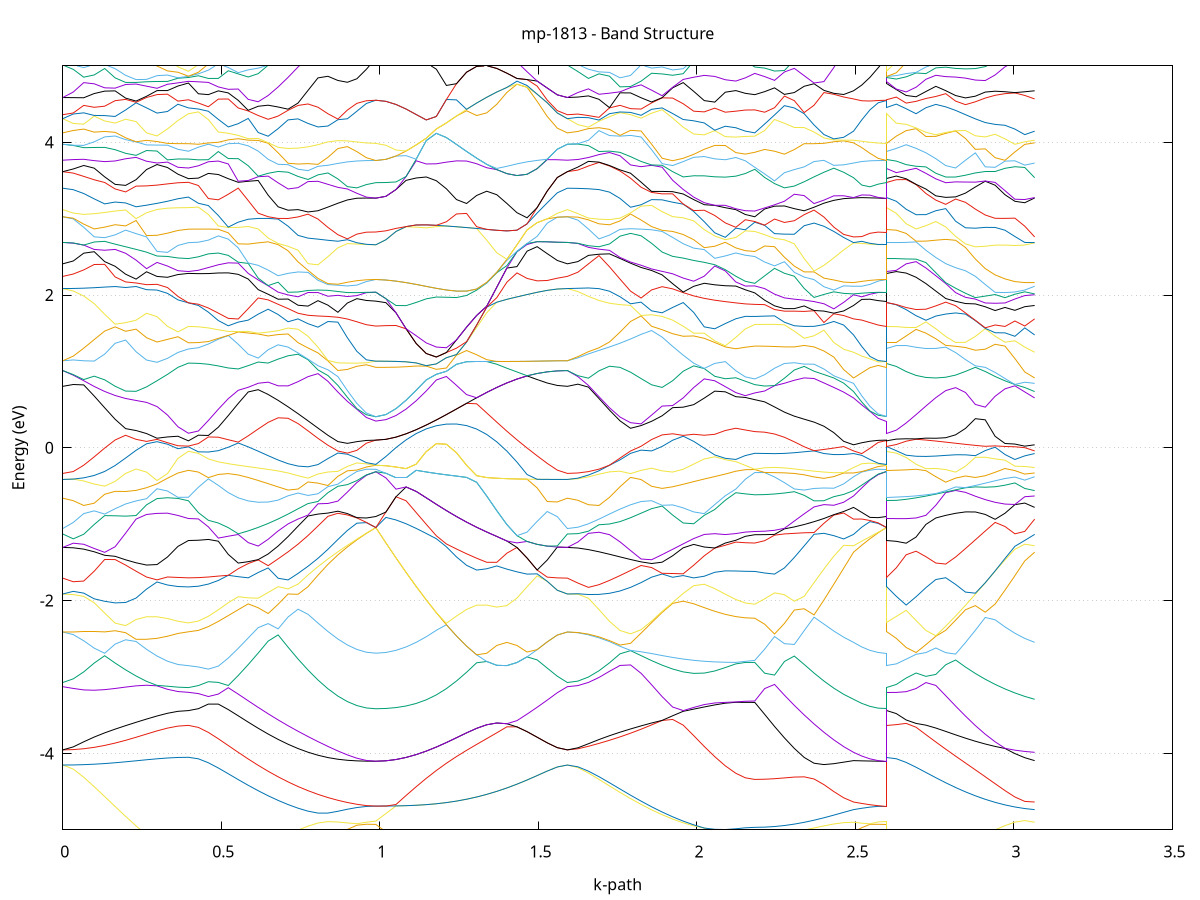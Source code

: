 set title 'mp-1813 - Band Structure'
set xlabel 'k-path'
set ylabel 'Energy (eV)'
set grid y
set yrange [-5:5]
set terminal png size 800,600
set output 'mp-1813_bands_gnuplot.png'
plot '-' using 1:2 with lines notitle, '-' using 1:2 with lines notitle, '-' using 1:2 with lines notitle, '-' using 1:2 with lines notitle, '-' using 1:2 with lines notitle, '-' using 1:2 with lines notitle, '-' using 1:2 with lines notitle, '-' using 1:2 with lines notitle, '-' using 1:2 with lines notitle, '-' using 1:2 with lines notitle, '-' using 1:2 with lines notitle, '-' using 1:2 with lines notitle, '-' using 1:2 with lines notitle, '-' using 1:2 with lines notitle, '-' using 1:2 with lines notitle, '-' using 1:2 with lines notitle, '-' using 1:2 with lines notitle, '-' using 1:2 with lines notitle, '-' using 1:2 with lines notitle, '-' using 1:2 with lines notitle, '-' using 1:2 with lines notitle, '-' using 1:2 with lines notitle, '-' using 1:2 with lines notitle, '-' using 1:2 with lines notitle, '-' using 1:2 with lines notitle, '-' using 1:2 with lines notitle, '-' using 1:2 with lines notitle, '-' using 1:2 with lines notitle, '-' using 1:2 with lines notitle, '-' using 1:2 with lines notitle, '-' using 1:2 with lines notitle, '-' using 1:2 with lines notitle, '-' using 1:2 with lines notitle, '-' using 1:2 with lines notitle, '-' using 1:2 with lines notitle, '-' using 1:2 with lines notitle, '-' using 1:2 with lines notitle, '-' using 1:2 with lines notitle, '-' using 1:2 with lines notitle, '-' using 1:2 with lines notitle, '-' using 1:2 with lines notitle, '-' using 1:2 with lines notitle, '-' using 1:2 with lines notitle, '-' using 1:2 with lines notitle, '-' using 1:2 with lines notitle, '-' using 1:2 with lines notitle, '-' using 1:2 with lines notitle, '-' using 1:2 with lines notitle, '-' using 1:2 with lines notitle, '-' using 1:2 with lines notitle, '-' using 1:2 with lines notitle, '-' using 1:2 with lines notitle, '-' using 1:2 with lines notitle, '-' using 1:2 with lines notitle, '-' using 1:2 with lines notitle, '-' using 1:2 with lines notitle, '-' using 1:2 with lines notitle, '-' using 1:2 with lines notitle, '-' using 1:2 with lines notitle, '-' using 1:2 with lines notitle, '-' using 1:2 with lines notitle, '-' using 1:2 with lines notitle, '-' using 1:2 with lines notitle, '-' using 1:2 with lines notitle, '-' using 1:2 with lines notitle, '-' using 1:2 with lines notitle, '-' using 1:2 with lines notitle, '-' using 1:2 with lines notitle, '-' using 1:2 with lines notitle, '-' using 1:2 with lines notitle, '-' using 1:2 with lines notitle, '-' using 1:2 with lines notitle, '-' using 1:2 with lines notitle, '-' using 1:2 with lines notitle, '-' using 1:2 with lines notitle, '-' using 1:2 with lines notitle, '-' using 1:2 with lines notitle, '-' using 1:2 with lines notitle, '-' using 1:2 with lines notitle, '-' using 1:2 with lines notitle, '-' using 1:2 with lines notitle, '-' using 1:2 with lines notitle, '-' using 1:2 with lines notitle, '-' using 1:2 with lines notitle, '-' using 1:2 with lines notitle, '-' using 1:2 with lines notitle, '-' using 1:2 with lines notitle, '-' using 1:2 with lines notitle, '-' using 1:2 with lines notitle, '-' using 1:2 with lines notitle, '-' using 1:2 with lines notitle, '-' using 1:2 with lines notitle, '-' using 1:2 with lines notitle, '-' using 1:2 with lines notitle, '-' using 1:2 with lines notitle, '-' using 1:2 with lines notitle, '-' using 1:2 with lines notitle, '-' using 1:2 with lines notitle, '-' using 1:2 with lines notitle, '-' using 1:2 with lines notitle, '-' using 1:2 with lines notitle, '-' using 1:2 with lines notitle, '-' using 1:2 with lines notitle, '-' using 1:2 with lines notitle, '-' using 1:2 with lines notitle, '-' using 1:2 with lines notitle, '-' using 1:2 with lines notitle, '-' using 1:2 with lines notitle, '-' using 1:2 with lines notitle, '-' using 1:2 with lines notitle, '-' using 1:2 with lines notitle, '-' using 1:2 with lines notitle, '-' using 1:2 with lines notitle, '-' using 1:2 with lines notitle, '-' using 1:2 with lines notitle, '-' using 1:2 with lines notitle, '-' using 1:2 with lines notitle, '-' using 1:2 with lines notitle, '-' using 1:2 with lines notitle, '-' using 1:2 with lines notitle, '-' using 1:2 with lines notitle, '-' using 1:2 with lines notitle, '-' using 1:2 with lines notitle, '-' using 1:2 with lines notitle, '-' using 1:2 with lines notitle, '-' using 1:2 with lines notitle, '-' using 1:2 with lines notitle, '-' using 1:2 with lines notitle, '-' using 1:2 with lines notitle, '-' using 1:2 with lines notitle, '-' using 1:2 with lines notitle, '-' using 1:2 with lines notitle, '-' using 1:2 with lines notitle, '-' using 1:2 with lines notitle, '-' using 1:2 with lines notitle, '-' using 1:2 with lines notitle, '-' using 1:2 with lines notitle, '-' using 1:2 with lines notitle, '-' using 1:2 with lines notitle, '-' using 1:2 with lines notitle, '-' using 1:2 with lines notitle, '-' using 1:2 with lines notitle, '-' using 1:2 with lines notitle, '-' using 1:2 with lines notitle
0.000000 -42.636807
0.033021 -42.636807
0.066041 -42.636807
0.099062 -42.636807
0.132082 -42.636807
0.165103 -42.636807
0.198123 -42.636807
0.231144 -42.636807
0.264165 -42.636807
0.297185 -42.636807
0.330206 -42.636807
0.363226 -42.636807
0.396247 -42.636807
0.396247 -42.636807
0.427677 -42.636807
0.459107 -42.636807
0.490538 -42.636807
0.521968 -42.636807
0.553398 -42.636807
0.584829 -42.636807
0.616259 -42.636807
0.647689 -42.636807
0.679120 -42.636807
0.710550 -42.636807
0.741980 -42.636807
0.773411 -42.636807
0.804841 -42.636807
0.836271 -42.636807
0.867702 -42.636807
0.867702 -42.636807
0.897608 -42.636807
0.927515 -42.636807
0.957422 -42.636807
0.987328 -42.636807
0.987328 -42.636807
1.019125 -42.636807
1.050921 -42.636807
1.082717 -42.636807
1.114513 -42.636807
1.146310 -42.636807
1.178106 -42.636807
1.209902 -42.636807
1.241698 -42.636807
1.273494 -42.636807
1.305291 -42.636807
1.337087 -42.636807
1.368883 -42.636807
1.400679 -42.636807
1.432475 -42.636807
1.464272 -42.636807
1.496068 -42.636807
1.527864 -42.636807
1.559660 -42.636807
1.591457 -42.636807
1.591457 -42.636807
1.624661 -42.636807
1.657865 -42.636807
1.691069 -42.636807
1.724274 -42.636807
1.757478 -42.636807
1.790682 -42.636807
1.823886 -42.636807
1.857091 -42.636807
1.890295 -42.636807
1.923499 -42.636807
1.956704 -42.636807
1.989908 -42.636807
2.023112 -42.636807
2.056316 -42.636807
2.089521 -42.636807
2.122725 -42.636807
2.122725 -42.636807
2.152632 -42.636807
2.182538 -42.636807
2.182538 -42.636807
2.213689 -42.636807
2.244839 -42.636807
2.275990 -42.636807
2.307140 -42.636807
2.338291 -42.636807
2.369441 -42.636807
2.400592 -42.636807
2.431742 -42.636807
2.462893 -42.636807
2.494043 -42.636807
2.494043 -42.636807
2.519943 -42.636807
2.545843 -42.636807
2.571743 -42.636807
2.597643 -42.636807
2.597643 -42.636807
2.628819 -42.636807
2.659995 -42.636807
2.691172 -42.636807
2.722348 -42.636807
2.753525 -42.636807
2.784701 -42.636807
2.815877 -42.636807
2.847054 -42.636807
2.878230 -42.636807
2.909406 -42.636807
2.940583 -42.636807
2.971759 -42.636807
3.002935 -42.636807
3.034112 -42.636807
3.065288 -42.636807
e
0.000000 -42.623907
0.033021 -42.623907
0.066041 -42.623907
0.099062 -42.623907
0.132082 -42.623907
0.165103 -42.623907
0.198123 -42.623907
0.231144 -42.623907
0.264165 -42.623907
0.297185 -42.623907
0.330206 -42.623907
0.363226 -42.623907
0.396247 -42.623907
0.396247 -42.623907
0.427677 -42.623907
0.459107 -42.623907
0.490538 -42.623907
0.521968 -42.623907
0.553398 -42.623907
0.584829 -42.623907
0.616259 -42.623907
0.647689 -42.623907
0.679120 -42.623907
0.710550 -42.623907
0.741980 -42.623907
0.773411 -42.623907
0.804841 -42.623907
0.836271 -42.623907
0.867702 -42.623907
0.867702 -42.623907
0.897608 -42.623907
0.927515 -42.623907
0.957422 -42.623907
0.987328 -42.623907
0.987328 -42.623907
1.019125 -42.623907
1.050921 -42.623907
1.082717 -42.623907
1.114513 -42.623907
1.146310 -42.623907
1.178106 -42.623907
1.209902 -42.623907
1.241698 -42.623907
1.273494 -42.623907
1.305291 -42.623907
1.337087 -42.623907
1.368883 -42.623907
1.400679 -42.623907
1.432475 -42.623907
1.464272 -42.623907
1.496068 -42.623907
1.527864 -42.623907
1.559660 -42.623907
1.591457 -42.623907
1.591457 -42.623907
1.624661 -42.623907
1.657865 -42.623907
1.691069 -42.623907
1.724274 -42.623907
1.757478 -42.623907
1.790682 -42.623907
1.823886 -42.623907
1.857091 -42.623907
1.890295 -42.623907
1.923499 -42.623907
1.956704 -42.623907
1.989908 -42.623907
2.023112 -42.623907
2.056316 -42.623907
2.089521 -42.623907
2.122725 -42.623907
2.122725 -42.623907
2.152632 -42.623907
2.182538 -42.623907
2.182538 -42.623907
2.213689 -42.623907
2.244839 -42.623907
2.275990 -42.623907
2.307140 -42.623907
2.338291 -42.623907
2.369441 -42.623907
2.400592 -42.623907
2.431742 -42.623907
2.462893 -42.623907
2.494043 -42.623907
2.494043 -42.623907
2.519943 -42.623907
2.545843 -42.623907
2.571743 -42.623907
2.597643 -42.623907
2.597643 -42.623907
2.628819 -42.623907
2.659995 -42.623907
2.691172 -42.623907
2.722348 -42.623907
2.753525 -42.623907
2.784701 -42.623907
2.815877 -42.623907
2.847054 -42.623907
2.878230 -42.623907
2.909406 -42.623907
2.940583 -42.623907
2.971759 -42.623907
3.002935 -42.623907
3.034112 -42.623907
3.065288 -42.623907
e
0.000000 -42.618707
0.033021 -42.618707
0.066041 -42.618707
0.099062 -42.618707
0.132082 -42.618707
0.165103 -42.618707
0.198123 -42.618707
0.231144 -42.618607
0.264165 -42.618607
0.297185 -42.618607
0.330206 -42.618607
0.363226 -42.618607
0.396247 -42.618607
0.396247 -42.618607
0.427677 -42.618607
0.459107 -42.618607
0.490538 -42.618607
0.521968 -42.618607
0.553398 -42.618607
0.584829 -42.618607
0.616259 -42.618607
0.647689 -42.618607
0.679120 -42.618607
0.710550 -42.618607
0.741980 -42.618507
0.773411 -42.618507
0.804841 -42.618507
0.836271 -42.618507
0.867702 -42.618507
0.867702 -42.618507
0.897608 -42.618507
0.927515 -42.618507
0.957422 -42.618507
0.987328 -42.618507
0.987328 -42.618507
1.019125 -42.618507
1.050921 -42.618507
1.082717 -42.618507
1.114513 -42.618507
1.146310 -42.618507
1.178106 -42.618507
1.209902 -42.618507
1.241698 -42.618607
1.273494 -42.618607
1.305291 -42.618607
1.337087 -42.618607
1.368883 -42.618607
1.400679 -42.618607
1.432475 -42.618607
1.464272 -42.618607
1.496068 -42.618707
1.527864 -42.618707
1.559660 -42.618707
1.591457 -42.618707
1.591457 -42.618707
1.624661 -42.618707
1.657865 -42.618707
1.691069 -42.618607
1.724274 -42.618607
1.757478 -42.618607
1.790682 -42.618607
1.823886 -42.618607
1.857091 -42.618607
1.890295 -42.618607
1.923499 -42.618607
1.956704 -42.618607
1.989908 -42.618607
2.023112 -42.618607
2.056316 -42.618607
2.089521 -42.618607
2.122725 -42.618607
2.122725 -42.618607
2.152632 -42.618607
2.182538 -42.618607
2.182538 -42.618607
2.213689 -42.618607
2.244839 -42.618607
2.275990 -42.618607
2.307140 -42.618607
2.338291 -42.618607
2.369441 -42.618507
2.400592 -42.618507
2.431742 -42.618507
2.462893 -42.618507
2.494043 -42.618507
2.494043 -42.618507
2.519943 -42.618507
2.545843 -42.618507
2.571743 -42.618507
2.597643 -42.618507
2.597643 -42.618607
2.628819 -42.618607
2.659995 -42.618607
2.691172 -42.618607
2.722348 -42.618607
2.753525 -42.618607
2.784701 -42.618607
2.815877 -42.618607
2.847054 -42.618607
2.878230 -42.618607
2.909406 -42.618507
2.940583 -42.618507
2.971759 -42.618507
3.002935 -42.618507
3.034112 -42.618507
3.065288 -42.618507
e
0.000000 -42.618607
0.033021 -42.618607
0.066041 -42.618607
0.099062 -42.618607
0.132082 -42.618607
0.165103 -42.618607
0.198123 -42.618607
0.231144 -42.618607
0.264165 -42.618607
0.297185 -42.618607
0.330206 -42.618507
0.363226 -42.618507
0.396247 -42.618507
0.396247 -42.618507
0.427677 -42.618507
0.459107 -42.618507
0.490538 -42.618507
0.521968 -42.618507
0.553398 -42.618507
0.584829 -42.618507
0.616259 -42.618507
0.647689 -42.618507
0.679120 -42.618507
0.710550 -42.618507
0.741980 -42.618507
0.773411 -42.618507
0.804841 -42.618507
0.836271 -42.618507
0.867702 -42.618507
0.867702 -42.618507
0.897608 -42.618507
0.927515 -42.618507
0.957422 -42.618507
0.987328 -42.618507
0.987328 -42.618507
1.019125 -42.618507
1.050921 -42.618507
1.082717 -42.618507
1.114513 -42.618507
1.146310 -42.618507
1.178106 -42.618507
1.209902 -42.618507
1.241698 -42.618507
1.273494 -42.618607
1.305291 -42.618607
1.337087 -42.618607
1.368883 -42.618607
1.400679 -42.618607
1.432475 -42.618607
1.464272 -42.618607
1.496068 -42.618607
1.527864 -42.618607
1.559660 -42.618607
1.591457 -42.618607
1.591457 -42.618607
1.624661 -42.618607
1.657865 -42.618607
1.691069 -42.618607
1.724274 -42.618607
1.757478 -42.618607
1.790682 -42.618607
1.823886 -42.618607
1.857091 -42.618607
1.890295 -42.618607
1.923499 -42.618607
1.956704 -42.618507
1.989908 -42.618507
2.023112 -42.618507
2.056316 -42.618507
2.089521 -42.618507
2.122725 -42.618507
2.122725 -42.618507
2.152632 -42.618507
2.182538 -42.618507
2.182538 -42.618507
2.213689 -42.618507
2.244839 -42.618507
2.275990 -42.618507
2.307140 -42.618507
2.338291 -42.618507
2.369441 -42.618507
2.400592 -42.618507
2.431742 -42.618507
2.462893 -42.618507
2.494043 -42.618507
2.494043 -42.618507
2.519943 -42.618507
2.545843 -42.618507
2.571743 -42.618507
2.597643 -42.618507
2.597643 -42.618507
2.628819 -42.618507
2.659995 -42.618507
2.691172 -42.618507
2.722348 -42.618507
2.753525 -42.618507
2.784701 -42.618507
2.815877 -42.618507
2.847054 -42.618507
2.878230 -42.618507
2.909406 -42.618507
2.940583 -42.618507
2.971759 -42.618507
3.002935 -42.618507
3.034112 -42.618507
3.065288 -42.618507
e
0.000000 -42.617207
0.033021 -42.617207
0.066041 -42.617207
0.099062 -42.617207
0.132082 -42.617207
0.165103 -42.617307
0.198123 -42.617307
0.231144 -42.617307
0.264165 -42.617307
0.297185 -42.617307
0.330206 -42.617307
0.363226 -42.617307
0.396247 -42.617307
0.396247 -42.617307
0.427677 -42.617307
0.459107 -42.617307
0.490538 -42.617307
0.521968 -42.617307
0.553398 -42.617307
0.584829 -42.617307
0.616259 -42.617307
0.647689 -42.617307
0.679120 -42.617407
0.710550 -42.617407
0.741980 -42.617407
0.773411 -42.617407
0.804841 -42.617407
0.836271 -42.617407
0.867702 -42.617407
0.867702 -42.617407
0.897608 -42.617407
0.927515 -42.617407
0.957422 -42.617407
0.987328 -42.617407
0.987328 -42.617407
1.019125 -42.617407
1.050921 -42.617407
1.082717 -42.617407
1.114513 -42.617407
1.146310 -42.617407
1.178106 -42.617407
1.209902 -42.617307
1.241698 -42.617307
1.273494 -42.617307
1.305291 -42.617307
1.337087 -42.617307
1.368883 -42.617307
1.400679 -42.617307
1.432475 -42.617207
1.464272 -42.617207
1.496068 -42.617207
1.527864 -42.617207
1.559660 -42.617207
1.591457 -42.617207
1.591457 -42.617207
1.624661 -42.617207
1.657865 -42.617207
1.691069 -42.617207
1.724274 -42.617207
1.757478 -42.617307
1.790682 -42.617307
1.823886 -42.617307
1.857091 -42.617307
1.890295 -42.617307
1.923499 -42.617307
1.956704 -42.617307
1.989908 -42.617307
2.023112 -42.617407
2.056316 -42.617407
2.089521 -42.617407
2.122725 -42.617407
2.122725 -42.617407
2.152632 -42.617407
2.182538 -42.617407
2.182538 -42.617407
2.213689 -42.617407
2.244839 -42.617407
2.275990 -42.617407
2.307140 -42.617407
2.338291 -42.617407
2.369441 -42.617407
2.400592 -42.617407
2.431742 -42.617407
2.462893 -42.617407
2.494043 -42.617407
2.494043 -42.617407
2.519943 -42.617407
2.545843 -42.617407
2.571743 -42.617407
2.597643 -42.617407
2.597643 -42.617307
2.628819 -42.617307
2.659995 -42.617307
2.691172 -42.617307
2.722348 -42.617307
2.753525 -42.617307
2.784701 -42.617307
2.815877 -42.617307
2.847054 -42.617407
2.878230 -42.617407
2.909406 -42.617407
2.940583 -42.617407
2.971759 -42.617407
3.002935 -42.617407
3.034112 -42.617407
3.065288 -42.617407
e
0.000000 -42.617207
0.033021 -42.617207
0.066041 -42.617207
0.099062 -42.617207
0.132082 -42.617207
0.165103 -42.617207
0.198123 -42.617207
0.231144 -42.617207
0.264165 -42.617207
0.297185 -42.617207
0.330206 -42.617207
0.363226 -42.617207
0.396247 -42.617207
0.396247 -42.617207
0.427677 -42.617207
0.459107 -42.617207
0.490538 -42.617207
0.521968 -42.617207
0.553398 -42.617307
0.584829 -42.617307
0.616259 -42.617307
0.647689 -42.617307
0.679120 -42.617307
0.710550 -42.617307
0.741980 -42.617307
0.773411 -42.617307
0.804841 -42.617407
0.836271 -42.617407
0.867702 -42.617407
0.867702 -42.617407
0.897608 -42.617407
0.927515 -42.617407
0.957422 -42.617407
0.987328 -42.617407
0.987328 -42.617407
1.019125 -42.617407
1.050921 -42.617407
1.082717 -42.617407
1.114513 -42.617407
1.146310 -42.617407
1.178106 -42.617307
1.209902 -42.617307
1.241698 -42.617307
1.273494 -42.617307
1.305291 -42.617307
1.337087 -42.617307
1.368883 -42.617307
1.400679 -42.617207
1.432475 -42.617207
1.464272 -42.617207
1.496068 -42.617207
1.527864 -42.617207
1.559660 -42.617207
1.591457 -42.617207
1.591457 -42.617207
1.624661 -42.617207
1.657865 -42.617207
1.691069 -42.617207
1.724274 -42.617207
1.757478 -42.617207
1.790682 -42.617207
1.823886 -42.617207
1.857091 -42.617207
1.890295 -42.617207
1.923499 -42.617307
1.956704 -42.617307
1.989908 -42.617307
2.023112 -42.617307
2.056316 -42.617307
2.089521 -42.617307
2.122725 -42.617307
2.122725 -42.617307
2.152632 -42.617307
2.182538 -42.617307
2.182538 -42.617307
2.213689 -42.617307
2.244839 -42.617307
2.275990 -42.617307
2.307140 -42.617307
2.338291 -42.617307
2.369441 -42.617307
2.400592 -42.617407
2.431742 -42.617407
2.462893 -42.617407
2.494043 -42.617407
2.494043 -42.617407
2.519943 -42.617407
2.545843 -42.617407
2.571743 -42.617407
2.597643 -42.617407
2.597643 -42.617207
2.628819 -42.617207
2.659995 -42.617207
2.691172 -42.617207
2.722348 -42.617207
2.753525 -42.617307
2.784701 -42.617307
2.815877 -42.617307
2.847054 -42.617307
2.878230 -42.617307
2.909406 -42.617307
2.940583 -42.617307
2.971759 -42.617407
3.002935 -42.617407
3.034112 -42.617407
3.065288 -42.617407
e
0.000000 -42.555307
0.033021 -42.555307
0.066041 -42.555307
0.099062 -42.555307
0.132082 -42.555307
0.165103 -42.555307
0.198123 -42.555307
0.231144 -42.555307
0.264165 -42.555407
0.297185 -42.555407
0.330206 -42.555407
0.363226 -42.555407
0.396247 -42.555407
0.396247 -42.555407
0.427677 -42.555407
0.459107 -42.555407
0.490538 -42.555407
0.521968 -42.555407
0.553398 -42.555407
0.584829 -42.555407
0.616259 -42.555407
0.647689 -42.555407
0.679120 -42.555407
0.710550 -42.555307
0.741980 -42.555307
0.773411 -42.555307
0.804841 -42.555207
0.836271 -42.555207
0.867702 -42.555207
0.867702 -42.555207
0.897608 -42.555107
0.927515 -42.555107
0.957422 -42.555107
0.987328 -42.555107
0.987328 -42.555107
1.019125 -42.555107
1.050921 -42.555107
1.082717 -42.555107
1.114513 -42.555107
1.146310 -42.555107
1.178106 -42.555107
1.209902 -42.555207
1.241698 -42.555207
1.273494 -42.555207
1.305291 -42.555207
1.337087 -42.555207
1.368883 -42.555207
1.400679 -42.555207
1.432475 -42.555307
1.464272 -42.555307
1.496068 -42.555307
1.527864 -42.555307
1.559660 -42.555307
1.591457 -42.555307
1.591457 -42.555307
1.624661 -42.555307
1.657865 -42.555307
1.691069 -42.555307
1.724274 -42.555307
1.757478 -42.555307
1.790682 -42.555307
1.823886 -42.555407
1.857091 -42.555407
1.890295 -42.555407
1.923499 -42.555407
1.956704 -42.555407
1.989908 -42.555407
2.023112 -42.555407
2.056316 -42.555407
2.089521 -42.555407
2.122725 -42.555307
2.122725 -42.555307
2.152632 -42.555307
2.182538 -42.555307
2.182538 -42.555307
2.213689 -42.555307
2.244839 -42.555307
2.275990 -42.555307
2.307140 -42.555307
2.338291 -42.555307
2.369441 -42.555307
2.400592 -42.555207
2.431742 -42.555207
2.462893 -42.555207
2.494043 -42.555207
2.494043 -42.555207
2.519943 -42.555107
2.545843 -42.555107
2.571743 -42.555107
2.597643 -42.555107
2.597643 -42.555407
2.628819 -42.555407
2.659995 -42.555407
2.691172 -42.555407
2.722348 -42.555407
2.753525 -42.555307
2.784701 -42.555307
2.815877 -42.555307
2.847054 -42.555307
2.878230 -42.555307
2.909406 -42.555307
2.940583 -42.555207
2.971759 -42.555207
3.002935 -42.555207
3.034112 -42.555207
3.065288 -42.555207
e
0.000000 -42.554307
0.033021 -42.554307
0.066041 -42.554307
0.099062 -42.554407
0.132082 -42.554407
0.165103 -42.554407
0.198123 -42.554407
0.231144 -42.554407
0.264165 -42.554407
0.297185 -42.554407
0.330206 -42.554407
0.363226 -42.554407
0.396247 -42.554407
0.396247 -42.554407
0.427677 -42.554407
0.459107 -42.554407
0.490538 -42.554407
0.521968 -42.554407
0.553398 -42.554407
0.584829 -42.554407
0.616259 -42.554407
0.647689 -42.554407
0.679120 -42.554407
0.710550 -42.554407
0.741980 -42.554407
0.773411 -42.554407
0.804841 -42.554407
0.836271 -42.554507
0.867702 -42.554507
0.867702 -42.554507
0.897608 -42.554507
0.927515 -42.554507
0.957422 -42.554507
0.987328 -42.554507
0.987328 -42.554507
1.019125 -42.554507
1.050921 -42.554507
1.082717 -42.554507
1.114513 -42.554507
1.146310 -42.554507
1.178106 -42.554507
1.209902 -42.554507
1.241698 -42.554507
1.273494 -42.554407
1.305291 -42.554407
1.337087 -42.554407
1.368883 -42.554407
1.400679 -42.554407
1.432475 -42.554407
1.464272 -42.554407
1.496068 -42.554407
1.527864 -42.554407
1.559660 -42.554407
1.591457 -42.554307
1.591457 -42.554307
1.624661 -42.554307
1.657865 -42.554307
1.691069 -42.554307
1.724274 -42.554307
1.757478 -42.554307
1.790682 -42.554307
1.823886 -42.554307
1.857091 -42.554307
1.890295 -42.554407
1.923499 -42.554407
1.956704 -42.554407
1.989908 -42.554407
2.023112 -42.554407
2.056316 -42.554407
2.089521 -42.554407
2.122725 -42.554407
2.122725 -42.554407
2.152632 -42.554407
2.182538 -42.554407
2.182538 -42.554407
2.213689 -42.554407
2.244839 -42.554407
2.275990 -42.554407
2.307140 -42.554407
2.338291 -42.554407
2.369441 -42.554407
2.400592 -42.554507
2.431742 -42.554507
2.462893 -42.554507
2.494043 -42.554507
2.494043 -42.554507
2.519943 -42.554507
2.545843 -42.554507
2.571743 -42.554507
2.597643 -42.554507
2.597643 -42.554407
2.628819 -42.554407
2.659995 -42.554407
2.691172 -42.554407
2.722348 -42.554407
2.753525 -42.554407
2.784701 -42.554407
2.815877 -42.554407
2.847054 -42.554407
2.878230 -42.554407
2.909406 -42.554407
2.940583 -42.554407
2.971759 -42.554407
3.002935 -42.554507
3.034112 -42.554507
3.065288 -42.554507
e
0.000000 -42.554307
0.033021 -42.554307
0.066041 -42.554307
0.099062 -42.554307
0.132082 -42.554307
0.165103 -42.554307
0.198123 -42.554307
0.231144 -42.554307
0.264165 -42.554207
0.297185 -42.554207
0.330206 -42.554207
0.363226 -42.554207
0.396247 -42.554207
0.396247 -42.554207
0.427677 -42.554207
0.459107 -42.554207
0.490538 -42.554207
0.521968 -42.554207
0.553398 -42.554207
0.584829 -42.554307
0.616259 -42.554307
0.647689 -42.554307
0.679120 -42.554307
0.710550 -42.554307
0.741980 -42.554407
0.773411 -42.554407
0.804841 -42.554407
0.836271 -42.554407
0.867702 -42.554507
0.867702 -42.554507
0.897608 -42.554507
0.927515 -42.554507
0.957422 -42.554507
0.987328 -42.554507
0.987328 -42.554507
1.019125 -42.554507
1.050921 -42.554507
1.082717 -42.554507
1.114513 -42.554507
1.146310 -42.554507
1.178106 -42.554507
1.209902 -42.554507
1.241698 -42.554507
1.273494 -42.554407
1.305291 -42.554407
1.337087 -42.554407
1.368883 -42.554407
1.400679 -42.554407
1.432475 -42.554407
1.464272 -42.554407
1.496068 -42.554407
1.527864 -42.554407
1.559660 -42.554307
1.591457 -42.554307
1.591457 -42.554307
1.624661 -42.554307
1.657865 -42.554307
1.691069 -42.554307
1.724274 -42.554307
1.757478 -42.554307
1.790682 -42.554307
1.823886 -42.554307
1.857091 -42.554207
1.890295 -42.554207
1.923499 -42.554207
1.956704 -42.554207
1.989908 -42.554307
2.023112 -42.554307
2.056316 -42.554307
2.089521 -42.554307
2.122725 -42.554307
2.122725 -42.554307
2.152632 -42.554307
2.182538 -42.554307
2.182538 -42.554307
2.213689 -42.554307
2.244839 -42.554307
2.275990 -42.554307
2.307140 -42.554307
2.338291 -42.554407
2.369441 -42.554407
2.400592 -42.554407
2.431742 -42.554407
2.462893 -42.554507
2.494043 -42.554507
2.494043 -42.554507
2.519943 -42.554507
2.545843 -42.554507
2.571743 -42.554507
2.597643 -42.554507
2.597643 -42.554207
2.628819 -42.554207
2.659995 -42.554207
2.691172 -42.554207
2.722348 -42.554207
2.753525 -42.554307
2.784701 -42.554307
2.815877 -42.554307
2.847054 -42.554307
2.878230 -42.554407
2.909406 -42.554407
2.940583 -42.554407
2.971759 -42.554407
3.002935 -42.554507
3.034112 -42.554507
3.065288 -42.554507
e
0.000000 -42.552407
0.033021 -42.552407
0.066041 -42.552407
0.099062 -42.552407
0.132082 -42.552507
0.165103 -42.552507
0.198123 -42.552507
0.231144 -42.552607
0.264165 -42.552607
0.297185 -42.552607
0.330206 -42.552607
0.363226 -42.552707
0.396247 -42.552707
0.396247 -42.552707
0.427677 -42.552707
0.459107 -42.552707
0.490538 -42.552607
0.521968 -42.552607
0.553398 -42.552607
0.584829 -42.552607
0.616259 -42.552607
0.647689 -42.552607
0.679120 -42.552607
0.710550 -42.552607
0.741980 -42.552707
0.773411 -42.552707
0.804841 -42.552707
0.836271 -42.552707
0.867702 -42.552607
0.867702 -42.552607
0.897608 -42.552607
0.927515 -42.552607
0.957422 -42.552607
0.987328 -42.552607
0.987328 -42.552607
1.019125 -42.552607
1.050921 -42.552607
1.082717 -42.552607
1.114513 -42.552507
1.146310 -42.552507
1.178106 -42.552407
1.209902 -42.552407
1.241698 -42.552307
1.273494 -42.552307
1.305291 -42.552207
1.337087 -42.552107
1.368883 -42.552107
1.400679 -42.552007
1.432475 -42.552007
1.464272 -42.552107
1.496068 -42.552207
1.527864 -42.552307
1.559660 -42.552307
1.591457 -42.552407
1.591457 -42.552407
1.624661 -42.552407
1.657865 -42.552407
1.691069 -42.552507
1.724274 -42.552507
1.757478 -42.552607
1.790682 -42.552607
1.823886 -42.552707
1.857091 -42.552707
1.890295 -42.552707
1.923499 -42.552707
1.956704 -42.552707
1.989908 -42.552707
2.023112 -42.552707
2.056316 -42.552607
2.089521 -42.552607
2.122725 -42.552607
2.122725 -42.552607
2.152632 -42.552607
2.182538 -42.552607
2.182538 -42.552607
2.213689 -42.552607
2.244839 -42.552607
2.275990 -42.552607
2.307140 -42.552607
2.338291 -42.552607
2.369441 -42.552607
2.400592 -42.552607
2.431742 -42.552607
2.462893 -42.552607
2.494043 -42.552607
2.494043 -42.552607
2.519943 -42.552607
2.545843 -42.552607
2.571743 -42.552607
2.597643 -42.552607
2.597643 -42.552707
2.628819 -42.552707
2.659995 -42.552707
2.691172 -42.552707
2.722348 -42.552707
2.753525 -42.552707
2.784701 -42.552707
2.815877 -42.552707
2.847054 -42.552707
2.878230 -42.552707
2.909406 -42.552707
2.940583 -42.552707
2.971759 -42.552707
3.002935 -42.552707
3.034112 -42.552707
3.065288 -42.552607
e
0.000000 -42.551907
0.033021 -42.551907
0.066041 -42.551907
0.099062 -42.551907
0.132082 -42.551907
0.165103 -42.551907
0.198123 -42.551907
0.231144 -42.551907
0.264165 -42.552007
0.297185 -42.552007
0.330206 -42.552007
0.363226 -42.552007
0.396247 -42.552007
0.396247 -42.552007
0.427677 -42.552007
0.459107 -42.552107
0.490538 -42.552107
0.521968 -42.552207
0.553398 -42.552307
0.584829 -42.552407
0.616259 -42.552507
0.647689 -42.552607
0.679120 -42.552607
0.710550 -42.552607
0.741980 -42.552607
0.773411 -42.552607
0.804841 -42.552607
0.836271 -42.552607
0.867702 -42.552607
0.867702 -42.552607
0.897608 -42.552607
0.927515 -42.552607
0.957422 -42.552607
0.987328 -42.552607
0.987328 -42.552607
1.019125 -42.552607
1.050921 -42.552607
1.082717 -42.552507
1.114513 -42.552507
1.146310 -42.552507
1.178106 -42.552407
1.209902 -42.552407
1.241698 -42.552307
1.273494 -42.552207
1.305291 -42.552207
1.337087 -42.552107
1.368883 -42.552107
1.400679 -42.552007
1.432475 -42.552007
1.464272 -42.551907
1.496068 -42.551907
1.527864 -42.551907
1.559660 -42.551907
1.591457 -42.551907
1.591457 -42.551907
1.624661 -42.551907
1.657865 -42.551907
1.691069 -42.551907
1.724274 -42.551907
1.757478 -42.552007
1.790682 -42.552007
1.823886 -42.552107
1.857091 -42.552107
1.890295 -42.552207
1.923499 -42.552207
1.956704 -42.552307
1.989908 -42.552407
2.023112 -42.552407
2.056316 -42.552507
2.089521 -42.552507
2.122725 -42.552507
2.122725 -42.552507
2.152632 -42.552607
2.182538 -42.552607
2.182538 -42.552607
2.213689 -42.552607
2.244839 -42.552607
2.275990 -42.552607
2.307140 -42.552607
2.338291 -42.552607
2.369441 -42.552607
2.400592 -42.552607
2.431742 -42.552607
2.462893 -42.552607
2.494043 -42.552607
2.494043 -42.552607
2.519943 -42.552607
2.545843 -42.552607
2.571743 -42.552607
2.597643 -42.552607
2.597643 -42.552007
2.628819 -42.552007
2.659995 -42.552007
2.691172 -42.552007
2.722348 -42.552107
2.753525 -42.552107
2.784701 -42.552207
2.815877 -42.552207
2.847054 -42.552307
2.878230 -42.552307
2.909406 -42.552407
2.940583 -42.552507
2.971759 -42.552507
3.002935 -42.552507
3.034112 -42.552607
3.065288 -42.552607
e
0.000000 -42.551907
0.033021 -42.551907
0.066041 -42.551807
0.099062 -42.551807
0.132082 -42.551707
0.165103 -42.551607
0.198123 -42.551607
0.231144 -42.551507
0.264165 -42.551407
0.297185 -42.551407
0.330206 -42.551307
0.363226 -42.551307
0.396247 -42.551307
0.396247 -42.551307
0.427677 -42.551307
0.459107 -42.551207
0.490538 -42.551107
0.521968 -42.551107
0.553398 -42.551007
0.584829 -42.550907
0.616259 -42.550807
0.647689 -42.550707
0.679120 -42.550607
0.710550 -42.550607
0.741980 -42.550507
0.773411 -42.550507
0.804841 -42.550407
0.836271 -42.550407
0.867702 -42.550407
0.867702 -42.550407
0.897608 -42.550307
0.927515 -42.550307
0.957422 -42.550307
0.987328 -42.550307
0.987328 -42.550307
1.019125 -42.550307
1.050921 -42.550407
1.082717 -42.550507
1.114513 -42.550507
1.146310 -42.550707
1.178106 -42.550807
1.209902 -42.550907
1.241698 -42.551107
1.273494 -42.551307
1.305291 -42.551407
1.337087 -42.551607
1.368883 -42.551807
1.400679 -42.551907
1.432475 -42.552007
1.464272 -42.551907
1.496068 -42.551907
1.527864 -42.551907
1.559660 -42.551907
1.591457 -42.551907
1.591457 -42.551907
1.624661 -42.551807
1.657865 -42.551807
1.691069 -42.551707
1.724274 -42.551607
1.757478 -42.551507
1.790682 -42.551407
1.823886 -42.551307
1.857091 -42.551207
1.890295 -42.551107
1.923499 -42.551007
1.956704 -42.550907
1.989908 -42.550807
2.023112 -42.550807
2.056316 -42.550707
2.089521 -42.550707
2.122725 -42.550707
2.122725 -42.550707
2.152632 -42.550707
2.182538 -42.550707
2.182538 -42.550707
2.213689 -42.550707
2.244839 -42.550607
2.275990 -42.550607
2.307140 -42.550607
2.338291 -42.550507
2.369441 -42.550507
2.400592 -42.550407
2.431742 -42.550407
2.462893 -42.550407
2.494043 -42.550307
2.494043 -42.550307
2.519943 -42.550307
2.545843 -42.550307
2.571743 -42.550307
2.597643 -42.550307
2.597643 -42.551307
2.628819 -42.551307
2.659995 -42.551307
2.691172 -42.551207
2.722348 -42.551107
2.753525 -42.551107
2.784701 -42.551007
2.815877 -42.550907
2.847054 -42.550807
2.878230 -42.550707
2.909406 -42.550607
2.940583 -42.550507
2.971759 -42.550507
3.002935 -42.550407
3.034112 -42.550407
3.065288 -42.550307
e
0.000000 -42.548107
0.033021 -42.548107
0.066041 -42.548107
0.099062 -42.548107
0.132082 -42.548007
0.165103 -42.548007
0.198123 -42.548007
0.231144 -42.548007
0.264165 -42.548007
0.297185 -42.548007
0.330206 -42.548107
0.363226 -42.548107
0.396247 -42.548107
0.396247 -42.548107
0.427677 -42.548107
0.459107 -42.548107
0.490538 -42.548107
0.521968 -42.548207
0.553398 -42.548307
0.584829 -42.548407
0.616259 -42.548507
0.647689 -42.548707
0.679120 -42.548907
0.710550 -42.549107
0.741980 -42.549307
0.773411 -42.549507
0.804841 -42.549707
0.836271 -42.549907
0.867702 -42.550007
0.867702 -42.550007
0.897608 -42.550107
0.927515 -42.550207
0.957422 -42.550307
0.987328 -42.550307
0.987328 -42.550307
1.019125 -42.550307
1.050921 -42.550207
1.082717 -42.550207
1.114513 -42.550107
1.146310 -42.549907
1.178106 -42.549807
1.209902 -42.549607
1.241698 -42.549507
1.273494 -42.549307
1.305291 -42.549107
1.337087 -42.548907
1.368883 -42.548807
1.400679 -42.548607
1.432475 -42.548407
1.464272 -42.548307
1.496068 -42.548207
1.527864 -42.548107
1.559660 -42.548107
1.591457 -42.548107
1.591457 -42.548107
1.624661 -42.548107
1.657865 -42.548007
1.691069 -42.548007
1.724274 -42.548007
1.757478 -42.548007
1.790682 -42.548007
1.823886 -42.548007
1.857091 -42.548107
1.890295 -42.548207
1.923499 -42.548307
1.956704 -42.548307
1.989908 -42.548407
2.023112 -42.548507
2.056316 -42.548607
2.089521 -42.548607
2.122725 -42.548607
2.122725 -42.548607
2.152632 -42.548707
2.182538 -42.548707
2.182538 -42.548707
2.213689 -42.548707
2.244839 -42.548807
2.275990 -42.549007
2.307140 -42.549107
2.338291 -42.549307
2.369441 -42.549507
2.400592 -42.549707
2.431742 -42.549807
2.462893 -42.550007
2.494043 -42.550107
2.494043 -42.550107
2.519943 -42.550207
2.545843 -42.550207
2.571743 -42.550307
2.597643 -42.550307
2.597643 -42.548107
2.628819 -42.548107
2.659995 -42.548207
2.691172 -42.548307
2.722348 -42.548407
2.753525 -42.548607
2.784701 -42.548807
2.815877 -42.549007
2.847054 -42.549207
2.878230 -42.549307
2.909406 -42.549507
2.940583 -42.549607
2.971759 -42.549807
3.002935 -42.549907
3.034112 -42.550007
3.065288 -42.550107
e
0.000000 -42.547007
0.033021 -42.547007
0.066041 -42.547007
0.099062 -42.547007
0.132082 -42.547107
0.165103 -42.547207
0.198123 -42.547307
0.231144 -42.547407
0.264165 -42.547507
0.297185 -42.547607
0.330206 -42.547607
0.363226 -42.547607
0.396247 -42.547707
0.396247 -42.547707
0.427677 -42.547707
0.459107 -42.547607
0.490538 -42.547607
0.521968 -42.547507
0.553398 -42.547507
0.584829 -42.547407
0.616259 -42.547307
0.647689 -42.547207
0.679120 -42.547107
0.710550 -42.547007
0.741980 -42.546907
0.773411 -42.546707
0.804841 -42.546707
0.836271 -42.546607
0.867702 -42.546507
0.867702 -42.546507
0.897608 -42.546407
0.927515 -42.546407
0.957422 -42.546407
0.987328 -42.546307
0.987328 -42.546307
1.019125 -42.546307
1.050921 -42.546307
1.082717 -42.546207
1.114513 -42.546107
1.146310 -42.546007
1.178106 -42.545907
1.209902 -42.545907
1.241698 -42.545907
1.273494 -42.546007
1.305291 -42.546107
1.337087 -42.546207
1.368883 -42.546407
1.400679 -42.546507
1.432475 -42.546607
1.464272 -42.546807
1.496068 -42.546807
1.527864 -42.546907
1.559660 -42.546907
1.591457 -42.547007
1.591457 -42.547007
1.624661 -42.547007
1.657865 -42.547007
1.691069 -42.547107
1.724274 -42.547107
1.757478 -42.547207
1.790682 -42.547307
1.823886 -42.547407
1.857091 -42.547407
1.890295 -42.547407
1.923499 -42.547407
1.956704 -42.547407
1.989908 -42.547307
2.023112 -42.547307
2.056316 -42.547107
2.089521 -42.547007
2.122725 -42.546907
2.122725 -42.546907
2.152632 -42.546807
2.182538 -42.546707
2.182538 -42.546707
2.213689 -42.546707
2.244839 -42.546707
2.275990 -42.546607
2.307140 -42.546607
2.338291 -42.546507
2.369441 -42.546507
2.400592 -42.546507
2.431742 -42.546507
2.462893 -42.546507
2.494043 -42.546507
2.494043 -42.546507
2.519943 -42.546407
2.545843 -42.546407
2.571743 -42.546407
2.597643 -42.546307
2.597643 -42.547707
2.628819 -42.547607
2.659995 -42.547607
2.691172 -42.547507
2.722348 -42.547507
2.753525 -42.547407
2.784701 -42.547207
2.815877 -42.547107
2.847054 -42.547007
2.878230 -42.546907
2.909406 -42.546807
2.940583 -42.546707
2.971759 -42.546607
3.002935 -42.546607
3.034112 -42.546507
3.065288 -42.546507
e
0.000000 -42.546907
0.033021 -42.546907
0.066041 -42.546907
0.099062 -42.546907
0.132082 -42.546807
0.165103 -42.546807
0.198123 -42.546707
0.231144 -42.546607
0.264165 -42.546507
0.297185 -42.546407
0.330206 -42.546407
0.363226 -42.546307
0.396247 -42.546307
0.396247 -42.546307
0.427677 -42.546307
0.459107 -42.546307
0.490538 -42.546307
0.521968 -42.546307
0.553398 -42.546407
0.584829 -42.546407
0.616259 -42.546407
0.647689 -42.546407
0.679120 -42.546407
0.710550 -42.546407
0.741980 -42.546407
0.773411 -42.546407
0.804841 -42.546407
0.836271 -42.546407
0.867702 -42.546407
0.867702 -42.546407
0.897608 -42.546407
0.927515 -42.546307
0.957422 -42.546307
0.987328 -42.546307
0.987328 -42.546307
1.019125 -42.546307
1.050921 -42.546307
1.082717 -42.546207
1.114513 -42.546107
1.146310 -42.546007
1.178106 -42.545907
1.209902 -42.545907
1.241698 -42.545907
1.273494 -42.546007
1.305291 -42.546107
1.337087 -42.546207
1.368883 -42.546407
1.400679 -42.546507
1.432475 -42.546607
1.464272 -42.546807
1.496068 -42.546807
1.527864 -42.546907
1.559660 -42.546907
1.591457 -42.546907
1.591457 -42.546907
1.624661 -42.547007
1.657865 -42.547007
1.691069 -42.546907
1.724274 -42.546907
1.757478 -42.546907
1.790682 -42.546807
1.823886 -42.546707
1.857091 -42.546607
1.890295 -42.546407
1.923499 -42.546307
1.956704 -42.546207
1.989908 -42.546207
2.023112 -42.546207
2.056316 -42.546207
2.089521 -42.546207
2.122725 -42.546207
2.122725 -42.546207
2.152632 -42.546207
2.182538 -42.546207
2.182538 -42.546207
2.213689 -42.546207
2.244839 -42.546307
2.275990 -42.546307
2.307140 -42.546407
2.338291 -42.546407
2.369441 -42.546407
2.400592 -42.546507
2.431742 -42.546407
2.462893 -42.546407
2.494043 -42.546407
2.494043 -42.546407
2.519943 -42.546307
2.545843 -42.546307
2.571743 -42.546307
2.597643 -42.546307
2.597643 -42.546307
2.628819 -42.546307
2.659995 -42.546207
2.691172 -42.546107
2.722348 -42.545907
2.753525 -42.545807
2.784701 -42.545707
2.815877 -42.545707
2.847054 -42.545707
2.878230 -42.545807
2.909406 -42.545907
2.940583 -42.546107
2.971759 -42.546207
3.002935 -42.546307
3.034112 -42.546307
3.065288 -42.546407
e
0.000000 -42.546107
0.033021 -42.546107
0.066041 -42.546107
0.099062 -42.546007
0.132082 -42.546007
0.165103 -42.545907
0.198123 -42.545807
0.231144 -42.545707
0.264165 -42.545607
0.297185 -42.545407
0.330206 -42.545307
0.363226 -42.545107
0.396247 -42.545007
0.396247 -42.545007
0.427677 -42.545007
0.459107 -42.545007
0.490538 -42.544907
0.521968 -42.544907
0.553398 -42.544907
0.584829 -42.544807
0.616259 -42.544707
0.647689 -42.544707
0.679120 -42.544707
0.710550 -42.544807
0.741980 -42.544807
0.773411 -42.544807
0.804841 -42.544807
0.836271 -42.544807
0.867702 -42.544707
0.867702 -42.544707
0.897608 -42.544707
0.927515 -42.544607
0.957422 -42.544507
0.987328 -42.544407
0.987328 -42.544407
1.019125 -42.544407
1.050921 -42.544707
1.082717 -42.544907
1.114513 -42.545107
1.146310 -42.545307
1.178106 -42.545507
1.209902 -42.545607
1.241698 -42.545807
1.273494 -42.545907
1.305291 -42.545907
1.337087 -42.546007
1.368883 -42.546007
1.400679 -42.546107
1.432475 -42.546107
1.464272 -42.546107
1.496068 -42.546107
1.527864 -42.546107
1.559660 -42.546107
1.591457 -42.546107
1.591457 -42.546107
1.624661 -42.546107
1.657865 -42.546107
1.691069 -42.546007
1.724274 -42.546007
1.757478 -42.546007
1.790682 -42.545907
1.823886 -42.545807
1.857091 -42.545807
1.890295 -42.545707
1.923499 -42.545607
1.956704 -42.545507
1.989908 -42.545307
2.023112 -42.545207
2.056316 -42.545107
2.089521 -42.545407
2.122725 -42.545607
2.122725 -42.545607
2.152632 -42.545807
2.182538 -42.545807
2.182538 -42.545807
2.213689 -42.545807
2.244839 -42.545707
2.275990 -42.545607
2.307140 -42.545407
2.338291 -42.545307
2.369441 -42.545207
2.400592 -42.545007
2.431742 -42.544907
2.462893 -42.544807
2.494043 -42.544707
2.494043 -42.544707
2.519943 -42.544607
2.545843 -42.544607
2.571743 -42.544507
2.597643 -42.544407
2.597643 -42.545007
2.628819 -42.545007
2.659995 -42.545107
2.691172 -42.545207
2.722348 -42.545307
2.753525 -42.545407
2.784701 -42.545507
2.815877 -42.545507
2.847054 -42.545507
2.878230 -42.545507
2.909406 -42.545407
2.940583 -42.545307
2.971759 -42.545107
3.002935 -42.544907
3.034112 -42.544807
3.065288 -42.544707
e
0.000000 -42.543807
0.033021 -42.543807
0.066041 -42.543707
0.099062 -42.543607
0.132082 -42.543607
0.165103 -42.543507
0.198123 -42.543507
0.231144 -42.543707
0.264165 -42.543907
0.297185 -42.544207
0.330206 -42.544407
0.363226 -42.544607
0.396247 -42.544707
0.396247 -42.544707
0.427677 -42.544707
0.459107 -42.544707
0.490538 -42.544707
0.521968 -42.544707
0.553398 -42.544707
0.584829 -42.544707
0.616259 -42.544707
0.647689 -42.544607
0.679120 -42.544607
0.710550 -42.544507
0.741980 -42.544407
0.773411 -42.544407
0.804841 -42.544407
0.836271 -42.544407
0.867702 -42.544407
0.867702 -42.544407
0.897608 -42.544407
0.927515 -42.544407
0.957422 -42.544407
0.987328 -42.544407
0.987328 -42.544407
1.019125 -42.544407
1.050921 -42.544507
1.082717 -42.544607
1.114513 -42.544707
1.146310 -42.544807
1.178106 -42.544907
1.209902 -42.545007
1.241698 -42.544907
1.273494 -42.544807
1.305291 -42.544607
1.337087 -42.544407
1.368883 -42.544107
1.400679 -42.543807
1.432475 -42.543507
1.464272 -42.543407
1.496068 -42.543507
1.527864 -42.543707
1.559660 -42.543707
1.591457 -42.543807
1.591457 -42.543807
1.624661 -42.543807
1.657865 -42.543707
1.691069 -42.543707
1.724274 -42.543607
1.757478 -42.543607
1.790682 -42.543507
1.823886 -42.543607
1.857091 -42.543707
1.890295 -42.543807
1.923499 -42.544007
1.956704 -42.544307
1.989908 -42.544607
2.023112 -42.544807
2.056316 -42.545107
2.089521 -42.545007
2.122725 -42.544807
2.122725 -42.544807
2.152632 -42.544807
2.182538 -42.544807
2.182538 -42.544807
2.213689 -42.544807
2.244839 -42.544707
2.275990 -42.544707
2.307140 -42.544607
2.338291 -42.544507
2.369441 -42.544507
2.400592 -42.544407
2.431742 -42.544407
2.462893 -42.544407
2.494043 -42.544407
2.494043 -42.544407
2.519943 -42.544407
2.545843 -42.544407
2.571743 -42.544407
2.597643 -42.544407
2.597643 -42.544707
2.628819 -42.544707
2.659995 -42.544607
2.691172 -42.544507
2.722348 -42.544407
2.753525 -42.544407
2.784701 -42.544507
2.815877 -42.544607
2.847054 -42.544707
2.878230 -42.544607
2.909406 -42.544607
2.940583 -42.544507
2.971759 -42.544407
3.002935 -42.544407
3.034112 -42.544407
3.065288 -42.544407
e
0.000000 -42.542607
0.033021 -42.542607
0.066041 -42.542707
0.099062 -42.542807
0.132082 -42.543007
0.165103 -42.543107
0.198123 -42.543207
0.231144 -42.543107
0.264165 -42.543207
0.297185 -42.543307
0.330206 -42.543407
0.363226 -42.543507
0.396247 -42.543507
0.396247 -42.543507
0.427677 -42.543507
0.459107 -42.543507
0.490538 -42.543507
0.521968 -42.543507
0.553398 -42.543607
0.584829 -42.543607
0.616259 -42.543607
0.647689 -42.543707
0.679120 -42.543707
0.710550 -42.543707
0.741980 -42.543707
0.773411 -42.543707
0.804841 -42.543707
0.836271 -42.543707
0.867702 -42.543707
0.867702 -42.543707
0.897608 -42.543907
0.927515 -42.544007
0.957422 -42.544207
0.987328 -42.544307
0.987328 -42.544307
1.019125 -42.544407
1.050921 -42.544507
1.082717 -42.544607
1.114513 -42.544707
1.146310 -42.544807
1.178106 -42.544907
1.209902 -42.545007
1.241698 -42.544907
1.273494 -42.544807
1.305291 -42.544607
1.337087 -42.544407
1.368883 -42.544107
1.400679 -42.543807
1.432475 -42.543507
1.464272 -42.543207
1.496068 -42.543007
1.527864 -42.542807
1.559660 -42.542607
1.591457 -42.542607
1.591457 -42.542607
1.624661 -42.542607
1.657865 -42.542607
1.691069 -42.542607
1.724274 -42.542707
1.757478 -42.542807
1.790682 -42.542907
1.823886 -42.543007
1.857091 -42.543007
1.890295 -42.543007
1.923499 -42.543007
1.956704 -42.543107
1.989908 -42.543207
2.023112 -42.543307
2.056316 -42.543407
2.089521 -42.543507
2.122725 -42.543607
2.122725 -42.543607
2.152632 -42.543607
2.182538 -42.543607
2.182538 -42.543607
2.213689 -42.543607
2.244839 -42.543707
2.275990 -42.543707
2.307140 -42.543707
2.338291 -42.543707
2.369441 -42.543807
2.400592 -42.543807
2.431742 -42.543807
2.462893 -42.543807
2.494043 -42.543807
2.494043 -42.543807
2.519943 -42.544007
2.545843 -42.544107
2.571743 -42.544207
2.597643 -42.544307
2.597643 -42.543507
2.628819 -42.543507
2.659995 -42.543707
2.691172 -42.543907
2.722348 -42.544107
2.753525 -42.544307
2.784701 -42.544307
2.815877 -42.544207
2.847054 -42.544107
2.878230 -42.544007
2.909406 -42.544007
2.940583 -42.543907
2.971759 -42.543907
3.002935 -42.543807
3.034112 -42.543807
3.065288 -42.543807
e
0.000000 -42.542607
0.033021 -42.542607
0.066041 -42.542607
0.099062 -42.542607
0.132082 -42.542707
0.165103 -42.542807
0.198123 -42.542907
0.231144 -42.543107
0.264165 -42.543007
0.297185 -42.542907
0.330206 -42.542807
0.363226 -42.542807
0.396247 -42.542807
0.396247 -42.542807
0.427677 -42.542807
0.459107 -42.542807
0.490538 -42.542807
0.521968 -42.542807
0.553398 -42.542807
0.584829 -42.542907
0.616259 -42.542907
0.647689 -42.542907
0.679120 -42.543007
0.710550 -42.543107
0.741980 -42.543107
0.773411 -42.543307
0.804841 -42.543407
0.836271 -42.543607
0.867702 -42.543707
0.867702 -42.543707
0.897608 -42.543707
0.927515 -42.543707
0.957422 -42.543607
0.987328 -42.543607
0.987328 -42.543607
1.019125 -42.543507
1.050921 -42.543207
1.082717 -42.542807
1.114513 -42.542507
1.146310 -42.542407
1.178106 -42.542307
1.209902 -42.542307
1.241698 -42.542207
1.273494 -42.542107
1.305291 -42.542107
1.337087 -42.542407
1.368883 -42.542707
1.400679 -42.542907
1.432475 -42.543207
1.464272 -42.543207
1.496068 -42.543007
1.527864 -42.542807
1.559660 -42.542607
1.591457 -42.542607
1.591457 -42.542607
1.624661 -42.542607
1.657865 -42.542607
1.691069 -42.542607
1.724274 -42.542607
1.757478 -42.542707
1.790682 -42.542707
1.823886 -42.542807
1.857091 -42.542807
1.890295 -42.542907
1.923499 -42.543007
1.956704 -42.542907
1.989908 -42.542807
2.023112 -42.542807
2.056316 -42.542707
2.089521 -42.542607
2.122725 -42.542607
2.122725 -42.542607
2.152632 -42.542507
2.182538 -42.542507
2.182538 -42.542507
2.213689 -42.542507
2.244839 -42.542607
2.275990 -42.542707
2.307140 -42.542807
2.338291 -42.542907
2.369441 -42.543007
2.400592 -42.543207
2.431742 -42.543307
2.462893 -42.543507
2.494043 -42.543707
2.494043 -42.543707
2.519943 -42.543707
2.545843 -42.543607
2.571743 -42.543607
2.597643 -42.543607
2.597643 -42.542807
2.628819 -42.542707
2.659995 -42.542707
2.691172 -42.542607
2.722348 -42.542507
2.753525 -42.542407
2.784701 -42.542407
2.815877 -42.542407
2.847054 -42.542507
2.878230 -42.542607
2.909406 -42.542807
2.940583 -42.542907
2.971759 -42.543107
3.002935 -42.543307
3.034112 -42.543507
3.065288 -42.543707
e
0.000000 -42.541707
0.033021 -42.541707
0.066041 -42.541707
0.099062 -42.541707
0.132082 -42.541707
0.165103 -42.541707
0.198123 -42.541607
0.231144 -42.541607
0.264165 -42.541607
0.297185 -42.541607
0.330206 -42.541507
0.363226 -42.541507
0.396247 -42.541507
0.396247 -42.541507
0.427677 -42.541507
0.459107 -42.541507
0.490538 -42.541507
0.521968 -42.541507
0.553398 -42.541507
0.584829 -42.541507
0.616259 -42.541707
0.647689 -42.541907
0.679120 -42.542107
0.710550 -42.542207
0.741980 -42.542307
0.773411 -42.542407
0.804841 -42.542407
0.836271 -42.542507
0.867702 -42.542507
0.867702 -42.542507
0.897608 -42.542507
0.927515 -42.542607
0.957422 -42.542607
0.987328 -42.542607
0.987328 -42.542607
1.019125 -42.542607
1.050921 -42.542507
1.082717 -42.542507
1.114513 -42.542507
1.146310 -42.542407
1.178106 -42.542307
1.209902 -42.542307
1.241698 -42.542207
1.273494 -42.542107
1.305291 -42.542107
1.337087 -42.542007
1.368883 -42.542007
1.400679 -42.541907
1.432475 -42.541907
1.464272 -42.541907
1.496068 -42.541807
1.527864 -42.541807
1.559660 -42.541707
1.591457 -42.541707
1.591457 -42.541707
1.624661 -42.541707
1.657865 -42.541707
1.691069 -42.541707
1.724274 -42.541707
1.757478 -42.541707
1.790682 -42.541707
1.823886 -42.541707
1.857091 -42.541707
1.890295 -42.541707
1.923499 -42.541707
1.956704 -42.541707
1.989908 -42.541707
2.023112 -42.541807
2.056316 -42.541907
2.089521 -42.542007
2.122725 -42.542107
2.122725 -42.542107
2.152632 -42.542207
2.182538 -42.542207
2.182538 -42.542207
2.213689 -42.542207
2.244839 -42.542207
2.275990 -42.542307
2.307140 -42.542307
2.338291 -42.542407
2.369441 -42.542407
2.400592 -42.542507
2.431742 -42.542507
2.462893 -42.542507
2.494043 -42.542507
2.494043 -42.542507
2.519943 -42.542607
2.545843 -42.542607
2.571743 -42.542607
2.597643 -42.542607
2.597643 -42.541507
2.628819 -42.541507
2.659995 -42.541607
2.691172 -42.541707
2.722348 -42.541807
2.753525 -42.541807
2.784701 -42.541707
2.815877 -42.541707
2.847054 -42.541807
2.878230 -42.542007
2.909406 -42.542107
2.940583 -42.542307
2.971759 -42.542407
3.002935 -42.542507
3.034112 -42.542507
3.065288 -42.542507
e
0.000000 -42.541707
0.033021 -42.541707
0.066041 -42.541707
0.099062 -42.541707
0.132082 -42.541707
0.165103 -42.541607
0.198123 -42.541607
0.231144 -42.541507
0.264165 -42.541307
0.297185 -42.541207
0.330206 -42.541107
0.363226 -42.541107
0.396247 -42.541007
0.396247 -42.541007
0.427677 -42.541007
0.459107 -42.541007
0.490538 -42.541007
0.521968 -42.541107
0.553398 -42.541307
0.584829 -42.541507
0.616259 -42.541607
0.647689 -42.541807
0.679120 -42.541907
0.710550 -42.542107
0.741980 -42.542207
0.773411 -42.542307
0.804841 -42.542407
0.836271 -42.542507
0.867702 -42.542507
0.867702 -42.542507
0.897608 -42.542507
0.927515 -42.542607
0.957422 -42.542607
0.987328 -42.542607
0.987328 -42.542607
1.019125 -42.542607
1.050921 -42.542507
1.082717 -42.542507
1.114513 -42.542507
1.146310 -42.542107
1.178106 -42.541807
1.209902 -42.541607
1.241698 -42.541607
1.273494 -42.541807
1.305291 -42.542107
1.337087 -42.542007
1.368883 -42.542007
1.400679 -42.541907
1.432475 -42.541907
1.464272 -42.541907
1.496068 -42.541807
1.527864 -42.541807
1.559660 -42.541707
1.591457 -42.541707
1.591457 -42.541707
1.624661 -42.541707
1.657865 -42.541707
1.691069 -42.541607
1.724274 -42.541607
1.757478 -42.541507
1.790682 -42.541407
1.823886 -42.541307
1.857091 -42.541207
1.890295 -42.541307
1.923499 -42.541407
1.956704 -42.541507
1.989908 -42.541607
2.023112 -42.541707
2.056316 -42.541707
2.089521 -42.541807
2.122725 -42.541807
2.122725 -42.541807
2.152632 -42.541807
2.182538 -42.541807
2.182538 -42.541807
2.213689 -42.541807
2.244839 -42.541807
2.275990 -42.541907
2.307140 -42.542007
2.338291 -42.542107
2.369441 -42.542207
2.400592 -42.542307
2.431742 -42.542407
2.462893 -42.542507
2.494043 -42.542507
2.494043 -42.542507
2.519943 -42.542607
2.545843 -42.542607
2.571743 -42.542607
2.597643 -42.542607
2.597643 -42.541007
2.628819 -42.541007
2.659995 -42.541107
2.691172 -42.541107
2.722348 -42.541207
2.753525 -42.541407
2.784701 -42.541507
2.815877 -42.541607
2.847054 -42.541707
2.878230 -42.541807
2.909406 -42.542107
2.940583 -42.542207
2.971759 -42.542307
3.002935 -42.542407
3.034112 -42.542507
3.065288 -42.542507
e
0.000000 -42.540207
0.033021 -42.540207
0.066041 -42.540107
0.099062 -42.540107
0.132082 -42.540007
0.165103 -42.540007
0.198123 -42.540007
0.231144 -42.540107
0.264165 -42.540207
0.297185 -42.540307
0.330206 -42.540407
0.363226 -42.540507
0.396247 -42.540507
0.396247 -42.540507
0.427677 -42.540607
0.459107 -42.540707
0.490538 -42.540907
0.521968 -42.541007
0.553398 -42.541107
0.584829 -42.541107
0.616259 -42.541007
0.647689 -42.540907
0.679120 -42.540707
0.710550 -42.540507
0.741980 -42.540307
0.773411 -42.540007
0.804841 -42.539807
0.836271 -42.539507
0.867702 -42.539307
0.867702 -42.539307
0.897608 -42.539207
0.927515 -42.539007
0.957422 -42.538907
0.987328 -42.538907
0.987328 -42.538907
1.019125 -42.539007
1.050921 -42.539107
1.082717 -42.539307
1.114513 -42.539607
1.146310 -42.539907
1.178106 -42.540207
1.209902 -42.540407
1.241698 -42.540407
1.273494 -42.540207
1.305291 -42.539907
1.337087 -42.539607
1.368883 -42.539307
1.400679 -42.539207
1.432475 -42.539307
1.464272 -42.539507
1.496068 -42.539707
1.527864 -42.540007
1.559660 -42.540107
1.591457 -42.540207
1.591457 -42.540207
1.624661 -42.540207
1.657865 -42.540307
1.691069 -42.540307
1.724274 -42.540407
1.757478 -42.540607
1.790682 -42.540707
1.823886 -42.540807
1.857091 -42.540907
1.890295 -42.540907
1.923499 -42.540807
1.956704 -42.540607
1.989908 -42.540507
2.023112 -42.540507
2.056316 -42.540507
2.089521 -42.540407
2.122725 -42.540407
2.122725 -42.540407
2.152632 -42.540407
2.182538 -42.540407
2.182538 -42.540407
2.213689 -42.540407
2.244839 -42.540307
2.275990 -42.540207
2.307140 -42.540007
2.338291 -42.539907
2.369441 -42.539707
2.400592 -42.539607
2.431742 -42.539507
2.462893 -42.539307
2.494043 -42.539207
2.494043 -42.539207
2.519943 -42.539107
2.545843 -42.539007
2.571743 -42.538907
2.597643 -42.538907
2.597643 -42.540507
2.628819 -42.540507
2.659995 -42.540407
2.691172 -42.540307
2.722348 -42.540307
2.753525 -42.540407
2.784701 -42.540607
2.815877 -42.540707
2.847054 -42.540707
2.878230 -42.540607
2.909406 -42.540307
2.940583 -42.540107
2.971759 -42.539807
3.002935 -42.539607
3.034112 -42.539407
3.065288 -42.539207
e
0.000000 -42.540207
0.033021 -42.540207
0.066041 -42.540107
0.099062 -42.540107
0.132082 -42.540007
0.165103 -42.540007
0.198123 -42.540007
0.231144 -42.540007
0.264165 -42.540007
0.297185 -42.540007
0.330206 -42.540107
0.363226 -42.540107
0.396247 -42.540107
0.396247 -42.540107
0.427677 -42.540107
0.459107 -42.540207
0.490538 -42.540207
0.521968 -42.540207
0.553398 -42.540207
0.584829 -42.540107
0.616259 -42.539907
0.647689 -42.539807
0.679120 -42.539607
0.710550 -42.539407
0.741980 -42.539207
0.773411 -42.539007
0.804841 -42.538807
0.836271 -42.538607
0.867702 -42.538407
0.867702 -42.538407
0.897608 -42.538307
0.927515 -42.538107
0.957422 -42.538007
0.987328 -42.538007
0.987328 -42.538007
1.019125 -42.538007
1.050921 -42.538007
1.082717 -42.538107
1.114513 -42.538207
1.146310 -42.538407
1.178106 -42.538507
1.209902 -42.538607
1.241698 -42.538707
1.273494 -42.538807
1.305291 -42.538907
1.337087 -42.539007
1.368883 -42.539107
1.400679 -42.539207
1.432475 -42.539307
1.464272 -42.539507
1.496068 -42.539707
1.527864 -42.540007
1.559660 -42.540107
1.591457 -42.540207
1.591457 -42.540207
1.624661 -42.540207
1.657865 -42.540207
1.691069 -42.540107
1.724274 -42.540107
1.757478 -42.540007
1.790682 -42.540007
1.823886 -42.540007
1.857091 -42.540107
1.890295 -42.540207
1.923499 -42.540307
1.956704 -42.540407
1.989908 -42.540507
2.023112 -42.540407
2.056316 -42.540307
2.089521 -42.540207
2.122725 -42.540107
2.122725 -42.540107
2.152632 -42.540107
2.182538 -42.540107
2.182538 -42.540107
2.213689 -42.540107
2.244839 -42.540107
2.275990 -42.540007
2.307140 -42.540007
2.338291 -42.539807
2.369441 -42.539607
2.400592 -42.539307
2.431742 -42.539107
2.462893 -42.538807
2.494043 -42.538507
2.494043 -42.538507
2.519943 -42.538307
2.545843 -42.538107
2.571743 -42.538007
2.597643 -42.538007
2.597643 -42.540107
2.628819 -42.540107
2.659995 -42.540007
2.691172 -42.539907
2.722348 -42.539807
2.753525 -42.539607
2.784701 -42.539507
2.815877 -42.539407
2.847054 -42.539207
2.878230 -42.539107
2.909406 -42.539007
2.940583 -42.538907
2.971759 -42.538807
3.002935 -42.538707
3.034112 -42.538607
3.065288 -42.538507
e
0.000000 -42.538207
0.033021 -42.538307
0.066041 -42.538407
0.099062 -42.538607
0.132082 -42.538807
0.165103 -42.538907
0.198123 -42.539007
0.231144 -42.539007
0.264165 -42.539007
0.297185 -42.539007
0.330206 -42.538907
0.363226 -42.538907
0.396247 -42.538907
0.396247 -42.538907
0.427677 -42.538907
0.459107 -42.539007
0.490538 -42.539007
0.521968 -42.539007
0.553398 -42.539107
0.584829 -42.539107
0.616259 -42.539107
0.647689 -42.539107
0.679120 -42.539107
0.710550 -42.539107
0.741980 -42.539007
0.773411 -42.538907
0.804841 -42.538807
0.836271 -42.538607
0.867702 -42.538407
0.867702 -42.538407
0.897608 -42.538207
0.927515 -42.538107
0.957422 -42.538007
0.987328 -42.538007
0.987328 -42.538007
1.019125 -42.538007
1.050921 -42.538007
1.082717 -42.538107
1.114513 -42.538207
1.146310 -42.538407
1.178106 -42.538507
1.209902 -42.538607
1.241698 -42.538707
1.273494 -42.538807
1.305291 -42.538907
1.337087 -42.539007
1.368883 -42.539107
1.400679 -42.539007
1.432475 -42.538807
1.464272 -42.538607
1.496068 -42.538407
1.527864 -42.538307
1.559660 -42.538207
1.591457 -42.538207
1.591457 -42.538207
1.624661 -42.538307
1.657865 -42.538407
1.691069 -42.538607
1.724274 -42.538807
1.757478 -42.539007
1.790682 -42.539207
1.823886 -42.539307
1.857091 -42.539307
1.890295 -42.539307
1.923499 -42.539207
1.956704 -42.539107
1.989908 -42.539007
2.023112 -42.538907
2.056316 -42.538907
2.089521 -42.538907
2.122725 -42.538907
2.122725 -42.538907
2.152632 -42.538907
2.182538 -42.538907
2.182538 -42.538907
2.213689 -42.538907
2.244839 -42.538807
2.275990 -42.538707
2.307140 -42.538607
2.338291 -42.538407
2.369441 -42.538307
2.400592 -42.538107
2.431742 -42.538107
2.462893 -42.538107
2.494043 -42.538107
2.494043 -42.538107
2.519943 -42.538007
2.545843 -42.538007
2.571743 -42.538007
2.597643 -42.538007
2.597643 -42.538907
2.628819 -42.539007
2.659995 -42.539207
2.691172 -42.539407
2.722348 -42.539607
2.753525 -42.539507
2.784701 -42.539407
2.815877 -42.539207
2.847054 -42.539107
2.878230 -42.538907
2.909406 -42.538707
2.940583 -42.538507
2.971759 -42.538407
3.002935 -42.538207
3.034112 -42.538107
3.065288 -42.538107
e
0.000000 -42.538207
0.033021 -42.538207
0.066041 -42.538307
0.099062 -42.538307
0.132082 -42.538407
0.165103 -42.538507
0.198123 -42.538507
0.231144 -42.538607
0.264165 -42.538707
0.297185 -42.538807
0.330206 -42.538907
0.363226 -42.538907
0.396247 -42.538907
0.396247 -42.538907
0.427677 -42.538807
0.459107 -42.538707
0.490538 -42.538607
0.521968 -42.538407
0.553398 -42.538307
0.584829 -42.538207
0.616259 -42.538007
0.647689 -42.537907
0.679120 -42.537807
0.710550 -42.537707
0.741980 -42.537707
0.773411 -42.537607
0.804841 -42.537607
0.836271 -42.537607
0.867702 -42.537607
0.867702 -42.537607
0.897608 -42.537607
0.927515 -42.537507
0.957422 -42.537407
0.987328 -42.537407
0.987328 -42.537407
1.019125 -42.537407
1.050921 -42.537307
1.082717 -42.537307
1.114513 -42.537307
1.146310 -42.537307
1.178106 -42.537407
1.209902 -42.537407
1.241698 -42.537507
1.273494 -42.537607
1.305291 -42.537807
1.337087 -42.537907
1.368883 -42.538107
1.400679 -42.538207
1.432475 -42.538307
1.464272 -42.538307
1.496068 -42.538307
1.527864 -42.538307
1.559660 -42.538207
1.591457 -42.538207
1.591457 -42.538207
1.624661 -42.538307
1.657865 -42.538407
1.691069 -42.538507
1.724274 -42.538607
1.757478 -42.538607
1.790682 -42.538707
1.823886 -42.538707
1.857091 -42.538807
1.890295 -42.538807
1.923499 -42.538807
1.956704 -42.538807
1.989908 -42.538807
2.023112 -42.538907
2.056316 -42.538807
2.089521 -42.538807
2.122725 -42.538807
2.122725 -42.538807
2.152632 -42.538807
2.182538 -42.538707
2.182538 -42.538707
2.213689 -42.538707
2.244839 -42.538607
2.275990 -42.538507
2.307140 -42.538407
2.338291 -42.538307
2.369441 -42.538207
2.400592 -42.538107
2.431742 -42.538007
2.462893 -42.537807
2.494043 -42.537707
2.494043 -42.537707
2.519943 -42.537607
2.545843 -42.537507
2.571743 -42.537407
2.597643 -42.537407
2.597643 -42.538907
2.628819 -42.538907
2.659995 -42.538907
2.691172 -42.538807
2.722348 -42.538707
2.753525 -42.538607
2.784701 -42.538507
2.815877 -42.538407
2.847054 -42.538307
2.878230 -42.538207
2.909406 -42.538107
2.940583 -42.538007
2.971759 -42.537907
3.002935 -42.537907
3.034112 -42.537807
3.065288 -42.537707
e
0.000000 -42.538107
0.033021 -42.538107
0.066041 -42.538007
0.099062 -42.538007
0.132082 -42.538007
0.165103 -42.538107
0.198123 -42.538107
0.231144 -42.538207
0.264165 -42.538207
0.297185 -42.538307
0.330206 -42.538307
0.363226 -42.538407
0.396247 -42.538407
0.396247 -42.538407
0.427677 -42.538407
0.459107 -42.538307
0.490538 -42.538107
0.521968 -42.538007
0.553398 -42.537807
0.584829 -42.537607
0.616259 -42.537507
0.647689 -42.537307
0.679120 -42.537107
0.710550 -42.537007
0.741980 -42.536907
0.773411 -42.536907
0.804841 -42.536907
0.836271 -42.537007
0.867702 -42.537107
0.867702 -42.537107
0.897608 -42.537107
0.927515 -42.537207
0.957422 -42.537307
0.987328 -42.537407
0.987328 -42.537407
1.019125 -42.537407
1.050921 -42.537307
1.082717 -42.537307
1.114513 -42.537307
1.146310 -42.537307
1.178106 -42.537407
1.209902 -42.537407
1.241698 -42.537507
1.273494 -42.537607
1.305291 -42.537807
1.337087 -42.537907
1.368883 -42.538107
1.400679 -42.538207
1.432475 -42.538307
1.464272 -42.538307
1.496068 -42.538307
1.527864 -42.538207
1.559660 -42.538107
1.591457 -42.538107
1.591457 -42.538107
1.624661 -42.538007
1.657865 -42.537907
1.691069 -42.537807
1.724274 -42.537707
1.757478 -42.537707
1.790682 -42.537607
1.823886 -42.537507
1.857091 -42.537407
1.890295 -42.537407
1.923499 -42.537307
1.956704 -42.537207
1.989908 -42.537107
2.023112 -42.537107
2.056316 -42.537007
2.089521 -42.536907
2.122725 -42.536907
2.122725 -42.536907
2.152632 -42.536907
2.182538 -42.536907
2.182538 -42.536907
2.213689 -42.536907
2.244839 -42.536907
2.275990 -42.536907
2.307140 -42.536907
2.338291 -42.536907
2.369441 -42.536907
2.400592 -42.536907
2.431742 -42.536907
2.462893 -42.537007
2.494043 -42.537107
2.494043 -42.537107
2.519943 -42.537207
2.545843 -42.537307
2.571743 -42.537307
2.597643 -42.537407
2.597643 -42.538407
2.628819 -42.538307
2.659995 -42.538107
2.691172 -42.537907
2.722348 -42.537707
2.753525 -42.537507
2.784701 -42.537307
2.815877 -42.537207
2.847054 -42.537107
2.878230 -42.537007
2.909406 -42.536907
2.940583 -42.536907
2.971759 -42.536907
3.002935 -42.536907
3.034112 -42.537007
3.065288 -42.537107
e
0.000000 -42.537407
0.033021 -42.537407
0.066041 -42.537307
0.099062 -42.537307
0.132082 -42.537207
0.165103 -42.537107
0.198123 -42.537007
0.231144 -42.536907
0.264165 -42.536807
0.297185 -42.536807
0.330206 -42.536707
0.363226 -42.536707
0.396247 -42.536707
0.396247 -42.536707
0.427677 -42.536707
0.459107 -42.536707
0.490538 -42.536707
0.521968 -42.536707
0.553398 -42.536707
0.584829 -42.536707
0.616259 -42.536707
0.647689 -42.536707
0.679120 -42.536707
0.710550 -42.536707
0.741980 -42.536607
0.773411 -42.536607
0.804841 -42.536507
0.836271 -42.536407
0.867702 -42.536307
0.867702 -42.536307
0.897608 -42.536207
0.927515 -42.536207
0.957422 -42.536407
0.987328 -42.536507
0.987328 -42.536507
1.019125 -42.536507
1.050921 -42.536507
1.082717 -42.536407
1.114513 -42.536407
1.146310 -42.536307
1.178106 -42.536207
1.209902 -42.536107
1.241698 -42.536207
1.273494 -42.536307
1.305291 -42.536407
1.337087 -42.536607
1.368883 -42.536707
1.400679 -42.536807
1.432475 -42.536907
1.464272 -42.537107
1.496068 -42.537207
1.527864 -42.537307
1.559660 -42.537307
1.591457 -42.537407
1.591457 -42.537407
1.624661 -42.537407
1.657865 -42.537407
1.691069 -42.537307
1.724274 -42.537307
1.757478 -42.537307
1.790682 -42.537207
1.823886 -42.537107
1.857091 -42.537107
1.890295 -42.537007
1.923499 -42.536907
1.956704 -42.536807
1.989908 -42.536707
2.023112 -42.536507
2.056316 -42.536407
2.089521 -42.536307
2.122725 -42.536207
2.122725 -42.536207
2.152632 -42.536107
2.182538 -42.536107
2.182538 -42.536107
2.213689 -42.536107
2.244839 -42.536107
2.275990 -42.536207
2.307140 -42.536207
2.338291 -42.536307
2.369441 -42.536307
2.400592 -42.536307
2.431742 -42.536307
2.462893 -42.536307
2.494043 -42.536207
2.494043 -42.536207
2.519943 -42.536207
2.545843 -42.536307
2.571743 -42.536407
2.597643 -42.536507
2.597643 -42.536707
2.628819 -42.536707
2.659995 -42.536707
2.691172 -42.536607
2.722348 -42.536607
2.753525 -42.536607
2.784701 -42.536507
2.815877 -42.536507
2.847054 -42.536407
2.878230 -42.536407
2.909406 -42.536407
2.940583 -42.536307
2.971759 -42.536307
3.002935 -42.536307
3.034112 -42.536307
3.065288 -42.536207
e
0.000000 -42.535007
0.033021 -42.535007
0.066041 -42.535007
0.099062 -42.534907
0.132082 -42.534907
0.165103 -42.534807
0.198123 -42.534707
0.231144 -42.534607
0.264165 -42.534507
0.297185 -42.534407
0.330206 -42.534307
0.363226 -42.534307
0.396247 -42.534307
0.396247 -42.534307
0.427677 -42.534307
0.459107 -42.534207
0.490538 -42.534207
0.521968 -42.534207
0.553398 -42.534207
0.584829 -42.534207
0.616259 -42.534207
0.647689 -42.534307
0.679120 -42.534307
0.710550 -42.534407
0.741980 -42.534607
0.773411 -42.534807
0.804841 -42.535107
0.836271 -42.535407
0.867702 -42.535707
0.867702 -42.535707
0.897608 -42.535907
0.927515 -42.536107
0.957422 -42.536107
0.987328 -42.536107
0.987328 -42.536107
1.019125 -42.536107
1.050921 -42.536107
1.082717 -42.536107
1.114513 -42.536007
1.146310 -42.536107
1.178106 -42.536107
1.209902 -42.536107
1.241698 -42.536007
1.273494 -42.535907
1.305291 -42.535807
1.337087 -42.535707
1.368883 -42.535607
1.400679 -42.535407
1.432475 -42.535307
1.464272 -42.535207
1.496068 -42.535107
1.527864 -42.535107
1.559660 -42.535007
1.591457 -42.535007
1.591457 -42.535007
1.624661 -42.535007
1.657865 -42.535007
1.691069 -42.534907
1.724274 -42.534807
1.757478 -42.534707
1.790682 -42.534607
1.823886 -42.534507
1.857091 -42.534507
1.890295 -42.534407
1.923499 -42.534307
1.956704 -42.534307
1.989908 -42.534207
2.023112 -42.534207
2.056316 -42.534207
2.089521 -42.534207
2.122725 -42.534307
2.122725 -42.534307
2.152632 -42.534307
2.182538 -42.534307
2.182538 -42.534307
2.213689 -42.534307
2.244839 -42.534307
2.275990 -42.534407
2.307140 -42.534607
2.338291 -42.534707
2.369441 -42.534907
2.400592 -42.535107
2.431742 -42.535307
2.462893 -42.535607
2.494043 -42.535807
2.494043 -42.535807
2.519943 -42.536007
2.545843 -42.536107
2.571743 -42.536107
2.597643 -42.536107
2.597643 -42.534307
2.628819 -42.534307
2.659995 -42.534307
2.691172 -42.534407
2.722348 -42.534507
2.753525 -42.534607
2.784701 -42.534707
2.815877 -42.534807
2.847054 -42.534907
2.878230 -42.535007
2.909406 -42.535107
2.940583 -42.535307
2.971759 -42.535407
3.002935 -42.535507
3.034112 -42.535707
3.065288 -42.535807
e
0.000000 -42.533507
0.033021 -42.533507
0.066041 -42.533507
0.099062 -42.533507
0.132082 -42.533507
0.165103 -42.533507
0.198123 -42.533507
0.231144 -42.533507
0.264165 -42.533507
0.297185 -42.533507
0.330206 -42.533507
0.363226 -42.533507
0.396247 -42.533507
0.396247 -42.533507
0.427677 -42.533507
0.459107 -42.533407
0.490538 -42.533307
0.521968 -42.533207
0.553398 -42.533107
0.584829 -42.533007
0.616259 -42.532907
0.647689 -42.532807
0.679120 -42.532707
0.710550 -42.532707
0.741980 -42.532607
0.773411 -42.532607
0.804841 -42.532707
0.836271 -42.532707
0.867702 -42.532707
0.867702 -42.532707
0.897608 -42.532807
0.927515 -42.532807
0.957422 -42.532807
0.987328 -42.532807
0.987328 -42.532807
1.019125 -42.532807
1.050921 -42.532707
1.082717 -42.532707
1.114513 -42.532607
1.146310 -42.532507
1.178106 -42.532507
1.209902 -42.532407
1.241698 -42.532407
1.273494 -42.532407
1.305291 -42.532507
1.337087 -42.532607
1.368883 -42.532707
1.400679 -42.532907
1.432475 -42.533007
1.464272 -42.533207
1.496068 -42.533307
1.527864 -42.533407
1.559660 -42.533507
1.591457 -42.533507
1.591457 -42.533507
1.624661 -42.533507
1.657865 -42.533407
1.691069 -42.533307
1.724274 -42.533207
1.757478 -42.533107
1.790682 -42.533007
1.823886 -42.532907
1.857091 -42.532807
1.890295 -42.532707
1.923499 -42.532607
1.956704 -42.532607
1.989908 -42.532507
2.023112 -42.532507
2.056316 -42.532507
2.089521 -42.532407
2.122725 -42.532407
2.122725 -42.532407
2.152632 -42.532507
2.182538 -42.532507
2.182538 -42.532507
2.213689 -42.532507
2.244839 -42.532507
2.275990 -42.532507
2.307140 -42.532607
2.338291 -42.532607
2.369441 -42.532607
2.400592 -42.532707
2.431742 -42.532707
2.462893 -42.532707
2.494043 -42.532807
2.494043 -42.532807
2.519943 -42.532807
2.545843 -42.532807
2.571743 -42.532807
2.597643 -42.532807
2.597643 -42.533507
2.628819 -42.533407
2.659995 -42.533407
2.691172 -42.533207
2.722348 -42.533107
2.753525 -42.532907
2.784701 -42.532807
2.815877 -42.532707
2.847054 -42.532507
2.878230 -42.532507
2.909406 -42.532507
2.940583 -42.532607
2.971759 -42.532607
3.002935 -42.532707
3.034112 -42.532707
3.065288 -42.532807
e
0.000000 -42.533507
0.033021 -42.533407
0.066041 -42.533307
0.099062 -42.533107
0.132082 -42.532807
0.165103 -42.532607
0.198123 -42.532307
0.231144 -42.532107
0.264165 -42.531907
0.297185 -42.531807
0.330206 -42.531707
0.363226 -42.531707
0.396247 -42.531707
0.396247 -42.531707
0.427677 -42.531707
0.459107 -42.531707
0.490538 -42.531707
0.521968 -42.531707
0.553398 -42.531807
0.584829 -42.531807
0.616259 -42.531907
0.647689 -42.532107
0.679120 -42.532307
0.710550 -42.532407
0.741980 -42.532507
0.773411 -42.532607
0.804841 -42.532707
0.836271 -42.532707
0.867702 -42.532707
0.867702 -42.532707
0.897608 -42.532707
0.927515 -42.532807
0.957422 -42.532807
0.987328 -42.532807
0.987328 -42.532807
1.019125 -42.532807
1.050921 -42.532707
1.082717 -42.532707
1.114513 -42.532607
1.146310 -42.532507
1.178106 -42.532507
1.209902 -42.532407
1.241698 -42.532407
1.273494 -42.532407
1.305291 -42.532507
1.337087 -42.532607
1.368883 -42.532707
1.400679 -42.532907
1.432475 -42.533007
1.464272 -42.533207
1.496068 -42.533307
1.527864 -42.533407
1.559660 -42.533507
1.591457 -42.533507
1.591457 -42.533507
1.624661 -42.533507
1.657865 -42.533407
1.691069 -42.533207
1.724274 -42.533007
1.757478 -42.532807
1.790682 -42.532607
1.823886 -42.532507
1.857091 -42.532307
1.890295 -42.532207
1.923499 -42.532107
1.956704 -42.532107
1.989908 -42.532007
2.023112 -42.532007
2.056316 -42.532207
2.089521 -42.532307
2.122725 -42.532407
2.122725 -42.532407
2.152632 -42.532407
2.182538 -42.532407
2.182538 -42.532407
2.213689 -42.532407
2.244839 -42.532407
2.275990 -42.532507
2.307140 -42.532507
2.338291 -42.532507
2.369441 -42.532607
2.400592 -42.532607
2.431742 -42.532707
2.462893 -42.532707
2.494043 -42.532707
2.494043 -42.532707
2.519943 -42.532807
2.545843 -42.532807
2.571743 -42.532807
2.597643 -42.532807
2.597643 -42.531707
2.628819 -42.531707
2.659995 -42.531807
2.691172 -42.531807
2.722348 -42.531907
2.753525 -42.531907
2.784701 -42.532007
2.815877 -42.532107
2.847054 -42.532207
2.878230 -42.532307
2.909406 -42.532407
2.940583 -42.532507
2.971759 -42.532607
3.002935 -42.532707
3.034112 -42.532707
3.065288 -42.532707
e
0.000000 -42.530307
0.033021 -42.530407
0.066041 -42.530407
0.099062 -42.530407
0.132082 -42.530507
0.165103 -42.530607
0.198123 -42.530707
0.231144 -42.530807
0.264165 -42.530807
0.297185 -42.530907
0.330206 -42.531007
0.363226 -42.531007
0.396247 -42.531107
0.396247 -42.531107
0.427677 -42.531107
0.459107 -42.531107
0.490538 -42.531107
0.521968 -42.531107
0.553398 -42.531107
0.584829 -42.531307
0.616259 -42.531407
0.647689 -42.531507
0.679120 -42.531507
0.710550 -42.531507
0.741980 -42.531507
0.773411 -42.531507
0.804841 -42.531507
0.836271 -42.531507
0.867702 -42.531507
0.867702 -42.531507
0.897608 -42.531507
0.927515 -42.531507
0.957422 -42.531507
0.987328 -42.531507
0.987328 -42.531507
1.019125 -42.531507
1.050921 -42.531507
1.082717 -42.531507
1.114513 -42.531507
1.146310 -42.531507
1.178106 -42.531507
1.209902 -42.531507
1.241698 -42.531407
1.273494 -42.531407
1.305291 -42.531207
1.337087 -42.531107
1.368883 -42.531007
1.400679 -42.530807
1.432475 -42.530707
1.464272 -42.530607
1.496068 -42.530507
1.527864 -42.530407
1.559660 -42.530407
1.591457 -42.530307
1.591457 -42.530307
1.624661 -42.530407
1.657865 -42.530407
1.691069 -42.530407
1.724274 -42.530507
1.757478 -42.530607
1.790682 -42.530707
1.823886 -42.530807
1.857091 -42.531007
1.890295 -42.531207
1.923499 -42.531407
1.956704 -42.531607
1.989908 -42.531807
2.023112 -42.532007
2.056316 -42.531907
2.089521 -42.531907
2.122725 -42.531807
2.122725 -42.531807
2.152632 -42.531707
2.182538 -42.531707
2.182538 -42.531707
2.213689 -42.531707
2.244839 -42.531707
2.275990 -42.531707
2.307140 -42.531607
2.338291 -42.531607
2.369441 -42.531507
2.400592 -42.531507
2.431742 -42.531407
2.462893 -42.531507
2.494043 -42.531507
2.494043 -42.531507
2.519943 -42.531507
2.545843 -42.531507
2.571743 -42.531507
2.597643 -42.531507
2.597643 -42.531107
2.628819 -42.531107
2.659995 -42.531107
2.691172 -42.531307
2.722348 -42.531407
2.753525 -42.531507
2.784701 -42.531707
2.815877 -42.531807
2.847054 -42.531907
2.878230 -42.532007
2.909406 -42.532007
2.940583 -42.531907
2.971759 -42.531807
3.002935 -42.531707
3.034112 -42.531607
3.065288 -42.531507
e
0.000000 -42.530307
0.033021 -42.530407
0.066041 -42.530407
0.099062 -42.530407
0.132082 -42.530507
0.165103 -42.530607
0.198123 -42.530607
0.231144 -42.530607
0.264165 -42.530607
0.297185 -42.530507
0.330206 -42.530507
0.363226 -42.530407
0.396247 -42.530407
0.396247 -42.530407
0.427677 -42.530407
0.459107 -42.530507
0.490538 -42.530707
0.521968 -42.530907
0.553398 -42.531107
0.584829 -42.531107
0.616259 -42.531107
0.647689 -42.531207
0.679120 -42.531207
0.710550 -42.531207
0.741980 -42.531207
0.773411 -42.531307
0.804841 -42.531307
0.836271 -42.531307
0.867702 -42.531407
0.867702 -42.531407
0.897608 -42.531407
0.927515 -42.531407
0.957422 -42.531407
0.987328 -42.531507
0.987328 -42.531507
1.019125 -42.531507
1.050921 -42.531507
1.082717 -42.531507
1.114513 -42.531507
1.146310 -42.531507
1.178106 -42.531507
1.209902 -42.531507
1.241698 -42.531407
1.273494 -42.531407
1.305291 -42.531207
1.337087 -42.531107
1.368883 -42.531007
1.400679 -42.530807
1.432475 -42.530707
1.464272 -42.530607
1.496068 -42.530507
1.527864 -42.530407
1.559660 -42.530407
1.591457 -42.530307
1.591457 -42.530307
1.624661 -42.530407
1.657865 -42.530407
1.691069 -42.530407
1.724274 -42.530507
1.757478 -42.530507
1.790682 -42.530607
1.823886 -42.530707
1.857091 -42.530707
1.890295 -42.530707
1.923499 -42.530807
1.956704 -42.530807
1.989908 -42.530807
2.023112 -42.530807
2.056316 -42.530907
2.089521 -42.531007
2.122725 -42.531007
2.122725 -42.531007
2.152632 -42.531107
2.182538 -42.531107
2.182538 -42.531107
2.213689 -42.531107
2.244839 -42.531107
2.275990 -42.531207
2.307140 -42.531207
2.338291 -42.531307
2.369441 -42.531307
2.400592 -42.531407
2.431742 -42.531407
2.462893 -42.531407
2.494043 -42.531407
2.494043 -42.531407
2.519943 -42.531407
2.545843 -42.531407
2.571743 -42.531407
2.597643 -42.531507
2.597643 -42.530407
2.628819 -42.530407
2.659995 -42.530407
2.691172 -42.530407
2.722348 -42.530407
2.753525 -42.530507
2.784701 -42.530507
2.815877 -42.530607
2.847054 -42.530707
2.878230 -42.530807
2.909406 -42.530907
2.940583 -42.531007
2.971759 -42.531107
3.002935 -42.531207
3.034112 -42.531307
3.065288 -42.531407
e
0.000000 -42.528207
0.033021 -42.528207
0.066041 -42.528207
0.099062 -42.528207
0.132082 -42.528307
0.165103 -42.528307
0.198123 -42.528307
0.231144 -42.528407
0.264165 -42.528407
0.297185 -42.528407
0.330206 -42.528407
0.363226 -42.528407
0.396247 -42.528407
0.396247 -42.528407
0.427677 -42.528407
0.459107 -42.528307
0.490538 -42.528207
0.521968 -42.528107
0.553398 -42.527907
0.584829 -42.527807
0.616259 -42.527707
0.647689 -42.527507
0.679120 -42.527407
0.710550 -42.527307
0.741980 -42.527207
0.773411 -42.527107
0.804841 -42.527107
0.836271 -42.527007
0.867702 -42.527007
0.867702 -42.527007
0.897608 -42.526907
0.927515 -42.526907
0.957422 -42.526907
0.987328 -42.526907
0.987328 -42.526907
1.019125 -42.526907
1.050921 -42.526907
1.082717 -42.527007
1.114513 -42.527007
1.146310 -42.527107
1.178106 -42.527207
1.209902 -42.527307
1.241698 -42.527407
1.273494 -42.527507
1.305291 -42.527607
1.337087 -42.527707
1.368883 -42.527807
1.400679 -42.527907
1.432475 -42.528007
1.464272 -42.528007
1.496068 -42.528107
1.527864 -42.528107
1.559660 -42.528207
1.591457 -42.528207
1.591457 -42.528207
1.624661 -42.528207
1.657865 -42.528207
1.691069 -42.528307
1.724274 -42.528307
1.757478 -42.528307
1.790682 -42.528307
1.823886 -42.528307
1.857091 -42.528307
1.890295 -42.528207
1.923499 -42.528107
1.956704 -42.527907
1.989908 -42.527807
2.023112 -42.527607
2.056316 -42.527507
2.089521 -42.527407
2.122725 -42.527307
2.122725 -42.527307
2.152632 -42.527207
2.182538 -42.527207
2.182538 -42.527207
2.213689 -42.527207
2.244839 -42.527207
2.275990 -42.527207
2.307140 -42.527107
2.338291 -42.527107
2.369441 -42.527107
2.400592 -42.527007
2.431742 -42.527007
2.462893 -42.527007
2.494043 -42.527007
2.494043 -42.527007
2.519943 -42.526907
2.545843 -42.526907
2.571743 -42.526907
2.597643 -42.526907
2.597643 -42.528407
2.628819 -42.528407
2.659995 -42.528407
2.691172 -42.528307
2.722348 -42.528107
2.753525 -42.528007
2.784701 -42.527807
2.815877 -42.527707
2.847054 -42.527607
2.878230 -42.527407
2.909406 -42.527307
2.940583 -42.527207
2.971759 -42.527107
3.002935 -42.527007
3.034112 -42.527007
3.065288 -42.527007
e
0.000000 -42.525507
0.033021 -42.525507
0.066041 -42.525507
0.099062 -42.525507
0.132082 -42.525507
0.165103 -42.525507
0.198123 -42.525507
0.231144 -42.525507
0.264165 -42.525507
0.297185 -42.525607
0.330206 -42.525707
0.363226 -42.525707
0.396247 -42.525807
0.396247 -42.525807
0.427677 -42.525807
0.459107 -42.525807
0.490538 -42.525907
0.521968 -42.525907
0.553398 -42.526007
0.584829 -42.526107
0.616259 -42.526207
0.647689 -42.526207
0.679120 -42.526307
0.710550 -42.526407
0.741980 -42.526507
0.773411 -42.526607
0.804841 -42.526707
0.836271 -42.526707
0.867702 -42.526807
0.867702 -42.526807
0.897608 -42.526807
0.927515 -42.526907
0.957422 -42.526907
0.987328 -42.526907
0.987328 -42.526907
1.019125 -42.526907
1.050921 -42.526807
1.082717 -42.526707
1.114513 -42.526607
1.146310 -42.526407
1.178106 -42.526307
1.209902 -42.526107
1.241698 -42.525907
1.273494 -42.525707
1.305291 -42.525507
1.337087 -42.525307
1.368883 -42.525107
1.400679 -42.525007
1.432475 -42.525107
1.464272 -42.525207
1.496068 -42.525307
1.527864 -42.525407
1.559660 -42.525507
1.591457 -42.525507
1.591457 -42.525507
1.624661 -42.525507
1.657865 -42.525507
1.691069 -42.525607
1.724274 -42.525607
1.757478 -42.525707
1.790682 -42.525707
1.823886 -42.525807
1.857091 -42.525807
1.890295 -42.525807
1.923499 -42.525907
1.956704 -42.525907
1.989908 -42.525907
2.023112 -42.526007
2.056316 -42.526007
2.089521 -42.526007
2.122725 -42.526007
2.122725 -42.526007
2.152632 -42.526007
2.182538 -42.526007
2.182538 -42.526007
2.213689 -42.526107
2.244839 -42.526107
2.275990 -42.526207
2.307140 -42.526307
2.338291 -42.526407
2.369441 -42.526507
2.400592 -42.526607
2.431742 -42.526707
2.462893 -42.526807
2.494043 -42.526807
2.494043 -42.526807
2.519943 -42.526807
2.545843 -42.526907
2.571743 -42.526907
2.597643 -42.526907
2.597643 -42.525807
2.628819 -42.525807
2.659995 -42.525807
2.691172 -42.525807
2.722348 -42.525807
2.753525 -42.525807
2.784701 -42.525907
2.815877 -42.526007
2.847054 -42.526107
2.878230 -42.526307
2.909406 -42.526407
2.940583 -42.526507
2.971759 -42.526607
3.002935 -42.526707
3.034112 -42.526807
3.065288 -42.526807
e
0.000000 -42.524907
0.033021 -42.524907
0.066041 -42.524907
0.099062 -42.525007
0.132082 -42.525007
0.165103 -42.525107
0.198123 -42.525307
0.231144 -42.525407
0.264165 -42.525507
0.297185 -42.525507
0.330206 -42.525407
0.363226 -42.525407
0.396247 -42.525407
0.396247 -42.525407
0.427677 -42.525407
0.459107 -42.525407
0.490538 -42.525507
0.521968 -42.525507
0.553398 -42.525607
0.584829 -42.525707
0.616259 -42.525707
0.647689 -42.525807
0.679120 -42.525907
0.710550 -42.525907
0.741980 -42.525907
0.773411 -42.526007
0.804841 -42.526007
0.836271 -42.526007
0.867702 -42.526007
0.867702 -42.526007
0.897608 -42.526007
0.927515 -42.526007
0.957422 -42.526007
0.987328 -42.526007
0.987328 -42.526007
1.019125 -42.526007
1.050921 -42.526007
1.082717 -42.526007
1.114513 -42.525907
1.146310 -42.525807
1.178106 -42.525707
1.209902 -42.525607
1.241698 -42.525507
1.273494 -42.525307
1.305291 -42.525207
1.337087 -42.525107
1.368883 -42.525007
1.400679 -42.525007
1.432475 -42.524907
1.464272 -42.524907
1.496068 -42.524907
1.527864 -42.524907
1.559660 -42.524907
1.591457 -42.524907
1.591457 -42.524907
1.624661 -42.524907
1.657865 -42.524907
1.691069 -42.525007
1.724274 -42.525007
1.757478 -42.525107
1.790682 -42.525207
1.823886 -42.525307
1.857091 -42.525407
1.890295 -42.525507
1.923499 -42.525607
1.956704 -42.525807
1.989908 -42.525807
2.023112 -42.525907
2.056316 -42.526007
2.089521 -42.526007
2.122725 -42.526007
2.122725 -42.526007
2.152632 -42.526007
2.182538 -42.526007
2.182538 -42.526007
2.213689 -42.526007
2.244839 -42.526007
2.275990 -42.526007
2.307140 -42.526007
2.338291 -42.526007
2.369441 -42.526007
2.400592 -42.526007
2.431742 -42.526007
2.462893 -42.526007
2.494043 -42.526007
2.494043 -42.526007
2.519943 -42.526007
2.545843 -42.526007
2.571743 -42.526007
2.597643 -42.526007
2.597643 -42.525407
2.628819 -42.525407
2.659995 -42.525507
2.691172 -42.525507
2.722348 -42.525607
2.753525 -42.525707
2.784701 -42.525807
2.815877 -42.525907
2.847054 -42.525907
2.878230 -42.526007
2.909406 -42.526007
2.940583 -42.526007
2.971759 -42.526107
3.002935 -42.526107
3.034112 -42.526107
3.065288 -42.526007
e
0.000000 -42.524907
0.033021 -42.524907
0.066041 -42.524907
0.099062 -42.524807
0.132082 -42.524807
0.165103 -42.524807
0.198123 -42.524907
0.231144 -42.524907
0.264165 -42.524907
0.297185 -42.524907
0.330206 -42.524907
0.363226 -42.524907
0.396247 -42.524907
0.396247 -42.524907
0.427677 -42.524907
0.459107 -42.524907
0.490538 -42.524907
0.521968 -42.525007
0.553398 -42.525107
0.584829 -42.525307
0.616259 -42.525407
0.647689 -42.525507
0.679120 -42.525607
0.710550 -42.525707
0.741980 -42.525807
0.773411 -42.525907
0.804841 -42.525907
0.836271 -42.526007
0.867702 -42.526007
0.867702 -42.526007
0.897608 -42.526007
0.927515 -42.526007
0.957422 -42.526007
0.987328 -42.526007
0.987328 -42.526007
1.019125 -42.526007
1.050921 -42.526007
1.082717 -42.526007
1.114513 -42.525907
1.146310 -42.525807
1.178106 -42.525707
1.209902 -42.525607
1.241698 -42.525507
1.273494 -42.525307
1.305291 -42.525207
1.337087 -42.525107
1.368883 -42.525007
1.400679 -42.525007
1.432475 -42.524907
1.464272 -42.524907
1.496068 -42.524907
1.527864 -42.524907
1.559660 -42.524907
1.591457 -42.524907
1.591457 -42.524907
1.624661 -42.524907
1.657865 -42.524907
1.691069 -42.524907
1.724274 -42.524907
1.757478 -42.524907
1.790682 -42.524907
1.823886 -42.524907
1.857091 -42.525007
1.890295 -42.525107
1.923499 -42.525107
1.956704 -42.525207
1.989908 -42.525307
2.023112 -42.525307
2.056316 -42.525407
2.089521 -42.525407
2.122725 -42.525407
2.122725 -42.525507
2.152632 -42.525507
2.182538 -42.525507
2.182538 -42.525507
2.213689 -42.525507
2.244839 -42.525607
2.275990 -42.525607
2.307140 -42.525707
2.338291 -42.525807
2.369441 -42.525907
2.400592 -42.525907
2.431742 -42.526007
2.462893 -42.526007
2.494043 -42.526007
2.494043 -42.526007
2.519943 -42.526007
2.545843 -42.526007
2.571743 -42.526007
2.597643 -42.526007
2.597643 -42.524907
2.628819 -42.524907
2.659995 -42.524907
2.691172 -42.525007
2.722348 -42.525007
2.753525 -42.525107
2.784701 -42.525207
2.815877 -42.525307
2.847054 -42.525507
2.878230 -42.525607
2.909406 -42.525707
2.940583 -42.525707
2.971759 -42.525807
3.002935 -42.525907
3.034112 -42.526007
3.065288 -42.526007
e
0.000000 -42.524907
0.033021 -42.524907
0.066041 -42.524807
0.099062 -42.524807
0.132082 -42.524807
0.165103 -42.524707
0.198123 -42.524707
0.231144 -42.524607
0.264165 -42.524607
0.297185 -42.524607
0.330206 -42.524607
0.363226 -42.524607
0.396247 -42.524607
0.396247 -42.524607
0.427677 -42.524707
0.459107 -42.524707
0.490538 -42.524807
0.521968 -42.524907
0.553398 -42.524907
0.584829 -42.524907
0.616259 -42.524907
0.647689 -42.524907
0.679120 -42.524907
0.710550 -42.524907
0.741980 -42.524907
0.773411 -42.524907
0.804841 -42.524907
0.836271 -42.524907
0.867702 -42.524907
0.867702 -42.524907
0.897608 -42.525007
0.927515 -42.525007
0.957422 -42.525007
0.987328 -42.525007
0.987328 -42.525007
1.019125 -42.525007
1.050921 -42.525007
1.082717 -42.525007
1.114513 -42.525007
1.146310 -42.524907
1.178106 -42.524907
1.209902 -42.524907
1.241698 -42.524907
1.273494 -42.524907
1.305291 -42.524807
1.337087 -42.524807
1.368883 -42.524807
1.400679 -42.524907
1.432475 -42.524907
1.464272 -42.524707
1.496068 -42.524807
1.527864 -42.524807
1.559660 -42.524907
1.591457 -42.524907
1.591457 -42.524907
1.624661 -42.524907
1.657865 -42.524807
1.691069 -42.524807
1.724274 -42.524807
1.757478 -42.524807
1.790682 -42.524907
1.823886 -42.524907
1.857091 -42.524907
1.890295 -42.525007
1.923499 -42.525007
1.956704 -42.525007
1.989908 -42.525107
2.023112 -42.525107
2.056316 -42.525107
2.089521 -42.525207
2.122725 -42.525207
2.122725 -42.525207
2.152632 -42.525207
2.182538 -42.525207
2.182538 -42.525207
2.213689 -42.525207
2.244839 -42.525207
2.275990 -42.525107
2.307140 -42.525107
2.338291 -42.525107
2.369441 -42.525007
2.400592 -42.525007
2.431742 -42.525007
2.462893 -42.525007
2.494043 -42.524907
2.494043 -42.524907
2.519943 -42.525007
2.545843 -42.525007
2.571743 -42.525007
2.597643 -42.525007
2.597643 -42.524607
2.628819 -42.524607
2.659995 -42.524607
2.691172 -42.524607
2.722348 -42.524807
2.753525 -42.524907
2.784701 -42.524907
2.815877 -42.524907
2.847054 -42.525007
2.878230 -42.525007
2.909406 -42.525007
2.940583 -42.525007
2.971759 -42.525007
3.002935 -42.524907
3.034112 -42.524907
3.065288 -42.525007
e
0.000000 -42.524907
0.033021 -42.524907
0.066041 -42.524807
0.099062 -42.524807
0.132082 -42.524707
0.165103 -42.524707
0.198123 -42.524607
0.231144 -42.524507
0.264165 -42.524507
0.297185 -42.524407
0.330206 -42.524407
0.363226 -42.524307
0.396247 -42.524307
0.396247 -42.524307
0.427677 -42.524307
0.459107 -42.524307
0.490538 -42.524407
0.521968 -42.524407
0.553398 -42.524407
0.584829 -42.524507
0.616259 -42.524507
0.647689 -42.524607
0.679120 -42.524607
0.710550 -42.524707
0.741980 -42.524707
0.773411 -42.524807
0.804841 -42.524807
0.836271 -42.524907
0.867702 -42.524907
0.867702 -42.524907
0.897608 -42.524907
0.927515 -42.525007
0.957422 -42.525007
0.987328 -42.525007
0.987328 -42.525007
1.019125 -42.525007
1.050921 -42.525007
1.082717 -42.525007
1.114513 -42.524907
1.146310 -42.524907
1.178106 -42.524907
1.209902 -42.524907
1.241698 -42.524907
1.273494 -42.524807
1.305291 -42.524807
1.337087 -42.524807
1.368883 -42.524707
1.400679 -42.524607
1.432475 -42.524707
1.464272 -42.524707
1.496068 -42.524807
1.527864 -42.524807
1.559660 -42.524807
1.591457 -42.524907
1.591457 -42.524907
1.624661 -42.524807
1.657865 -42.524807
1.691069 -42.524807
1.724274 -42.524707
1.757478 -42.524707
1.790682 -42.524607
1.823886 -42.524607
1.857091 -42.524507
1.890295 -42.524507
1.923499 -42.524507
1.956704 -42.524507
1.989908 -42.524407
2.023112 -42.524507
2.056316 -42.524507
2.089521 -42.524507
2.122725 -42.524507
2.122725 -42.524507
2.152632 -42.524507
2.182538 -42.524507
2.182538 -42.524507
2.213689 -42.524507
2.244839 -42.524507
2.275990 -42.524607
2.307140 -42.524607
2.338291 -42.524707
2.369441 -42.524707
2.400592 -42.524807
2.431742 -42.524807
2.462893 -42.524907
2.494043 -42.524907
2.494043 -42.524907
2.519943 -42.525007
2.545843 -42.525007
2.571743 -42.525007
2.597643 -42.525007
2.597643 -42.524307
2.628819 -42.524307
2.659995 -42.524507
2.691172 -42.524507
2.722348 -42.524507
2.753525 -42.524507
2.784701 -42.524507
2.815877 -42.524607
2.847054 -42.524607
2.878230 -42.524707
2.909406 -42.524707
2.940583 -42.524807
2.971759 -42.524807
3.002935 -42.524907
3.034112 -42.524907
3.065288 -42.524907
e
0.000000 -42.524507
0.033021 -42.524507
0.066041 -42.524607
0.099062 -42.524607
0.132082 -42.524607
0.165103 -42.524607
0.198123 -42.524507
0.231144 -42.524507
0.264165 -42.524407
0.297185 -42.524407
0.330206 -42.524307
0.363226 -42.524307
0.396247 -42.524307
0.396247 -42.524307
0.427677 -42.524307
0.459107 -42.524307
0.490538 -42.524207
0.521968 -42.524107
0.553398 -42.524107
0.584829 -42.524007
0.616259 -42.523907
0.647689 -42.523807
0.679120 -42.523707
0.710550 -42.523607
0.741980 -42.523507
0.773411 -42.523407
0.804841 -42.523407
0.836271 -42.523407
0.867702 -42.523407
0.867702 -42.523407
0.897608 -42.523407
0.927515 -42.523407
0.957422 -42.523407
0.987328 -42.523407
0.987328 -42.523407
1.019125 -42.523407
1.050921 -42.523407
1.082717 -42.523507
1.114513 -42.523607
1.146310 -42.523707
1.178106 -42.523807
1.209902 -42.523907
1.241698 -42.524107
1.273494 -42.524307
1.305291 -42.524407
1.337087 -42.524607
1.368883 -42.524707
1.400679 -42.524607
1.432475 -42.524607
1.464272 -42.524707
1.496068 -42.524607
1.527864 -42.524607
1.559660 -42.524507
1.591457 -42.524507
1.591457 -42.524507
1.624661 -42.524507
1.657865 -42.524607
1.691069 -42.524607
1.724274 -42.524707
1.757478 -42.524607
1.790682 -42.524507
1.823886 -42.524507
1.857091 -42.524407
1.890295 -42.524307
1.923499 -42.524307
1.956704 -42.524207
1.989908 -42.524107
2.023112 -42.524107
2.056316 -42.524007
2.089521 -42.524007
2.122725 -42.524007
2.122725 -42.524007
2.152632 -42.524007
2.182538 -42.524007
2.182538 -42.524007
2.213689 -42.524007
2.244839 -42.523907
2.275990 -42.523807
2.307140 -42.523707
2.338291 -42.523607
2.369441 -42.523407
2.400592 -42.523407
2.431742 -42.523407
2.462893 -42.523407
2.494043 -42.523407
2.494043 -42.523407
2.519943 -42.523407
2.545843 -42.523407
2.571743 -42.523407
2.597643 -42.523407
2.597643 -42.524307
2.628819 -42.524307
2.659995 -42.524307
2.691172 -42.524307
2.722348 -42.524307
2.753525 -42.524207
2.784701 -42.524107
2.815877 -42.524007
2.847054 -42.523807
2.878230 -42.523707
2.909406 -42.523607
2.940583 -42.523507
2.971759 -42.523507
3.002935 -42.523407
3.034112 -42.523407
3.065288 -42.523407
e
0.000000 -42.524007
0.033021 -42.524007
0.066041 -42.524007
0.099062 -42.524007
0.132082 -42.524107
0.165103 -42.524107
0.198123 -42.524107
0.231144 -42.524207
0.264165 -42.524207
0.297185 -42.524207
0.330206 -42.524207
0.363226 -42.524307
0.396247 -42.524307
0.396247 -42.524307
0.427677 -42.524207
0.459107 -42.524207
0.490538 -42.524107
0.521968 -42.524007
0.553398 -42.523907
0.584829 -42.523807
0.616259 -42.523707
0.647689 -42.523607
0.679120 -42.523507
0.710550 -42.523507
0.741980 -42.523407
0.773411 -42.523307
0.804841 -42.523207
0.836271 -42.523207
0.867702 -42.523107
0.867702 -42.523107
0.897608 -42.523107
0.927515 -42.523007
0.957422 -42.523007
0.987328 -42.523007
0.987328 -42.523007
1.019125 -42.523007
1.050921 -42.523107
1.082717 -42.523107
1.114513 -42.523207
1.146310 -42.523307
1.178106 -42.523407
1.209902 -42.523507
1.241698 -42.523707
1.273494 -42.523807
1.305291 -42.523907
1.337087 -42.524107
1.368883 -42.524207
1.400679 -42.524207
1.432475 -42.524207
1.464272 -42.524207
1.496068 -42.524107
1.527864 -42.524007
1.559660 -42.524007
1.591457 -42.524007
1.591457 -42.524007
1.624661 -42.524007
1.657865 -42.524007
1.691069 -42.524007
1.724274 -42.523907
1.757478 -42.523907
1.790682 -42.523907
1.823886 -42.523807
1.857091 -42.523807
1.890295 -42.523807
1.923499 -42.523707
1.956704 -42.523707
1.989908 -42.523607
2.023112 -42.523607
2.056316 -42.523607
2.089521 -42.523607
2.122725 -42.523507
2.122725 -42.523507
2.152632 -42.523507
2.182538 -42.523507
2.182538 -42.523507
2.213689 -42.523507
2.244839 -42.523507
2.275990 -42.523507
2.307140 -42.523507
2.338291 -42.523407
2.369441 -42.523407
2.400592 -42.523307
2.431742 -42.523207
2.462893 -42.523107
2.494043 -42.523107
2.494043 -42.523107
2.519943 -42.523007
2.545843 -42.523007
2.571743 -42.523007
2.597643 -42.523007
2.597643 -42.524307
2.628819 -42.524207
2.659995 -42.524207
2.691172 -42.524207
2.722348 -42.524107
2.753525 -42.524007
2.784701 -42.523907
2.815877 -42.523807
2.847054 -42.523707
2.878230 -42.523607
2.909406 -42.523507
2.940583 -42.523407
2.971759 -42.523307
3.002935 -42.523207
3.034112 -42.523107
3.065288 -42.523107
e
0.000000 -42.524007
0.033021 -42.524007
0.066041 -42.523907
0.099062 -42.523907
0.132082 -42.523907
0.165103 -42.523907
0.198123 -42.523807
0.231144 -42.523807
0.264165 -42.523807
0.297185 -42.523907
0.330206 -42.523907
0.363226 -42.523907
0.396247 -42.523907
0.396247 -42.523907
0.427677 -42.523907
0.459107 -42.523807
0.490538 -42.523707
0.521968 -42.523707
0.553398 -42.523607
0.584829 -42.523507
0.616259 -42.523507
0.647689 -42.523407
0.679120 -42.523407
0.710550 -42.523407
0.741980 -42.523307
0.773411 -42.523307
0.804841 -42.523207
0.836271 -42.523107
0.867702 -42.523107
0.867702 -42.523107
0.897608 -42.523107
0.927515 -42.523007
0.957422 -42.523007
0.987328 -42.523007
0.987328 -42.523007
1.019125 -42.523007
1.050921 -42.523007
1.082717 -42.523107
1.114513 -42.523207
1.146310 -42.523307
1.178106 -42.523407
1.209902 -42.523507
1.241698 -42.523607
1.273494 -42.523807
1.305291 -42.523907
1.337087 -42.524107
1.368883 -42.524207
1.400679 -42.524207
1.432475 -42.524207
1.464272 -42.524207
1.496068 -42.524107
1.527864 -42.524007
1.559660 -42.524007
1.591457 -42.524007
1.591457 -42.524007
1.624661 -42.524007
1.657865 -42.523907
1.691069 -42.523907
1.724274 -42.523807
1.757478 -42.523707
1.790682 -42.523707
1.823886 -42.523607
1.857091 -42.523607
1.890295 -42.523507
1.923499 -42.523507
1.956704 -42.523407
1.989908 -42.523407
2.023112 -42.523407
2.056316 -42.523407
2.089521 -42.523407
2.122725 -42.523407
2.122725 -42.523407
2.152632 -42.523407
2.182538 -42.523407
2.182538 -42.523407
2.213689 -42.523407
2.244839 -42.523407
2.275990 -42.523407
2.307140 -42.523307
2.338291 -42.523307
2.369441 -42.523207
2.400592 -42.523207
2.431742 -42.523107
2.462893 -42.523107
2.494043 -42.523107
2.494043 -42.523107
2.519943 -42.523007
2.545843 -42.523007
2.571743 -42.523007
2.597643 -42.523007
2.597643 -42.523907
2.628819 -42.523807
2.659995 -42.523707
2.691172 -42.523607
2.722348 -42.523607
2.753525 -42.523507
2.784701 -42.523407
2.815877 -42.523307
2.847054 -42.523307
2.878230 -42.523207
2.909406 -42.523207
2.940583 -42.523107
2.971759 -42.523107
3.002935 -42.523107
3.034112 -42.523107
3.065288 -42.523107
e
0.000000 -42.521207
0.033021 -42.521207
0.066041 -42.521207
0.099062 -42.521207
0.132082 -42.521207
0.165103 -42.521307
0.198123 -42.521307
0.231144 -42.521307
0.264165 -42.521407
0.297185 -42.521407
0.330206 -42.521407
0.363226 -42.521407
0.396247 -42.521407
0.396247 -42.521407
0.427677 -42.521407
0.459107 -42.521407
0.490538 -42.521407
0.521968 -42.521507
0.553398 -42.521507
0.584829 -42.521507
0.616259 -42.521507
0.647689 -42.521507
0.679120 -42.521607
0.710550 -42.521607
0.741980 -42.521607
0.773411 -42.521607
0.804841 -42.521607
0.836271 -42.521707
0.867702 -42.521707
0.867702 -42.521707
0.897608 -42.521707
0.927515 -42.521707
0.957422 -42.521707
0.987328 -42.521707
0.987328 -42.521707
1.019125 -42.521707
1.050921 -42.521707
1.082717 -42.521707
1.114513 -42.521707
1.146310 -42.521607
1.178106 -42.521607
1.209902 -42.521507
1.241698 -42.521507
1.273494 -42.521507
1.305291 -42.521407
1.337087 -42.521407
1.368883 -42.521307
1.400679 -42.521307
1.432475 -42.521207
1.464272 -42.521207
1.496068 -42.521207
1.527864 -42.521207
1.559660 -42.521207
1.591457 -42.521207
1.591457 -42.521207
1.624661 -42.521207
1.657865 -42.521207
1.691069 -42.521207
1.724274 -42.521207
1.757478 -42.521307
1.790682 -42.521307
1.823886 -42.521307
1.857091 -42.521407
1.890295 -42.521407
1.923499 -42.521507
1.956704 -42.521507
1.989908 -42.521507
2.023112 -42.521507
2.056316 -42.521507
2.089521 -42.521507
2.122725 -42.521507
2.122725 -42.521507
2.152632 -42.521507
2.182538 -42.521507
2.182538 -42.521507
2.213689 -42.521507
2.244839 -42.521507
2.275990 -42.521607
2.307140 -42.521607
2.338291 -42.521607
2.369441 -42.521607
2.400592 -42.521607
2.431742 -42.521707
2.462893 -42.521707
2.494043 -42.521707
2.494043 -42.521707
2.519943 -42.521707
2.545843 -42.521707
2.571743 -42.521707
2.597643 -42.521707
2.597643 -42.521407
2.628819 -42.521407
2.659995 -42.521407
2.691172 -42.521507
2.722348 -42.521507
2.753525 -42.521507
2.784701 -42.521507
2.815877 -42.521507
2.847054 -42.521607
2.878230 -42.521607
2.909406 -42.521607
2.940583 -42.521607
2.971759 -42.521707
3.002935 -42.521707
3.034112 -42.521707
3.065288 -42.521707
e
0.000000 -42.430407
0.033021 -42.430407
0.066041 -42.430407
0.099062 -42.430407
0.132082 -42.430507
0.165103 -42.430507
0.198123 -42.430507
0.231144 -42.430507
0.264165 -42.430507
0.297185 -42.430507
0.330206 -42.430507
0.363226 -42.430507
0.396247 -42.430507
0.396247 -42.430507
0.427677 -42.430507
0.459107 -42.430607
0.490538 -42.430607
0.521968 -42.430707
0.553398 -42.430707
0.584829 -42.430807
0.616259 -42.430807
0.647689 -42.430807
0.679120 -42.430807
0.710550 -42.430907
0.741980 -42.430907
0.773411 -42.430907
0.804841 -42.430907
0.836271 -42.430907
0.867702 -42.430907
0.867702 -42.430907
0.897608 -42.430907
0.927515 -42.430907
0.957422 -42.430907
0.987328 -42.430907
0.987328 -42.430907
1.019125 -42.430907
1.050921 -42.430907
1.082717 -42.430907
1.114513 -42.430907
1.146310 -42.430807
1.178106 -42.430807
1.209902 -42.430707
1.241698 -42.430707
1.273494 -42.430707
1.305291 -42.430607
1.337087 -42.430607
1.368883 -42.430507
1.400679 -42.430507
1.432475 -42.430507
1.464272 -42.430507
1.496068 -42.430507
1.527864 -42.430507
1.559660 -42.430407
1.591457 -42.430407
1.591457 -42.430407
1.624661 -42.430507
1.657865 -42.430507
1.691069 -42.430507
1.724274 -42.430507
1.757478 -42.430507
1.790682 -42.430507
1.823886 -42.430607
1.857091 -42.430607
1.890295 -42.430707
1.923499 -42.430707
1.956704 -42.430807
1.989908 -42.430807
2.023112 -42.430807
2.056316 -42.430907
2.089521 -42.430907
2.122725 -42.430907
2.122725 -42.430907
2.152632 -42.430907
2.182538 -42.430907
2.182538 -42.430907
2.213689 -42.430907
2.244839 -42.430907
2.275990 -42.430907
2.307140 -42.430907
2.338291 -42.430907
2.369441 -42.430907
2.400592 -42.430907
2.431742 -42.430907
2.462893 -42.430907
2.494043 -42.430907
2.494043 -42.430907
2.519943 -42.430907
2.545843 -42.430907
2.571743 -42.430907
2.597643 -42.430907
2.597643 -42.430507
2.628819 -42.430507
2.659995 -42.430507
2.691172 -42.430507
2.722348 -42.430507
2.753525 -42.430607
2.784701 -42.430607
2.815877 -42.430707
2.847054 -42.430707
2.878230 -42.430807
2.909406 -42.430807
2.940583 -42.430807
2.971759 -42.430807
3.002935 -42.430907
3.034112 -42.430907
3.065288 -42.430907
e
0.000000 -42.430407
0.033021 -42.430407
0.066041 -42.430407
0.099062 -42.430407
0.132082 -42.430407
0.165103 -42.430407
0.198123 -42.430407
0.231144 -42.430407
0.264165 -42.430407
0.297185 -42.430407
0.330206 -42.430307
0.363226 -42.430307
0.396247 -42.430307
0.396247 -42.430307
0.427677 -42.430307
0.459107 -42.430307
0.490538 -42.430307
0.521968 -42.430407
0.553398 -42.430407
0.584829 -42.430407
0.616259 -42.430507
0.647689 -42.430507
0.679120 -42.430607
0.710550 -42.430607
0.741980 -42.430707
0.773411 -42.430707
0.804841 -42.430807
0.836271 -42.430807
0.867702 -42.430907
0.867702 -42.430907
0.897608 -42.430907
0.927515 -42.430907
0.957422 -42.430907
0.987328 -42.430907
0.987328 -42.430907
1.019125 -42.430907
1.050921 -42.430907
1.082717 -42.430907
1.114513 -42.430907
1.146310 -42.430807
1.178106 -42.430807
1.209902 -42.430707
1.241698 -42.430707
1.273494 -42.430707
1.305291 -42.430607
1.337087 -42.430607
1.368883 -42.430507
1.400679 -42.430507
1.432475 -42.430507
1.464272 -42.430507
1.496068 -42.430507
1.527864 -42.430507
1.559660 -42.430407
1.591457 -42.430407
1.591457 -42.430407
1.624661 -42.430407
1.657865 -42.430407
1.691069 -42.430407
1.724274 -42.430407
1.757478 -42.430307
1.790682 -42.430307
1.823886 -42.430307
1.857091 -42.430307
1.890295 -42.430307
1.923499 -42.430307
1.956704 -42.430407
1.989908 -42.430407
2.023112 -42.430407
2.056316 -42.430407
2.089521 -42.430407
2.122725 -42.430407
2.122725 -42.430407
2.152632 -42.430407
2.182538 -42.430407
2.182538 -42.430407
2.213689 -42.430407
2.244839 -42.430407
2.275990 -42.430507
2.307140 -42.430607
2.338291 -42.430607
2.369441 -42.430707
2.400592 -42.430707
2.431742 -42.430807
2.462893 -42.430807
2.494043 -42.430907
2.494043 -42.430907
2.519943 -42.430907
2.545843 -42.430907
2.571743 -42.430907
2.597643 -42.430907
2.597643 -42.430307
2.628819 -42.430407
2.659995 -42.430407
2.691172 -42.430507
2.722348 -42.430507
2.753525 -42.430607
2.784701 -42.430607
2.815877 -42.430607
2.847054 -42.430707
2.878230 -42.430707
2.909406 -42.430807
2.940583 -42.430807
2.971759 -42.430807
3.002935 -42.430907
3.034112 -42.430907
3.065288 -42.430907
e
0.000000 -42.430307
0.033021 -42.430307
0.066041 -42.430307
0.099062 -42.430307
0.132082 -42.430307
0.165103 -42.430307
0.198123 -42.430307
0.231144 -42.430307
0.264165 -42.430307
0.297185 -42.430307
0.330206 -42.430307
0.363226 -42.430307
0.396247 -42.430307
0.396247 -42.430307
0.427677 -42.430307
0.459107 -42.430207
0.490538 -42.430207
0.521968 -42.430107
0.553398 -42.430007
0.584829 -42.429907
0.616259 -42.429907
0.647689 -42.429807
0.679120 -42.429707
0.710550 -42.429707
0.741980 -42.429607
0.773411 -42.429507
0.804841 -42.429507
0.836271 -42.429507
0.867702 -42.429407
0.867702 -42.429407
0.897608 -42.429407
0.927515 -42.429407
0.957422 -42.429407
0.987328 -42.429407
0.987328 -42.429407
1.019125 -42.429407
1.050921 -42.429407
1.082717 -42.429407
1.114513 -42.429507
1.146310 -42.429507
1.178106 -42.429607
1.209902 -42.429607
1.241698 -42.429707
1.273494 -42.429807
1.305291 -42.429907
1.337087 -42.429907
1.368883 -42.430007
1.400679 -42.430107
1.432475 -42.430107
1.464272 -42.430207
1.496068 -42.430207
1.527864 -42.430207
1.559660 -42.430307
1.591457 -42.430307
1.591457 -42.430307
1.624661 -42.430307
1.657865 -42.430307
1.691069 -42.430307
1.724274 -42.430307
1.757478 -42.430307
1.790682 -42.430307
1.823886 -42.430207
1.857091 -42.430207
1.890295 -42.430107
1.923499 -42.430107
1.956704 -42.430007
1.989908 -42.430007
2.023112 -42.429907
2.056316 -42.429907
2.089521 -42.429807
2.122725 -42.429807
2.122725 -42.429807
2.152632 -42.429807
2.182538 -42.429807
2.182538 -42.429807
2.213689 -42.429807
2.244839 -42.429807
2.275990 -42.429707
2.307140 -42.429707
2.338291 -42.429607
2.369441 -42.429607
2.400592 -42.429507
2.431742 -42.429507
2.462893 -42.429407
2.494043 -42.429407
2.494043 -42.429407
2.519943 -42.429407
2.545843 -42.429407
2.571743 -42.429407
2.597643 -42.429407
2.597643 -42.430307
2.628819 -42.430207
2.659995 -42.430207
2.691172 -42.430107
2.722348 -42.430007
2.753525 -42.430007
2.784701 -42.429907
2.815877 -42.429807
2.847054 -42.429707
2.878230 -42.429707
2.909406 -42.429607
2.940583 -42.429507
2.971759 -42.429507
3.002935 -42.429507
3.034112 -42.429407
3.065288 -42.429407
e
0.000000 -42.424207
0.033021 -42.424207
0.066041 -42.424207
0.099062 -42.424207
0.132082 -42.424207
0.165103 -42.424307
0.198123 -42.424307
0.231144 -42.424307
0.264165 -42.424307
0.297185 -42.424307
0.330206 -42.424307
0.363226 -42.424307
0.396247 -42.424307
0.396247 -42.424307
0.427677 -42.424307
0.459107 -42.424307
0.490538 -42.424307
0.521968 -42.424407
0.553398 -42.424407
0.584829 -42.424507
0.616259 -42.424507
0.647689 -42.424607
0.679120 -42.424607
0.710550 -42.424607
0.741980 -42.424707
0.773411 -42.424707
0.804841 -42.424707
0.836271 -42.424807
0.867702 -42.424807
0.867702 -42.424807
0.897608 -42.424807
0.927515 -42.424807
0.957422 -42.424807
0.987328 -42.424807
0.987328 -42.424807
1.019125 -42.424807
1.050921 -42.424807
1.082717 -42.424707
1.114513 -42.424707
1.146310 -42.424607
1.178106 -42.424507
1.209902 -42.424407
1.241698 -42.424307
1.273494 -42.424207
1.305291 -42.424107
1.337087 -42.424007
1.368883 -42.424107
1.400679 -42.424107
1.432475 -42.424207
1.464272 -42.424207
1.496068 -42.424207
1.527864 -42.424207
1.559660 -42.424207
1.591457 -42.424207
1.591457 -42.424207
1.624661 -42.424207
1.657865 -42.424207
1.691069 -42.424307
1.724274 -42.424307
1.757478 -42.424307
1.790682 -42.424307
1.823886 -42.424307
1.857091 -42.424307
1.890295 -42.424307
1.923499 -42.424307
1.956704 -42.424407
1.989908 -42.424407
2.023112 -42.424407
2.056316 -42.424407
2.089521 -42.424407
2.122725 -42.424407
2.122725 -42.424407
2.152632 -42.424407
2.182538 -42.424407
2.182538 -42.424407
2.213689 -42.424407
2.244839 -42.424507
2.275990 -42.424507
2.307140 -42.424607
2.338291 -42.424607
2.369441 -42.424707
2.400592 -42.424707
2.431742 -42.424707
2.462893 -42.424807
2.494043 -42.424807
2.494043 -42.424807
2.519943 -42.424807
2.545843 -42.424807
2.571743 -42.424807
2.597643 -42.424807
2.597643 -42.424307
2.628819 -42.424307
2.659995 -42.424207
2.691172 -42.424207
2.722348 -42.424207
2.753525 -42.424207
2.784701 -42.424307
2.815877 -42.424407
2.847054 -42.424407
2.878230 -42.424507
2.909406 -42.424607
2.940583 -42.424607
2.971759 -42.424707
3.002935 -42.424707
3.034112 -42.424807
3.065288 -42.424807
e
0.000000 -42.424207
0.033021 -42.424207
0.066041 -42.424207
0.099062 -42.424207
0.132082 -42.424207
0.165103 -42.424207
0.198123 -42.424207
0.231144 -42.424107
0.264165 -42.424107
0.297185 -42.424107
0.330206 -42.424107
0.363226 -42.424007
0.396247 -42.424007
0.396247 -42.424007
0.427677 -42.424007
0.459107 -42.424007
0.490538 -42.424007
0.521968 -42.423907
0.553398 -42.423907
0.584829 -42.423807
0.616259 -42.423807
0.647689 -42.423807
0.679120 -42.423807
0.710550 -42.423707
0.741980 -42.423707
0.773411 -42.423707
0.804841 -42.423707
0.836271 -42.423707
0.867702 -42.423607
0.867702 -42.423607
0.897608 -42.423607
0.927515 -42.423607
0.957422 -42.423607
0.987328 -42.423607
0.987328 -42.423607
1.019125 -42.423607
1.050921 -42.423607
1.082717 -42.423707
1.114513 -42.423707
1.146310 -42.423707
1.178106 -42.423807
1.209902 -42.423807
1.241698 -42.423907
1.273494 -42.423907
1.305291 -42.424007
1.337087 -42.424007
1.368883 -42.424107
1.400679 -42.424107
1.432475 -42.424207
1.464272 -42.424207
1.496068 -42.424207
1.527864 -42.424207
1.559660 -42.424207
1.591457 -42.424207
1.591457 -42.424207
1.624661 -42.424207
1.657865 -42.424207
1.691069 -42.424207
1.724274 -42.424207
1.757478 -42.424207
1.790682 -42.424207
1.823886 -42.424207
1.857091 -42.424207
1.890295 -42.424107
1.923499 -42.424107
1.956704 -42.424107
1.989908 -42.424107
2.023112 -42.424107
2.056316 -42.424007
2.089521 -42.424007
2.122725 -42.424007
2.122725 -42.424007
2.152632 -42.424007
2.182538 -42.424007
2.182538 -42.424007
2.213689 -42.424007
2.244839 -42.423907
2.275990 -42.423907
2.307140 -42.423807
2.338291 -42.423807
2.369441 -42.423707
2.400592 -42.423707
2.431742 -42.423707
2.462893 -42.423607
2.494043 -42.423607
2.494043 -42.423607
2.519943 -42.423607
2.545843 -42.423607
2.571743 -42.423607
2.597643 -42.423607
2.597643 -42.424007
2.628819 -42.424007
2.659995 -42.424107
2.691172 -42.424107
2.722348 -42.424207
2.753525 -42.424107
2.784701 -42.424107
2.815877 -42.424007
2.847054 -42.424007
2.878230 -42.423907
2.909406 -42.423807
2.940583 -42.423807
2.971759 -42.423707
3.002935 -42.423707
3.034112 -42.423707
3.065288 -42.423607
e
0.000000 -42.423507
0.033021 -42.423507
0.066041 -42.423507
0.099062 -42.423507
0.132082 -42.423607
0.165103 -42.423607
0.198123 -42.423607
0.231144 -42.423607
0.264165 -42.423707
0.297185 -42.423707
0.330206 -42.423707
0.363226 -42.423707
0.396247 -42.423707
0.396247 -42.423707
0.427677 -42.423707
0.459107 -42.423707
0.490538 -42.423707
0.521968 -42.423707
0.553398 -42.423707
0.584829 -42.423707
0.616259 -42.423707
0.647689 -42.423707
0.679120 -42.423707
0.710550 -42.423707
0.741980 -42.423707
0.773411 -42.423707
0.804841 -42.423607
0.836271 -42.423607
0.867702 -42.423607
0.867702 -42.423607
0.897608 -42.423607
0.927515 -42.423607
0.957422 -42.423607
0.987328 -42.423607
0.987328 -42.423607
1.019125 -42.423607
1.050921 -42.423607
1.082717 -42.423707
1.114513 -42.423707
1.146310 -42.423707
1.178106 -42.423807
1.209902 -42.423807
1.241698 -42.423907
1.273494 -42.423907
1.305291 -42.424007
1.337087 -42.424007
1.368883 -42.423907
1.400679 -42.423807
1.432475 -42.423707
1.464272 -42.423607
1.496068 -42.423607
1.527864 -42.423607
1.559660 -42.423507
1.591457 -42.423507
1.591457 -42.423507
1.624661 -42.423507
1.657865 -42.423507
1.691069 -42.423507
1.724274 -42.423507
1.757478 -42.423507
1.790682 -42.423507
1.823886 -42.423507
1.857091 -42.423607
1.890295 -42.423607
1.923499 -42.423607
1.956704 -42.423607
1.989908 -42.423607
2.023112 -42.423607
2.056316 -42.423607
2.089521 -42.423607
2.122725 -42.423607
2.122725 -42.423607
2.152632 -42.423607
2.182538 -42.423607
2.182538 -42.423607
2.213689 -42.423607
2.244839 -42.423607
2.275990 -42.423607
2.307140 -42.423607
2.338291 -42.423607
2.369441 -42.423607
2.400592 -42.423607
2.431742 -42.423607
2.462893 -42.423607
2.494043 -42.423607
2.494043 -42.423607
2.519943 -42.423607
2.545843 -42.423607
2.571743 -42.423607
2.597643 -42.423607
2.597643 -42.423707
2.628819 -42.423707
2.659995 -42.423707
2.691172 -42.423707
2.722348 -42.423707
2.753525 -42.423707
2.784701 -42.423707
2.815877 -42.423607
2.847054 -42.423607
2.878230 -42.423607
2.909406 -42.423607
2.940583 -42.423607
2.971759 -42.423607
3.002935 -42.423607
3.034112 -42.423607
3.065288 -42.423607
e
0.000000 -42.414207
0.033021 -42.414207
0.066041 -42.414207
0.099062 -42.414207
0.132082 -42.414207
0.165103 -42.414207
0.198123 -42.414207
0.231144 -42.414107
0.264165 -42.414107
0.297185 -42.414107
0.330206 -42.414107
0.363226 -42.414107
0.396247 -42.414107
0.396247 -42.414107
0.427677 -42.414207
0.459107 -42.414207
0.490538 -42.414207
0.521968 -42.414207
0.553398 -42.414307
0.584829 -42.414307
0.616259 -42.414307
0.647689 -42.414307
0.679120 -42.414407
0.710550 -42.414407
0.741980 -42.414407
0.773411 -42.414407
0.804841 -42.414507
0.836271 -42.414507
0.867702 -42.414507
0.867702 -42.414507
0.897608 -42.414507
0.927515 -42.414507
0.957422 -42.414507
0.987328 -42.414507
0.987328 -42.414507
1.019125 -42.414507
1.050921 -42.414507
1.082717 -42.414407
1.114513 -42.414407
1.146310 -42.414407
1.178106 -42.414307
1.209902 -42.414207
1.241698 -42.414107
1.273494 -42.414107
1.305291 -42.414007
1.337087 -42.414007
1.368883 -42.414007
1.400679 -42.414007
1.432475 -42.414107
1.464272 -42.414107
1.496068 -42.414107
1.527864 -42.414107
1.559660 -42.414207
1.591457 -42.414207
1.591457 -42.414207
1.624661 -42.414207
1.657865 -42.414207
1.691069 -42.414207
1.724274 -42.414207
1.757478 -42.414207
1.790682 -42.414207
1.823886 -42.414207
1.857091 -42.414207
1.890295 -42.414207
1.923499 -42.414207
1.956704 -42.414207
1.989908 -42.414207
2.023112 -42.414207
2.056316 -42.414207
2.089521 -42.414207
2.122725 -42.414207
2.122725 -42.414207
2.152632 -42.414207
2.182538 -42.414207
2.182538 -42.414207
2.213689 -42.414207
2.244839 -42.414307
2.275990 -42.414307
2.307140 -42.414307
2.338291 -42.414407
2.369441 -42.414407
2.400592 -42.414407
2.431742 -42.414507
2.462893 -42.414507
2.494043 -42.414507
2.494043 -42.414507
2.519943 -42.414507
2.545843 -42.414507
2.571743 -42.414507
2.597643 -42.414507
2.597643 -42.414107
2.628819 -42.414107
2.659995 -42.414107
2.691172 -42.414107
2.722348 -42.414107
2.753525 -42.414107
2.784701 -42.414207
2.815877 -42.414207
2.847054 -42.414307
2.878230 -42.414307
2.909406 -42.414407
2.940583 -42.414407
2.971759 -42.414407
3.002935 -42.414507
3.034112 -42.414507
3.065288 -42.414507
e
0.000000 -42.414107
0.033021 -42.414107
0.066041 -42.414107
0.099062 -42.414107
0.132082 -42.414107
0.165103 -42.414107
0.198123 -42.414107
0.231144 -42.414107
0.264165 -42.414007
0.297185 -42.414007
0.330206 -42.414007
0.363226 -42.413907
0.396247 -42.413907
0.396247 -42.413907
0.427677 -42.413907
0.459107 -42.413907
0.490538 -42.413907
0.521968 -42.413907
0.553398 -42.413807
0.584829 -42.413807
0.616259 -42.413807
0.647689 -42.413807
0.679120 -42.413807
0.710550 -42.413707
0.741980 -42.413707
0.773411 -42.413707
0.804841 -42.413707
0.836271 -42.413707
0.867702 -42.413707
0.867702 -42.413707
0.897608 -42.413707
0.927515 -42.413607
0.957422 -42.413607
0.987328 -42.413607
0.987328 -42.413607
1.019125 -42.413607
1.050921 -42.413707
1.082717 -42.413707
1.114513 -42.413707
1.146310 -42.413707
1.178106 -42.413807
1.209902 -42.413807
1.241698 -42.413907
1.273494 -42.413907
1.305291 -42.413907
1.337087 -42.414007
1.368883 -42.414007
1.400679 -42.414007
1.432475 -42.414107
1.464272 -42.414107
1.496068 -42.414107
1.527864 -42.414107
1.559660 -42.414107
1.591457 -42.414107
1.591457 -42.414107
1.624661 -42.414107
1.657865 -42.414107
1.691069 -42.414107
1.724274 -42.414107
1.757478 -42.414107
1.790682 -42.414107
1.823886 -42.414107
1.857091 -42.414107
1.890295 -42.414107
1.923499 -42.414007
1.956704 -42.414007
1.989908 -42.414007
2.023112 -42.414007
2.056316 -42.414007
2.089521 -42.414007
2.122725 -42.414007
2.122725 -42.414007
2.152632 -42.414007
2.182538 -42.414007
2.182538 -42.414007
2.213689 -42.413907
2.244839 -42.413907
2.275990 -42.413907
2.307140 -42.413807
2.338291 -42.413807
2.369441 -42.413707
2.400592 -42.413707
2.431742 -42.413707
2.462893 -42.413707
2.494043 -42.413707
2.494043 -42.413707
2.519943 -42.413707
2.545843 -42.413607
2.571743 -42.413607
2.597643 -42.413607
2.597643 -42.413907
2.628819 -42.414007
2.659995 -42.414007
2.691172 -42.414007
2.722348 -42.414107
2.753525 -42.414007
2.784701 -42.414007
2.815877 -42.414007
2.847054 -42.413907
2.878230 -42.413907
2.909406 -42.413807
2.940583 -42.413807
2.971759 -42.413707
3.002935 -42.413707
3.034112 -42.413707
3.065288 -42.413707
e
0.000000 -42.413507
0.033021 -42.413507
0.066041 -42.413507
0.099062 -42.413507
0.132082 -42.413507
0.165103 -42.413507
0.198123 -42.413607
0.231144 -42.413607
0.264165 -42.413607
0.297185 -42.413707
0.330206 -42.413707
0.363226 -42.413707
0.396247 -42.413707
0.396247 -42.413707
0.427677 -42.413707
0.459107 -42.413707
0.490538 -42.413707
0.521968 -42.413707
0.553398 -42.413707
0.584829 -42.413707
0.616259 -42.413707
0.647689 -42.413707
0.679120 -42.413707
0.710550 -42.413707
0.741980 -42.413707
0.773411 -42.413707
0.804841 -42.413707
0.836271 -42.413707
0.867702 -42.413707
0.867702 -42.413707
0.897608 -42.413607
0.927515 -42.413607
0.957422 -42.413607
0.987328 -42.413607
0.987328 -42.413607
1.019125 -42.413607
1.050921 -42.413707
1.082717 -42.413707
1.114513 -42.413707
1.146310 -42.413707
1.178106 -42.413807
1.209902 -42.413807
1.241698 -42.413807
1.273494 -42.413907
1.305291 -42.413907
1.337087 -42.413907
1.368883 -42.413807
1.400679 -42.413707
1.432475 -42.413607
1.464272 -42.413607
1.496068 -42.413507
1.527864 -42.413507
1.559660 -42.413507
1.591457 -42.413507
1.591457 -42.413507
1.624661 -42.413507
1.657865 -42.413507
1.691069 -42.413507
1.724274 -42.413507
1.757478 -42.413507
1.790682 -42.413507
1.823886 -42.413507
1.857091 -42.413507
1.890295 -42.413507
1.923499 -42.413607
1.956704 -42.413607
1.989908 -42.413607
2.023112 -42.413607
2.056316 -42.413607
2.089521 -42.413607
2.122725 -42.413607
2.122725 -42.413607
2.152632 -42.413607
2.182538 -42.413607
2.182538 -42.413607
2.213689 -42.413607
2.244839 -42.413607
2.275990 -42.413607
2.307140 -42.413607
2.338291 -42.413607
2.369441 -42.413607
2.400592 -42.413607
2.431742 -42.413707
2.462893 -42.413707
2.494043 -42.413607
2.494043 -42.413607
2.519943 -42.413607
2.545843 -42.413607
2.571743 -42.413607
2.597643 -42.413607
2.597643 -42.413707
2.628819 -42.413707
2.659995 -42.413707
2.691172 -42.413707
2.722348 -42.413707
2.753525 -42.413707
2.784701 -42.413707
2.815877 -42.413607
2.847054 -42.413607
2.878230 -42.413607
2.909406 -42.413607
2.940583 -42.413607
2.971759 -42.413607
3.002935 -42.413607
3.034112 -42.413607
3.065288 -42.413607
e
0.000000 -27.840607
0.033021 -27.840607
0.066041 -27.840607
0.099062 -27.840507
0.132082 -27.840507
0.165103 -27.840507
0.198123 -27.840507
0.231144 -27.840507
0.264165 -27.840507
0.297185 -27.840507
0.330206 -27.840507
0.363226 -27.840507
0.396247 -27.840507
0.396247 -27.840507
0.427677 -27.840407
0.459107 -27.840407
0.490538 -27.840407
0.521968 -27.840407
0.553398 -27.840407
0.584829 -27.840407
0.616259 -27.840407
0.647689 -27.840407
0.679120 -27.840407
0.710550 -27.840307
0.741980 -27.840307
0.773411 -27.840307
0.804841 -27.840307
0.836271 -27.840307
0.867702 -27.840307
0.867702 -27.840307
0.897608 -27.840307
0.927515 -27.840207
0.957422 -27.840207
0.987328 -27.840207
0.987328 -27.840207
1.019125 -27.840207
1.050921 -27.840307
1.082717 -27.840307
1.114513 -27.840307
1.146310 -27.840307
1.178106 -27.840307
1.209902 -27.840307
1.241698 -27.840407
1.273494 -27.840407
1.305291 -27.840407
1.337087 -27.840507
1.368883 -27.840507
1.400679 -27.840507
1.432475 -27.840507
1.464272 -27.840507
1.496068 -27.840507
1.527864 -27.840607
1.559660 -27.840607
1.591457 -27.840607
1.591457 -27.840607
1.624661 -27.840607
1.657865 -27.840607
1.691069 -27.840507
1.724274 -27.840507
1.757478 -27.840507
1.790682 -27.840507
1.823886 -27.840507
1.857091 -27.840507
1.890295 -27.840507
1.923499 -27.840407
1.956704 -27.840407
1.989908 -27.840407
2.023112 -27.840407
2.056316 -27.840407
2.089521 -27.840407
2.122725 -27.840307
2.122725 -27.840307
2.152632 -27.840307
2.182538 -27.840307
2.182538 -27.840307
2.213689 -27.840307
2.244839 -27.840307
2.275990 -27.840307
2.307140 -27.840307
2.338291 -27.840307
2.369441 -27.840307
2.400592 -27.840307
2.431742 -27.840307
2.462893 -27.840307
2.494043 -27.840307
2.494043 -27.840307
2.519943 -27.840307
2.545843 -27.840207
2.571743 -27.840207
2.597643 -27.840207
2.597643 -27.840507
2.628819 -27.840407
2.659995 -27.840407
2.691172 -27.840407
2.722348 -27.840407
2.753525 -27.840407
2.784701 -27.840407
2.815877 -27.840407
2.847054 -27.840407
2.878230 -27.840307
2.909406 -27.840307
2.940583 -27.840307
2.971759 -27.840307
3.002935 -27.840307
3.034112 -27.840307
3.065288 -27.840307
e
0.000000 -27.838907
0.033021 -27.838907
0.066041 -27.838907
0.099062 -27.838907
0.132082 -27.838907
0.165103 -27.838907
0.198123 -27.839007
0.231144 -27.839007
0.264165 -27.839007
0.297185 -27.839007
0.330206 -27.839007
0.363226 -27.839007
0.396247 -27.839007
0.396247 -27.839007
0.427677 -27.839007
0.459107 -27.839007
0.490538 -27.839007
0.521968 -27.839007
0.553398 -27.839007
0.584829 -27.839107
0.616259 -27.839107
0.647689 -27.839107
0.679120 -27.839107
0.710550 -27.839107
0.741980 -27.839107
0.773411 -27.839107
0.804841 -27.839207
0.836271 -27.839207
0.867702 -27.839207
0.867702 -27.839207
0.897608 -27.839207
0.927515 -27.839207
0.957422 -27.839207
0.987328 -27.839207
0.987328 -27.839207
1.019125 -27.839207
1.050921 -27.839207
1.082717 -27.839207
1.114513 -27.839207
1.146310 -27.839107
1.178106 -27.839107
1.209902 -27.839107
1.241698 -27.839107
1.273494 -27.839107
1.305291 -27.839007
1.337087 -27.839007
1.368883 -27.839007
1.400679 -27.839007
1.432475 -27.839007
1.464272 -27.838907
1.496068 -27.838907
1.527864 -27.838907
1.559660 -27.838907
1.591457 -27.838907
1.591457 -27.838907
1.624661 -27.838907
1.657865 -27.838907
1.691069 -27.838907
1.724274 -27.838907
1.757478 -27.838907
1.790682 -27.839007
1.823886 -27.839007
1.857091 -27.839007
1.890295 -27.839007
1.923499 -27.839007
1.956704 -27.839007
1.989908 -27.839107
2.023112 -27.839107
2.056316 -27.839107
2.089521 -27.839107
2.122725 -27.839107
2.122725 -27.839107
2.152632 -27.839107
2.182538 -27.839107
2.182538 -27.839107
2.213689 -27.839107
2.244839 -27.839107
2.275990 -27.839107
2.307140 -27.839107
2.338291 -27.839107
2.369441 -27.839207
2.400592 -27.839207
2.431742 -27.839207
2.462893 -27.839207
2.494043 -27.839207
2.494043 -27.839207
2.519943 -27.839207
2.545843 -27.839207
2.571743 -27.839207
2.597643 -27.839207
2.597643 -27.839007
2.628819 -27.839007
2.659995 -27.839007
2.691172 -27.839007
2.722348 -27.839007
2.753525 -27.839007
2.784701 -27.839107
2.815877 -27.839107
2.847054 -27.839107
2.878230 -27.839107
2.909406 -27.839107
2.940583 -27.839107
2.971759 -27.839207
3.002935 -27.839207
3.034112 -27.839207
3.065288 -27.839207
e
0.000000 -13.184007
0.033021 -13.184107
0.066041 -13.184307
0.099062 -13.184707
0.132082 -13.185107
0.165103 -13.185607
0.198123 -13.186107
0.231144 -13.186507
0.264165 -13.186907
0.297185 -13.187307
0.330206 -13.187507
0.363226 -13.187707
0.396247 -13.187707
0.396247 -13.187707
0.427677 -13.187907
0.459107 -13.188407
0.490538 -13.189007
0.521968 -13.189507
0.553398 -13.190007
0.584829 -13.190307
0.616259 -13.190607
0.647689 -13.190907
0.679120 -13.191007
0.710550 -13.191107
0.741980 -13.191107
0.773411 -13.191007
0.804841 -13.191007
0.836271 -13.190907
0.867702 -13.190807
0.867702 -13.190807
0.897608 -13.190707
0.927515 -13.190607
0.957422 -13.190607
0.987328 -13.190607
0.987328 -13.190607
1.019125 -13.190607
1.050921 -13.190507
1.082717 -13.190307
1.114513 -13.190107
1.146310 -13.189907
1.178106 -13.189607
1.209902 -13.189207
1.241698 -13.188807
1.273494 -13.188407
1.305291 -13.187907
1.337087 -13.187307
1.368883 -13.186807
1.400679 -13.186307
1.432475 -13.185707
1.464272 -13.185207
1.496068 -13.184707
1.527864 -13.184307
1.559660 -13.184107
1.591457 -13.184007
1.591457 -13.184007
1.624661 -13.184107
1.657865 -13.184307
1.691069 -13.184607
1.724274 -13.185107
1.757478 -13.185707
1.790682 -13.186307
1.823886 -13.187007
1.857091 -13.187807
1.890295 -13.188507
1.923499 -13.189307
1.956704 -13.190007
1.989908 -13.190607
2.023112 -13.191207
2.056316 -13.191607
2.089521 -13.192007
2.122725 -13.192307
2.122725 -13.192307
2.152632 -13.192407
2.182538 -13.192507
2.182538 -13.192507
2.213689 -13.192407
2.244839 -13.192407
2.275990 -13.192207
2.307140 -13.192107
2.338291 -13.191907
2.369441 -13.191707
2.400592 -13.191407
2.431742 -13.191207
2.462893 -13.190907
2.494043 -13.190707
2.494043 -13.190707
2.519943 -13.190707
2.545843 -13.190607
2.571743 -13.190607
2.597643 -13.190607
2.597643 -13.187707
2.628819 -13.187807
2.659995 -13.187907
2.691172 -13.188007
2.722348 -13.188207
2.753525 -13.188407
2.784701 -13.188707
2.815877 -13.188907
2.847054 -13.189107
2.878230 -13.189307
2.909406 -13.189507
2.940583 -13.189607
2.971759 -13.190007
3.002935 -13.190307
3.034112 -13.190607
3.065288 -13.190707
e
0.000000 -13.184007
0.033021 -13.184007
0.066041 -13.184107
0.099062 -13.184107
0.132082 -13.184207
0.165103 -13.184307
0.198123 -13.184407
0.231144 -13.184407
0.264165 -13.184507
0.297185 -13.184607
0.330206 -13.184607
0.363226 -13.184707
0.396247 -13.184707
0.396247 -13.184707
0.427677 -13.184407
0.459107 -13.183707
0.490538 -13.182907
0.521968 -13.181907
0.553398 -13.180907
0.584829 -13.182007
0.616259 -13.183107
0.647689 -13.184107
0.679120 -13.185207
0.710550 -13.186107
0.741980 -13.187007
0.773411 -13.187807
0.804841 -13.188607
0.836271 -13.189207
0.867702 -13.189707
0.867702 -13.189707
0.897608 -13.190107
0.927515 -13.190407
0.957422 -13.190507
0.987328 -13.190607
0.987328 -13.190607
1.019125 -13.190607
1.050921 -13.190507
1.082717 -13.190307
1.114513 -13.190107
1.146310 -13.189907
1.178106 -13.189607
1.209902 -13.189207
1.241698 -13.188807
1.273494 -13.188407
1.305291 -13.187907
1.337087 -13.187307
1.368883 -13.186807
1.400679 -13.186307
1.432475 -13.185707
1.464272 -13.185207
1.496068 -13.184707
1.527864 -13.184307
1.559660 -13.184107
1.591457 -13.184007
1.591457 -13.184007
1.624661 -13.184007
1.657865 -13.184007
1.691069 -13.183907
1.724274 -13.183807
1.757478 -13.183707
1.790682 -13.183507
1.823886 -13.183307
1.857091 -13.183007
1.890295 -13.182707
1.923499 -13.182407
1.956704 -13.182007
1.989908 -13.181707
2.023112 -13.181407
2.056316 -13.181207
2.089521 -13.181507
2.122725 -13.181707
2.122725 -13.181707
2.152632 -13.181807
2.182538 -13.181907
2.182538 -13.181907
2.213689 -13.182307
2.244839 -13.183307
2.275990 -13.184307
2.307140 -13.185307
2.338291 -13.186307
2.369441 -13.187207
2.400592 -13.188107
2.431742 -13.188807
2.462893 -13.189407
2.494043 -13.189907
2.494043 -13.189907
2.519943 -13.190207
2.545843 -13.190407
2.571743 -13.190507
2.597643 -13.190607
2.597643 -13.184707
2.628819 -13.184707
2.659995 -13.185007
2.691172 -13.185407
2.722348 -13.185807
2.753525 -13.186307
2.784701 -13.186907
2.815877 -13.187507
2.847054 -13.188107
2.878230 -13.188607
2.909406 -13.189107
2.940583 -13.189607
2.971759 -13.189707
3.002935 -13.189807
3.034112 -13.189907
3.065288 -13.189907
e
0.000000 -13.178007
0.033021 -13.178007
0.066041 -13.178107
0.099062 -13.178207
0.132082 -13.178307
0.165103 -13.178407
0.198123 -13.178507
0.231144 -13.178707
0.264165 -13.178807
0.297185 -13.178907
0.330206 -13.179007
0.363226 -13.179007
0.396247 -13.179107
0.396247 -13.179107
0.427677 -13.179107
0.459107 -13.179207
0.490538 -13.179307
0.521968 -13.179807
0.553398 -13.180907
0.584829 -13.179907
0.616259 -13.180207
0.647689 -13.180507
0.679120 -13.180807
0.710550 -13.181107
0.741980 -13.181407
0.773411 -13.181707
0.804841 -13.182007
0.836271 -13.182207
0.867702 -13.182407
0.867702 -13.182407
0.897608 -13.182607
0.927515 -13.182707
0.957422 -13.182707
0.987328 -13.182807
0.987328 -13.182807
1.019125 -13.182707
1.050921 -13.182607
1.082717 -13.182307
1.114513 -13.182007
1.146310 -13.181707
1.178106 -13.181207
1.209902 -13.180807
1.241698 -13.180307
1.273494 -13.179907
1.305291 -13.179507
1.337087 -13.179107
1.368883 -13.178807
1.400679 -13.178507
1.432475 -13.178307
1.464272 -13.178207
1.496068 -13.178107
1.527864 -13.178007
1.559660 -13.178007
1.591457 -13.178007
1.591457 -13.178007
1.624661 -13.178007
1.657865 -13.178107
1.691069 -13.178207
1.724274 -13.178407
1.757478 -13.178607
1.790682 -13.178807
1.823886 -13.178907
1.857091 -13.179107
1.890295 -13.179307
1.923499 -13.179707
1.956704 -13.180107
1.989908 -13.180507
2.023112 -13.180907
2.056316 -13.181107
2.089521 -13.180807
2.122725 -13.180707
2.122725 -13.180707
2.152632 -13.180607
2.182538 -13.180507
2.182538 -13.180507
2.213689 -13.180707
2.244839 -13.180807
2.275990 -13.181007
2.307140 -13.181207
2.338291 -13.181407
2.369441 -13.181707
2.400592 -13.181907
2.431742 -13.182107
2.462893 -13.182307
2.494043 -13.182507
2.494043 -13.182507
2.519943 -13.182607
2.545843 -13.182707
2.571743 -13.182707
2.597643 -13.182807
2.597643 -13.179107
2.628819 -13.179107
2.659995 -13.179207
2.691172 -13.179307
2.722348 -13.179507
2.753525 -13.179707
2.784701 -13.180007
2.815877 -13.180307
2.847054 -13.180607
2.878230 -13.181007
2.909406 -13.181307
2.940583 -13.181607
2.971759 -13.181907
3.002935 -13.182207
3.034112 -13.182407
3.065288 -13.182507
e
0.000000 -13.177307
0.033021 -13.177307
0.066041 -13.177207
0.099062 -13.177107
0.132082 -13.177107
0.165103 -13.176907
0.198123 -13.176807
0.231144 -13.176707
0.264165 -13.176607
0.297185 -13.176607
0.330206 -13.176507
0.363226 -13.176507
0.396247 -13.176407
0.396247 -13.176407
0.427677 -13.176907
0.459107 -13.177807
0.490538 -13.178807
0.521968 -13.179407
0.553398 -13.179707
0.584829 -13.179907
0.616259 -13.179007
0.647689 -13.178007
0.679120 -13.177107
0.710550 -13.176307
0.741980 -13.175507
0.773411 -13.174907
0.804841 -13.174307
0.836271 -13.173807
0.867702 -13.173307
0.867702 -13.173307
0.897608 -13.173007
0.927515 -13.172807
0.957422 -13.172707
0.987328 -13.172607
0.987328 -13.172607
1.019125 -13.172707
1.050921 -13.172707
1.082717 -13.172807
1.114513 -13.172907
1.146310 -13.173007
1.178106 -13.173207
1.209902 -13.173407
1.241698 -13.173707
1.273494 -13.174007
1.305291 -13.174307
1.337087 -13.174707
1.368883 -13.175107
1.400679 -13.175507
1.432475 -13.175907
1.464272 -13.176307
1.496068 -13.176707
1.527864 -13.177007
1.559660 -13.177207
1.591457 -13.177307
1.591457 -13.177307
1.624661 -13.177307
1.657865 -13.177307
1.691069 -13.177407
1.724274 -13.177607
1.757478 -13.177807
1.790682 -13.178107
1.823886 -13.178407
1.857091 -13.178807
1.890295 -13.179207
1.923499 -13.179507
1.956704 -13.179607
1.989908 -13.179707
2.023112 -13.179907
2.056316 -13.180007
2.089521 -13.180007
2.122725 -13.180107
2.122725 -13.180107
2.152632 -13.180107
2.182538 -13.180107
2.182538 -13.180107
2.213689 -13.179607
2.244839 -13.178607
2.275990 -13.177707
2.307140 -13.176807
2.338291 -13.176007
2.369441 -13.175307
2.400592 -13.174607
2.431742 -13.174007
2.462893 -13.173507
2.494043 -13.173207
2.494043 -13.173207
2.519943 -13.172907
2.545843 -13.172807
2.571743 -13.172707
2.597643 -13.172607
2.597643 -13.176407
2.628819 -13.176407
2.659995 -13.176207
2.691172 -13.175907
2.722348 -13.175607
2.753525 -13.175207
2.784701 -13.174807
2.815877 -13.174407
2.847054 -13.174007
2.878230 -13.173707
2.909406 -13.173607
2.940583 -13.173407
2.971759 -13.173307
3.002935 -13.173307
3.034112 -13.173207
3.065288 -13.173207
e
0.000000 -13.177307
0.033021 -13.177207
0.066041 -13.177007
0.099062 -13.176807
0.132082 -13.176607
0.165103 -13.176307
0.198123 -13.176007
0.231144 -13.175807
0.264165 -13.175607
0.297185 -13.175407
0.330206 -13.175307
0.363226 -13.175207
0.396247 -13.175207
0.396247 -13.175207
0.427677 -13.174807
0.459107 -13.174207
0.490538 -13.173607
0.521968 -13.173107
0.553398 -13.172707
0.584829 -13.172407
0.616259 -13.172107
0.647689 -13.172007
0.679120 -13.171907
0.710550 -13.171907
0.741980 -13.172007
0.773411 -13.172107
0.804841 -13.172207
0.836271 -13.172307
0.867702 -13.172407
0.867702 -13.172407
0.897608 -13.172507
0.927515 -13.172607
0.957422 -13.172607
0.987328 -13.172607
0.987328 -13.172607
1.019125 -13.172707
1.050921 -13.172707
1.082717 -13.172807
1.114513 -13.172907
1.146310 -13.173007
1.178106 -13.173207
1.209902 -13.173407
1.241698 -13.173707
1.273494 -13.174007
1.305291 -13.174307
1.337087 -13.174707
1.368883 -13.175107
1.400679 -13.175507
1.432475 -13.175907
1.464272 -13.176307
1.496068 -13.176707
1.527864 -13.177007
1.559660 -13.177207
1.591457 -13.177307
1.591457 -13.177307
1.624661 -13.177207
1.657865 -13.177007
1.691069 -13.176707
1.724274 -13.176307
1.757478 -13.175807
1.790682 -13.175307
1.823886 -13.174707
1.857091 -13.174207
1.890295 -13.173607
1.923499 -13.173107
1.956704 -13.172607
1.989908 -13.172207
2.023112 -13.171807
2.056316 -13.171507
2.089521 -13.171307
2.122725 -13.171107
2.122725 -13.171107
2.152632 -13.171007
2.182538 -13.171007
2.182538 -13.171007
2.213689 -13.171007
2.244839 -13.171107
2.275990 -13.171207
2.307140 -13.171307
2.338291 -13.171507
2.369441 -13.171707
2.400592 -13.171907
2.431742 -13.172107
2.462893 -13.172307
2.494043 -13.172507
2.494043 -13.172507
2.519943 -13.172507
2.545843 -13.172607
2.571743 -13.172607
2.597643 -13.172607
2.597643 -13.175207
2.628819 -13.175207
2.659995 -13.175107
2.691172 -13.174907
2.722348 -13.174707
2.753525 -13.174507
2.784701 -13.174307
2.815877 -13.174107
2.847054 -13.173907
2.878230 -13.173707
2.909406 -13.173407
2.940583 -13.173107
2.971759 -13.172907
3.002935 -13.172707
3.034112 -13.172507
3.065288 -13.172507
e
0.000000 -13.137407
0.033021 -13.137407
0.066041 -13.137407
0.099062 -13.137407
0.132082 -13.137407
0.165103 -13.137407
0.198123 -13.137307
0.231144 -13.137307
0.264165 -13.137307
0.297185 -13.137307
0.330206 -13.137307
0.363226 -13.137307
0.396247 -13.137307
0.396247 -13.137307
0.427677 -13.137307
0.459107 -13.137207
0.490538 -13.137207
0.521968 -13.137107
0.553398 -13.137007
0.584829 -13.136907
0.616259 -13.136807
0.647689 -13.136607
0.679120 -13.136507
0.710550 -13.136307
0.741980 -13.136207
0.773411 -13.136107
0.804841 -13.135907
0.836271 -13.135807
0.867702 -13.135707
0.867702 -13.135707
0.897608 -13.135607
0.927515 -13.135607
0.957422 -13.135607
0.987328 -13.135507
0.987328 -13.135507
1.019125 -13.135607
1.050921 -13.135707
1.082717 -13.135807
1.114513 -13.136007
1.146310 -13.136207
1.178106 -13.136407
1.209902 -13.136707
1.241698 -13.136907
1.273494 -13.137107
1.305291 -13.137307
1.337087 -13.137407
1.368883 -13.137507
1.400679 -13.137507
1.432475 -13.137507
1.464272 -13.137507
1.496068 -13.137507
1.527864 -13.137407
1.559660 -13.137407
1.591457 -13.137407
1.591457 -13.137407
1.624661 -13.137407
1.657865 -13.137407
1.691069 -13.137307
1.724274 -13.137307
1.757478 -13.137307
1.790682 -13.137207
1.823886 -13.137107
1.857091 -13.137107
1.890295 -13.137007
1.923499 -13.137007
1.956704 -13.136907
1.989908 -13.136807
2.023112 -13.136807
2.056316 -13.136707
2.089521 -13.136707
2.122725 -13.136707
2.122725 -13.136707
2.152632 -13.136707
2.182538 -13.136707
2.182538 -13.136707
2.213689 -13.136607
2.244839 -13.136607
2.275990 -13.136507
2.307140 -13.136407
2.338291 -13.136307
2.369441 -13.136107
2.400592 -13.136007
2.431742 -13.135907
2.462893 -13.135807
2.494043 -13.135707
2.494043 -13.135707
2.519943 -13.135607
2.545843 -13.135607
2.571743 -13.135607
2.597643 -13.135507
2.597643 -13.137307
2.628819 -13.137307
2.659995 -13.137207
2.691172 -13.137207
2.722348 -13.137107
2.753525 -13.137007
2.784701 -13.136907
2.815877 -13.136807
2.847054 -13.136607
2.878230 -13.136507
2.909406 -13.136307
2.940583 -13.136107
2.971759 -13.136007
3.002935 -13.135807
3.034112 -13.135707
3.065288 -13.135707
e
0.000000 -6.188207
0.033021 -6.184007
0.066041 -6.171307
0.099062 -6.150407
0.132082 -6.121207
0.165103 -6.084107
0.198123 -6.039407
0.231144 -5.987907
0.264165 -5.930407
0.297185 -5.869007
0.330206 -5.808007
0.363226 -5.757007
0.396247 -5.735307
0.396247 -5.735307
0.427677 -5.731907
0.459107 -5.721707
0.490538 -5.704707
0.521968 -5.681007
0.553398 -5.650807
0.584829 -5.614007
0.616259 -5.571007
0.647689 -5.522007
0.679120 -5.467207
0.710550 -5.407207
0.741980 -5.342507
0.773411 -5.273907
0.804841 -5.202507
0.836271 -5.130007
0.867702 -5.058607
0.867702 -5.058607
0.897608 -4.995007
0.927515 -4.940107
0.957422 -4.927407
0.987328 -4.929707
0.987328 -4.929707
1.019125 -5.026907
1.050921 -5.140207
1.082717 -5.250407
1.114513 -5.356507
1.146310 -5.457707
1.178106 -5.553607
1.209902 -5.643807
1.241698 -5.727907
1.273494 -5.805607
1.305291 -5.876707
1.337087 -5.941007
1.368883 -5.998207
1.400679 -6.048107
1.432475 -6.090607
1.464272 -6.125607
1.496068 -6.152907
1.527864 -6.172507
1.559660 -6.184307
1.591457 -6.188207
1.591457 -6.188207
1.624661 -6.184007
1.657865 -6.171207
1.691069 -6.149907
1.724274 -6.120407
1.757478 -6.082807
1.790682 -6.037307
1.823886 -5.984407
1.857091 -5.924407
1.890295 -5.858207
1.923499 -5.786407
1.956704 -5.710507
1.989908 -5.632307
2.023112 -5.554607
2.056316 -5.481907
2.089521 -5.420007
2.122725 -5.374907
2.122725 -5.374907
2.152632 -5.351207
2.182538 -5.343507
2.182538 -5.343507
2.213689 -5.340107
2.244839 -5.329707
2.275990 -5.312607
2.307140 -5.288507
2.338291 -5.257807
2.369441 -5.220407
2.400592 -5.176807
2.431742 -5.127607
2.462893 -5.074807
2.494043 -5.026907
2.494043 -5.026907
2.519943 -4.972807
2.545843 -4.928607
2.571743 -4.927907
2.597643 -4.929707
2.597643 -5.735307
2.628819 -5.731907
2.659995 -5.721507
2.691172 -5.704307
2.722348 -5.680207
2.753525 -5.649407
2.784701 -5.611907
2.815877 -5.567807
2.847054 -5.517307
2.878230 -5.460507
2.909406 -5.397807
2.940583 -5.329507
2.971759 -5.256107
3.002935 -5.178607
3.034112 -5.099007
3.065288 -5.026907
e
0.000000 -4.152407
0.033021 -4.205607
0.066041 -4.312607
0.099062 -4.436007
0.132082 -4.565407
0.165103 -4.695907
0.198123 -4.824607
0.231144 -4.949107
0.264165 -5.067307
0.297185 -5.176507
0.330206 -5.272007
0.363226 -5.343807
0.396247 -5.372407
0.396247 -5.372407
0.427677 -5.368907
0.459107 -5.358307
0.490538 -5.340907
0.521968 -5.316707
0.553398 -5.286107
0.584829 -5.249507
0.616259 -5.207507
0.647689 -5.160707
0.679120 -5.110207
0.710550 -5.057207
0.741980 -5.003707
0.773411 -4.952907
0.804841 -4.911607
0.836271 -4.893107
0.867702 -4.898407
0.867702 -4.898407
0.897608 -4.910107
0.927515 -4.920607
0.957422 -4.900907
0.987328 -4.886107
0.987328 -4.886107
1.019125 -4.787107
1.050921 -4.687707
1.082717 -4.684507
1.114513 -4.679107
1.146310 -4.671007
1.178106 -4.659607
1.209902 -4.644207
1.241698 -4.624607
1.273494 -4.600207
1.305291 -4.571007
1.337087 -4.536607
1.368883 -4.497107
1.400679 -4.452507
1.432475 -4.402807
1.464272 -4.348607
1.496068 -4.290707
1.527864 -4.231507
1.559660 -4.178107
1.591457 -4.152407
1.591457 -4.152407
1.624661 -4.185907
1.657865 -4.257407
1.691069 -4.340507
1.724274 -4.426207
1.757478 -4.510607
1.790682 -4.591807
1.823886 -4.668207
1.857091 -4.738907
1.890295 -4.803007
1.923499 -4.859907
1.956704 -4.908607
1.989908 -4.948307
2.023112 -4.977307
2.056316 -5.011407
2.089521 -5.037907
2.122725 -5.056407
2.122725 -5.056407
2.152632 -5.066307
2.182538 -5.069507
2.182538 -5.069507
2.213689 -5.066707
2.244839 -5.058207
2.275990 -5.044207
2.307140 -5.025407
2.338291 -5.002307
2.369441 -4.976307
2.400592 -4.949107
2.431742 -4.924107
2.462893 -4.906907
2.494043 -4.901307
2.494043 -4.901307
2.519943 -4.913607
2.545843 -4.921907
2.571743 -4.897307
2.597643 -4.886107
2.597643 -5.372407
2.628819 -5.369007
2.659995 -5.358607
2.691172 -5.341507
2.722348 -5.317707
2.753525 -5.287507
2.784701 -5.251207
2.815877 -5.209307
2.847054 -5.162307
2.878230 -5.110907
2.909406 -5.056307
2.940583 -5.000207
2.971759 -4.945607
3.002935 -4.899607
3.034112 -4.879407
3.065288 -4.901307
e
0.000000 -4.152407
0.033021 -4.151207
0.066041 -4.147607
0.099062 -4.141507
0.132082 -4.133107
0.165103 -4.122507
0.198123 -4.110307
0.231144 -4.096907
0.264165 -4.083407
0.297185 -4.070807
0.330206 -4.060407
0.363226 -4.053507
0.396247 -4.051107
0.396247 -4.051107
0.427677 -4.071007
0.459107 -4.122507
0.490538 -4.191207
0.521968 -4.266807
0.553398 -4.343307
0.584829 -4.417907
0.616259 -4.488707
0.647689 -4.554807
0.679120 -4.615407
0.710550 -4.669907
0.741980 -4.717407
0.773411 -4.756307
0.804841 -4.781307
0.836271 -4.781407
0.867702 -4.757907
0.867702 -4.757907
0.897608 -4.731007
0.927515 -4.708807
0.957422 -4.694707
0.987328 -4.689907
0.987328 -4.689907
1.019125 -4.689407
1.050921 -4.687707
1.082717 -4.684507
1.114513 -4.679107
1.146310 -4.671007
1.178106 -4.659607
1.209902 -4.644207
1.241698 -4.624607
1.273494 -4.600207
1.305291 -4.571007
1.337087 -4.536607
1.368883 -4.497107
1.400679 -4.452507
1.432475 -4.402807
1.464272 -4.348607
1.496068 -4.290707
1.527864 -4.231507
1.559660 -4.178107
1.591457 -4.152407
1.591457 -4.152407
1.624661 -4.175807
1.657865 -4.232407
1.691069 -4.304907
1.724274 -4.384407
1.757478 -4.466107
1.790682 -4.547007
1.823886 -4.625007
1.857091 -4.698907
1.890295 -4.767507
1.923499 -4.830207
1.956704 -4.886307
1.989908 -4.935407
2.023112 -4.977207
2.056316 -4.994007
2.089521 -4.996807
2.122725 -4.986907
2.122725 -4.986907
2.152632 -4.974207
2.182538 -4.968207
2.182538 -4.968207
2.213689 -4.965507
2.244839 -4.957507
2.275990 -4.944207
2.307140 -4.925807
2.338291 -4.902507
2.369441 -4.874707
2.400592 -4.843007
2.431742 -4.808307
2.462893 -4.772007
2.494043 -4.736407
2.494043 -4.736407
2.519943 -4.718507
2.545843 -4.703507
2.571743 -4.693507
2.597643 -4.689907
2.597643 -4.051107
2.628819 -4.070007
2.659995 -4.118107
2.691172 -4.181307
2.722348 -4.249707
2.753525 -4.318307
2.784701 -4.384407
2.815877 -4.446507
2.847054 -4.503607
2.878230 -4.555207
2.909406 -4.601107
2.940583 -4.640807
2.971759 -4.674407
3.002935 -4.701507
3.034112 -4.722207
3.065288 -4.736407
e
0.000000 -3.954207
0.033021 -3.950407
0.066041 -3.939207
0.099062 -3.920907
0.132082 -3.895907
0.165103 -3.865007
0.198123 -3.828907
0.231144 -3.788907
0.264165 -3.746907
0.297185 -3.705507
0.330206 -3.669007
0.363226 -3.643007
0.396247 -3.633507
0.396247 -3.633507
0.427677 -3.659907
0.459107 -3.725207
0.490538 -3.808407
0.521968 -3.897407
0.553398 -3.986607
0.584829 -4.073407
0.616259 -4.156107
0.647689 -4.234107
0.679120 -4.306607
0.710550 -4.373307
0.741980 -4.433907
0.773411 -4.488307
0.804841 -4.536407
0.836271 -4.578307
0.867702 -4.614107
0.867702 -4.614107
0.897608 -4.642807
0.927515 -4.666307
0.957422 -4.683307
0.987328 -4.689907
0.987328 -4.689907
1.019125 -4.689407
1.050921 -4.668907
1.082717 -4.551307
1.114513 -4.436607
1.146310 -4.326907
1.178106 -4.224107
1.209902 -4.129107
1.241698 -4.041507
1.273494 -3.960007
1.305291 -3.882507
1.337087 -3.806707
1.368883 -3.730507
1.400679 -3.652407
1.432475 -3.652807
1.464272 -3.715407
1.496068 -3.788207
1.527864 -3.861707
1.559660 -3.925007
1.591457 -3.954207
1.591457 -3.954207
1.624661 -3.939607
1.657865 -3.907407
1.691069 -3.869307
1.724274 -3.828307
1.757478 -3.784107
1.790682 -3.736007
1.823886 -3.683607
1.857091 -3.627307
1.890295 -3.569007
1.923499 -3.555607
1.956704 -3.630207
1.989908 -3.767407
2.023112 -3.909007
2.056316 -4.043007
2.089521 -4.162907
2.122725 -4.260507
2.122725 -4.260507
2.152632 -4.319607
2.182538 -4.340807
2.182538 -4.340807
2.213689 -4.338407
2.244839 -4.331407
2.275990 -4.321007
2.307140 -4.310107
2.338291 -4.307107
2.369441 -4.335007
2.400592 -4.409007
2.431742 -4.499607
2.462893 -4.581107
2.494043 -4.636707
2.494043 -4.636707
2.519943 -4.655407
2.545843 -4.672207
2.571743 -4.684907
2.597643 -4.689907
2.597643 -3.633507
2.628819 -3.623607
2.659995 -3.607407
2.691172 -3.657707
2.722348 -3.754907
2.753525 -3.850707
2.784701 -3.944407
2.815877 -4.035907
2.847054 -4.125907
2.878230 -4.215607
2.909406 -4.305807
2.940583 -4.396907
2.971759 -4.487407
3.002935 -4.570707
3.034112 -4.628607
3.065288 -4.636707
e
0.000000 -3.954207
0.033021 -3.915107
0.066041 -3.848507
0.099062 -3.786107
0.132082 -3.731407
0.165103 -3.682407
0.198123 -3.636907
0.231144 -3.593107
0.264165 -3.550707
0.297185 -3.510407
0.330206 -3.475007
0.363226 -3.449407
0.396247 -3.439807
0.396247 -3.439807
0.427677 -3.414907
0.459107 -3.354507
0.490538 -3.354707
0.521968 -3.426607
0.553398 -3.508207
0.584829 -3.590707
0.616259 -3.670907
0.647689 -3.746707
0.679120 -3.816907
0.710550 -3.880507
0.741980 -3.936607
0.773411 -3.984607
0.804841 -4.024107
0.836271 -4.054807
0.867702 -4.076707
0.867702 -4.076707
0.897608 -4.090307
0.927515 -4.098007
0.957422 -4.101607
0.987328 -4.102607
0.987328 -4.102607
1.019125 -4.097007
1.050921 -4.080307
1.082717 -4.053007
1.114513 -4.016007
1.146310 -3.970307
1.178106 -3.917107
1.209902 -3.858007
1.241698 -3.795007
1.273494 -3.731407
1.305291 -3.672107
1.337087 -3.625307
1.368883 -3.602207
1.400679 -3.611707
1.432475 -3.652807
1.464272 -3.715407
1.496068 -3.788207
1.527864 -3.861707
1.559660 -3.925007
1.591457 -3.954207
1.591457 -3.954207
1.624661 -3.927007
1.657865 -3.873807
1.691069 -3.819007
1.724274 -3.768607
1.757478 -3.722607
1.790682 -3.680107
1.823886 -3.640007
1.857091 -3.602207
1.890295 -3.568007
1.923499 -3.507507
1.956704 -3.449307
1.989908 -3.420507
2.023112 -3.392407
2.056316 -3.365507
2.089521 -3.343007
2.122725 -3.331207
2.122725 -3.331207
2.152632 -3.332207
2.182538 -3.332707
2.182538 -3.332707
2.213689 -3.489207
2.244839 -3.647207
2.275990 -3.796707
2.307140 -3.934707
2.338291 -4.053007
2.369441 -4.128807
2.400592 -4.146607
2.431742 -4.134807
2.462893 -4.114807
2.494043 -4.094807
2.494043 -4.094807
2.519943 -4.097707
2.545843 -4.100107
2.571743 -4.101907
2.597643 -4.102607
2.597643 -3.439807
2.628819 -3.478907
2.659995 -3.562307
2.691172 -3.607607
2.722348 -3.630507
2.753525 -3.668207
2.784701 -3.712207
2.815877 -3.757307
2.847054 -3.800707
2.878230 -3.841007
2.909406 -3.877207
2.940583 -3.908907
2.971759 -3.935807
3.002935 -4.002607
3.034112 -4.056407
3.065288 -4.094807
e
0.000000 -3.126807
0.033021 -3.149707
0.066041 -3.169007
0.099062 -3.173207
0.132082 -3.165507
0.165103 -3.150207
0.198123 -3.131907
0.231144 -3.116007
0.264165 -3.107707
0.297185 -3.115807
0.330206 -3.161107
0.363226 -3.190407
0.396247 -3.200607
0.396247 -3.200607
0.427677 -3.217207
0.459107 -3.255607
0.490538 -3.223807
0.521968 -3.140107
0.553398 -3.224407
0.584829 -3.311607
0.616259 -3.397807
0.647689 -3.481407
0.679120 -3.561507
0.710550 -3.637907
0.741980 -3.710507
0.773411 -3.779607
0.804841 -3.845707
0.836271 -3.908807
0.867702 -3.968407
0.867702 -3.968407
0.897608 -4.020007
0.927515 -4.063007
0.957422 -4.092207
0.987328 -4.102607
0.987328 -4.102607
1.019125 -4.097007
1.050921 -4.080307
1.082717 -4.053007
1.114513 -4.016007
1.146310 -3.970307
1.178106 -3.917107
1.209902 -3.858007
1.241698 -3.795007
1.273494 -3.731407
1.305291 -3.672107
1.337087 -3.625307
1.368883 -3.602207
1.400679 -3.611707
1.432475 -3.571107
1.464272 -3.485907
1.496068 -3.396507
1.527864 -3.302807
1.559660 -3.205807
1.591457 -3.126807
1.591457 -3.126807
1.624661 -3.112607
1.657865 -3.071107
1.691069 -3.006007
1.724274 -2.925307
1.757478 -2.848907
1.790682 -2.842007
1.823886 -2.951507
1.857091 -3.101707
1.890295 -3.256807
1.923499 -3.393207
1.956704 -3.439807
1.989908 -3.398507
2.023112 -3.361107
2.056316 -3.340007
2.089521 -3.332107
2.122725 -3.326507
2.122725 -3.326507
2.152632 -3.317507
2.182538 -3.314407
2.182538 -3.314407
2.213689 -3.151507
2.244839 -3.097407
2.275990 -3.237807
2.307140 -3.371007
2.338291 -3.496707
2.369441 -3.614407
2.400592 -3.723507
2.431742 -3.822907
2.462893 -3.911307
2.494043 -3.986207
2.494043 -3.986207
2.519943 -4.034707
2.545843 -4.071507
2.571743 -4.094707
2.597643 -4.102607
2.597643 -3.200607
2.628819 -3.201807
2.659995 -3.192307
2.691172 -3.151107
2.722348 -3.072907
2.753525 -3.110407
2.784701 -3.244707
2.815877 -3.380407
2.847054 -3.511907
2.878230 -3.635807
2.909406 -3.748807
2.940583 -3.848607
2.971759 -3.933407
3.002935 -3.957707
3.034112 -3.974507
3.065288 -3.986207
e
0.000000 -3.072207
0.033021 -3.024407
0.066041 -2.933107
0.099062 -2.817707
0.132082 -2.721707
0.165103 -2.817407
0.198123 -2.906307
0.231144 -2.986707
0.264165 -3.057107
0.297185 -3.109807
0.330206 -3.120507
0.363226 -3.133007
0.396247 -3.138607
0.396247 -3.138607
0.427677 -3.112307
0.459107 -3.061707
0.490538 -3.070807
0.521968 -3.111507
0.553398 -2.980107
0.584829 -2.837607
0.616259 -2.686907
0.647689 -2.530207
0.679120 -2.448907
0.710550 -2.609907
0.741980 -2.764507
0.773411 -2.908607
0.804841 -3.039407
0.836271 -3.154007
0.867702 -3.250007
0.867702 -3.250007
0.897608 -3.322007
0.927515 -3.374007
0.957422 -3.405207
0.987328 -3.415607
0.987328 -3.415607
1.019125 -3.412007
1.050921 -3.400507
1.082717 -3.379407
1.114513 -3.346407
1.146310 -3.298807
1.178106 -3.234407
1.209902 -3.152207
1.241698 -3.052507
1.273494 -2.938107
1.305291 -2.814007
1.337087 -2.797007
1.368883 -2.847007
1.400679 -2.851007
1.432475 -2.810507
1.464272 -2.736607
1.496068 -2.775907
1.527864 -2.883307
1.559660 -2.989807
1.591457 -3.072207
1.591457 -3.072207
1.624661 -3.053707
1.657865 -3.000507
1.691069 -2.918507
1.724274 -2.814607
1.757478 -2.696507
1.790682 -2.655007
1.823886 -2.720207
1.857091 -2.785307
1.890295 -2.844907
1.923499 -2.895607
1.956704 -2.933207
1.989908 -2.952607
2.023112 -2.948907
2.056316 -2.921107
2.089521 -2.876607
2.122725 -2.828407
2.122725 -2.828407
2.152632 -2.809607
2.182538 -2.809807
2.182538 -2.809807
2.213689 -2.950507
2.244839 -2.974707
2.275990 -2.797107
2.307140 -2.726207
2.338291 -2.835407
2.369441 -2.948207
2.400592 -3.052707
2.431742 -3.146107
2.462893 -3.226507
2.494043 -3.292007
2.494043 -3.292007
2.519943 -3.345607
2.545843 -3.384407
2.571743 -3.407807
2.597643 -3.415607
2.597643 -3.138607
2.628819 -3.097807
2.659995 -3.013707
2.691172 -2.947607
2.722348 -2.991607
2.753525 -2.966207
2.784701 -2.840107
2.815877 -2.777607
2.847054 -2.869807
2.878230 -2.953807
2.909406 -3.029407
2.940583 -3.096807
2.971759 -3.156407
3.002935 -3.208707
3.034112 -3.254007
3.065288 -3.292007
e
0.000000 -2.410907
0.033021 -2.445207
0.066041 -2.525507
0.099062 -2.622407
0.132082 -2.688807
0.165103 -2.569707
0.198123 -2.512607
0.231144 -2.535007
0.264165 -2.637907
0.297185 -2.725307
0.330206 -2.793107
0.363226 -2.836507
0.396247 -2.851607
0.396247 -2.851607
0.427677 -2.868807
0.459107 -2.897007
0.490538 -2.857807
0.521968 -2.751907
0.553398 -2.624707
0.584829 -2.489307
0.616259 -2.353607
0.647689 -2.300807
0.679120 -2.370107
0.710550 -2.214207
0.741980 -2.112707
0.773411 -2.179507
0.804841 -2.293707
0.836271 -2.404507
0.867702 -2.502907
0.867702 -2.502907
0.897608 -2.580607
0.927515 -2.639207
0.957422 -2.675807
0.987328 -2.688307
0.987328 -2.688307
1.019125 -2.678907
1.050921 -2.651307
1.082717 -2.606707
1.114513 -2.546607
1.146310 -2.473307
1.178106 -2.389007
1.209902 -2.315907
1.241698 -2.462807
1.273494 -2.595607
1.305291 -2.709607
1.337087 -2.797007
1.368883 -2.847007
1.400679 -2.851007
1.432475 -2.810507
1.464272 -2.736607
1.496068 -2.642307
1.527864 -2.540707
1.559660 -2.451007
1.591457 -2.410907
1.591457 -2.410907
1.624661 -2.420807
1.657865 -2.447807
1.691069 -2.487207
1.724274 -2.536407
1.757478 -2.598307
1.790682 -2.651607
1.823886 -2.669807
1.857091 -2.693007
1.890295 -2.719307
1.923499 -2.743907
1.956704 -2.765007
1.989908 -2.781707
2.023112 -2.794107
2.056316 -2.802307
2.089521 -2.806907
2.122725 -2.809007
2.122725 -2.809007
2.152632 -2.795107
2.182538 -2.782407
2.182538 -2.782407
2.213689 -2.635507
2.244839 -2.470007
2.275990 -2.563507
2.307140 -2.574207
2.338291 -2.393607
2.369441 -2.217207
2.400592 -2.307207
2.431742 -2.398007
2.462893 -2.478807
2.494043 -2.546607
2.494043 -2.546607
2.519943 -2.606607
2.545843 -2.651307
2.571743 -2.678907
2.597643 -2.688307
2.597643 -2.851607
2.628819 -2.828507
2.659995 -2.767007
2.691172 -2.703007
2.722348 -2.680407
2.753525 -2.620407
2.784701 -2.681307
2.815877 -2.700007
2.847054 -2.548907
2.878230 -2.388707
2.909406 -2.220407
2.940583 -2.251507
2.971759 -2.344807
3.002935 -2.427007
3.034112 -2.495007
3.065288 -2.546607
e
0.000000 -2.410907
0.033021 -2.410807
0.066041 -2.410607
0.099062 -2.410607
0.132082 -2.409507
0.165103 -2.394407
0.198123 -2.419807
0.231144 -2.506907
0.264165 -2.506107
0.297185 -2.493807
0.330206 -2.466307
0.363226 -2.430007
0.396247 -2.408307
0.396247 -2.408307
0.427677 -2.390007
0.459107 -2.340707
0.490538 -2.272407
0.521968 -2.196207
0.553398 -2.118807
0.584829 -2.043007
0.616259 -2.093607
0.647689 -2.169407
0.679120 -2.048107
0.710550 -1.913407
0.741980 -1.917607
0.773411 -1.817207
0.804841 -1.667907
0.836271 -1.525607
0.867702 -1.401207
0.867702 -1.401207
0.897608 -1.297707
0.927515 -1.204607
0.957422 -1.120107
0.987328 -1.044407
0.987328 -1.044407
1.019125 -1.244807
1.050921 -1.440807
1.082717 -1.630907
1.114513 -1.814307
1.146310 -1.990207
1.178106 -2.157807
1.209902 -2.315907
1.241698 -2.462807
1.273494 -2.595607
1.305291 -2.709607
1.337087 -2.689707
1.368883 -2.586807
1.400679 -2.546907
1.432475 -2.587507
1.464272 -2.673307
1.496068 -2.642307
1.527864 -2.540707
1.559660 -2.451007
1.591457 -2.410907
1.591457 -2.410907
1.624661 -2.417707
1.657865 -2.438607
1.691069 -2.474307
1.724274 -2.523607
1.757478 -2.582007
1.790682 -2.559307
1.823886 -2.425807
1.857091 -2.289007
1.890295 -2.154507
1.923499 -2.036407
1.956704 -2.007407
1.989908 -2.041507
2.023112 -2.091707
2.056316 -2.139907
2.089521 -2.179907
2.122725 -2.209307
2.122725 -2.209307
2.152632 -2.225307
2.182538 -2.230707
2.182538 -2.230707
2.213689 -2.308907
2.244839 -2.437007
2.275990 -2.299007
2.307140 -2.123507
2.338291 -2.106807
2.369441 -2.187107
2.400592 -1.992107
2.431742 -1.785607
2.462893 -1.576407
2.494043 -1.365907
2.494043 -1.365907
2.519943 -1.275107
2.545843 -1.189707
2.571743 -1.111907
2.597643 -1.044407
2.597643 -2.408307
2.628819 -2.494107
2.659995 -2.614007
2.691172 -2.680007
2.722348 -2.576307
2.753525 -2.466907
2.784701 -2.388807
2.815877 -2.256207
2.847054 -2.119807
2.878230 -2.065507
2.909406 -2.151807
2.940583 -2.044807
2.971759 -1.862507
3.002935 -1.674007
3.034112 -1.480107
3.065288 -1.365907
e
0.000000 -1.913407
0.033021 -1.921607
0.066041 -1.944407
0.099062 -2.028507
0.132082 -2.163207
0.165103 -2.295007
0.198123 -2.327807
0.231144 -2.247407
0.264165 -2.211607
0.297185 -2.211507
0.330206 -2.234407
0.363226 -2.270107
0.396247 -2.292107
0.396247 -2.292107
0.427677 -2.268007
0.459107 -2.205107
0.490538 -2.120007
0.521968 -2.027407
0.553398 -1.949407
0.584829 -1.963907
0.616259 -1.968307
0.647689 -1.893307
0.679120 -1.818107
0.710550 -1.846907
0.741980 -1.784407
0.773411 -1.664807
0.804841 -1.555407
0.836271 -1.454907
0.867702 -1.361007
0.867702 -1.361007
0.897608 -1.276307
0.927515 -1.195307
0.957422 -1.117707
0.987328 -1.044307
0.987328 -1.044307
1.019125 -1.244807
1.050921 -1.440807
1.082717 -1.630907
1.114513 -1.814307
1.146310 -1.990207
1.178106 -2.157807
1.209902 -2.297007
1.241698 -2.202407
1.273494 -2.115507
1.305291 -2.059607
1.337087 -2.059007
1.368883 -2.084907
1.400679 -2.065307
1.432475 -1.966907
1.464272 -1.819407
1.496068 -1.676007
1.527864 -1.747207
1.559660 -1.864307
1.591457 -1.913407
1.591457 -1.913407
1.624661 -1.916007
1.657865 -1.968307
1.691069 -2.117607
1.724274 -2.270907
1.757478 -2.391707
1.790682 -2.434707
1.823886 -2.380807
1.857091 -2.268307
1.890295 -2.140807
1.923499 -2.025807
1.956704 -1.906207
1.989908 -1.804807
2.023112 -1.785707
2.056316 -1.843107
2.089521 -1.915807
2.122725 -1.985507
2.122725 -1.985507
2.152632 -2.030907
2.182538 -2.047707
2.182538 -2.047707
2.213689 -1.976807
2.244839 -1.898507
2.275990 -1.923007
2.307140 -2.007707
2.338291 -1.944707
2.369441 -1.764707
2.400592 -1.586907
2.431742 -1.418207
2.462893 -1.276507
2.494043 -1.282107
2.494043 -1.282107
2.519943 -1.222107
2.545843 -1.163907
2.571743 -1.104907
2.597643 -1.044307
2.597643 -2.292107
2.628819 -2.207507
2.659995 -2.127607
2.691172 -2.260007
2.722348 -2.390807
2.753525 -2.460407
2.784701 -2.335007
2.815877 -2.201607
2.847054 -2.061507
2.878230 -1.915907
2.909406 -1.768507
2.940583 -1.615107
2.971759 -1.466407
3.002935 -1.327707
3.034112 -1.261407
3.065288 -1.282107
e
0.000000 -1.913307
0.033021 -1.879007
0.066041 -1.902007
0.099062 -1.976407
0.132082 -2.008807
0.165103 -2.030107
0.198123 -2.024707
0.231144 -1.966507
0.264165 -1.849607
0.297185 -1.756107
0.330206 -1.795707
0.363226 -1.815607
0.396247 -1.820807
0.396247 -1.820807
0.427677 -1.811707
0.459107 -1.783807
0.490538 -1.736307
0.521968 -1.669007
0.553398 -1.686907
0.584829 -1.701807
0.616259 -1.632307
0.647689 -1.572507
0.679120 -1.707307
0.710550 -1.729107
0.741980 -1.644407
0.773411 -1.550607
0.804841 -1.446307
0.836271 -1.328307
0.867702 -1.199707
0.867702 -1.199707
0.897608 -1.081507
0.927515 -0.986607
0.957422 -0.979107
0.987328 -1.043907
0.987328 -1.043907
1.019125 -0.911007
1.050921 -0.944207
1.082717 -0.994007
1.114513 -1.054607
1.146310 -1.121107
1.178106 -1.189807
1.209902 -1.295207
1.241698 -1.428007
1.273494 -1.538007
1.305291 -1.600107
1.337087 -1.583407
1.368883 -1.546007
1.400679 -1.587807
1.432475 -1.623507
1.464272 -1.653007
1.496068 -1.649807
1.527864 -1.747207
1.559660 -1.864307
1.591457 -1.913307
1.591457 -1.913307
1.624661 -1.910407
1.657865 -1.920407
1.691069 -1.918807
1.724274 -1.904407
1.757478 -1.873907
1.790682 -1.826707
1.823886 -1.764307
1.857091 -1.693107
1.890295 -1.651707
1.923499 -1.694307
1.956704 -1.672207
1.989908 -1.702807
2.023112 -1.680907
2.056316 -1.629107
2.089521 -1.610807
2.122725 -1.612407
2.122725 -1.612407
2.152632 -1.616407
2.182538 -1.618007
2.182538 -1.618007
2.213689 -1.638707
2.244839 -1.652907
2.275990 -1.572507
2.307140 -1.435207
2.338291 -1.284007
2.369441 -1.131907
2.400592 -1.119107
2.431742 -1.149607
2.462893 -1.193007
2.494043 -1.133207
2.494043 -1.133207
2.519943 -1.038607
2.545843 -0.966107
2.571743 -0.989607
2.597643 -1.043907
2.597643 -1.820807
2.628819 -1.943507
2.659995 -2.058207
2.691172 -1.950007
2.722348 -1.830107
2.753525 -1.724007
2.784701 -1.700607
2.815877 -1.787807
2.847054 -1.888507
2.878230 -1.902807
2.909406 -1.766307
2.940583 -1.610707
2.971759 -1.448107
3.002935 -1.288907
3.034112 -1.211907
3.065288 -1.133207
e
0.000000 -1.705807
0.033021 -1.753207
0.066041 -1.743807
0.099062 -1.615107
0.132082 -1.461607
0.165103 -1.462907
0.198123 -1.535007
0.231144 -1.615107
0.264165 -1.691407
0.297185 -1.728407
0.330206 -1.690707
0.363226 -1.696807
0.396247 -1.702007
0.396247 -1.702007
0.427677 -1.699207
0.459107 -1.691107
0.490538 -1.679007
0.521968 -1.668707
0.553398 -1.583007
0.584829 -1.514707
0.616259 -1.467307
0.647689 -1.542407
0.679120 -1.453307
0.710550 -1.361807
0.741980 -1.261207
0.773411 -1.148207
0.804841 -1.023707
0.836271 -0.896607
0.867702 -0.856907
0.867702 -0.856907
0.897608 -0.878607
0.927515 -0.917507
0.957422 -0.975707
0.987328 -1.043907
0.987328 -1.043907
1.019125 -0.840707
1.050921 -0.640607
1.082717 -0.693007
1.114513 -0.847107
1.146310 -1.000607
1.178106 -1.151007
1.209902 -1.258207
1.241698 -1.324307
1.273494 -1.386907
1.305291 -1.445107
1.337087 -1.498307
1.368883 -1.498507
1.400679 -1.379207
1.432475 -1.304007
1.464272 -1.442207
1.496068 -1.599607
1.527864 -1.692607
1.559660 -1.702507
1.591457 -1.705807
1.591457 -1.705807
1.624661 -1.770107
1.657865 -1.826807
1.691069 -1.791807
1.724274 -1.735707
1.757478 -1.672307
1.790682 -1.605907
1.823886 -1.540307
1.857091 -1.567207
1.890295 -1.642607
1.923499 -1.645507
1.956704 -1.649307
1.989908 -1.536707
2.023112 -1.414007
2.056316 -1.313007
2.089521 -1.275207
2.122725 -1.233907
2.122725 -1.233907
2.152632 -1.242107
2.182538 -1.246407
2.182538 -1.246407
2.213689 -1.215707
2.244839 -1.143107
2.275990 -1.127207
2.307140 -1.119507
2.338291 -1.112107
2.369441 -1.109307
2.400592 -0.988207
2.431742 -0.880607
2.462893 -0.853407
2.494043 -0.933507
2.494043 -0.933507
2.519943 -0.932207
2.545843 -0.951407
2.571743 -0.982007
2.597643 -1.043907
2.597643 -1.702007
2.628819 -1.571107
2.659995 -1.400107
2.691172 -1.353207
2.722348 -1.425107
2.753525 -1.508207
2.784701 -1.521507
2.815877 -1.429807
2.847054 -1.318507
2.878230 -1.204207
2.909406 -1.089107
2.940583 -0.976307
2.971759 -1.030007
3.002935 -1.125607
3.034112 -1.094407
3.065288 -0.933507
e
0.000000 -1.303707
0.033021 -1.308707
0.066041 -1.326307
0.099062 -1.360707
0.132082 -1.406707
0.165103 -1.420207
0.198123 -1.465807
0.231144 -1.504907
0.264165 -1.534407
0.297185 -1.528207
0.330206 -1.429207
0.363226 -1.290207
0.396247 -1.213307
0.396247 -1.213307
0.427677 -1.209807
0.459107 -1.199307
0.490538 -1.222207
0.521968 -1.395307
0.553398 -1.508707
0.584829 -1.490307
0.616259 -1.463207
0.647689 -1.389707
0.679120 -1.285607
0.710550 -1.162007
0.741980 -1.025607
0.773411 -0.892407
0.804841 -0.867307
0.836271 -0.854207
0.867702 -0.829507
0.867702 -0.829507
0.897608 -0.860707
0.927515 -0.913707
0.957422 -0.918607
0.987328 -0.899207
0.987328 -0.899207
1.019125 -0.840707
1.050921 -0.640607
1.082717 -0.512307
1.114513 -0.570407
1.146310 -0.654207
1.178106 -0.739307
1.209902 -0.821607
1.241698 -0.899507
1.273494 -0.972307
1.305291 -1.039707
1.337087 -1.102007
1.368883 -1.160207
1.400679 -1.219907
1.432475 -1.304007
1.464272 -1.442207
1.496068 -1.599607
1.527864 -1.469407
1.559660 -1.299507
1.591457 -1.303707
1.591457 -1.303707
1.624661 -1.311607
1.657865 -1.332407
1.691069 -1.360807
1.724274 -1.393407
1.757478 -1.427707
1.790682 -1.461807
1.823886 -1.493007
1.857091 -1.514407
1.890295 -1.497107
1.923499 -1.413007
1.956704 -1.309007
1.989908 -1.264307
2.023112 -1.298307
2.056316 -1.311307
2.089521 -1.246707
2.122725 -1.210207
2.122725 -1.210207
2.152632 -1.158607
2.182538 -1.137607
2.182538 -1.137607
2.213689 -1.136507
2.244839 -1.133107
2.275990 -1.060807
2.307140 -1.035507
2.338291 -1.004007
2.369441 -0.966907
2.400592 -0.925107
2.431742 -0.875207
2.462893 -0.833707
2.494043 -0.779907
2.494043 -0.779907
2.519943 -0.845007
2.545843 -0.910607
2.571743 -0.913907
2.597643 -0.899207
2.597643 -1.213307
2.628819 -1.224007
2.659995 -1.248407
2.691172 -1.168107
2.722348 -1.002307
2.753525 -0.918407
2.784701 -0.884207
2.815877 -0.857207
2.847054 -0.839007
2.878230 -0.839507
2.909406 -0.871907
2.940583 -0.935807
2.971759 -0.856407
3.002935 -0.743907
3.034112 -0.723107
3.065288 -0.779907
e
0.000000 -1.303707
0.033021 -1.248307
0.066041 -1.262507
0.099062 -1.317607
0.132082 -1.368107
0.165103 -1.294507
0.198123 -1.117507
0.231144 -0.932807
0.264165 -0.872407
0.297185 -0.858307
0.330206 -0.855307
0.363226 -0.885407
0.396247 -0.925307
0.396247 -0.925307
0.427677 -0.930707
0.459107 -1.034707
0.490538 -1.181607
0.521968 -1.157107
0.553398 -1.134407
0.584829 -1.240707
0.616259 -1.285807
0.647689 -1.197207
0.679120 -1.088107
0.710550 -0.995807
0.741980 -0.932207
0.773411 -0.880407
0.804841 -0.732907
0.836271 -0.728307
0.867702 -0.697307
0.867702 -0.697307
0.897608 -0.579307
0.927515 -0.454407
0.957422 -0.359807
0.987328 -0.313007
0.987328 -0.313007
1.019125 -0.394107
1.050921 -0.540907
1.082717 -0.512307
1.114513 -0.570407
1.146310 -0.654207
1.178106 -0.739307
1.209902 -0.821607
1.241698 -0.899507
1.273494 -0.972307
1.305291 -1.039707
1.337087 -1.101907
1.368883 -1.160207
1.400679 -1.219907
1.432475 -1.244507
1.464272 -1.225607
1.496068 -1.263707
1.527864 -1.286607
1.559660 -1.299507
1.591457 -1.303707
1.591457 -1.303707
1.624661 -1.232807
1.657865 -1.119607
1.691069 -1.104907
1.724274 -1.136607
1.757478 -1.230707
1.790682 -1.344207
1.823886 -1.455507
1.857091 -1.465007
1.890295 -1.397807
1.923499 -1.328307
1.956704 -1.257407
1.989908 -1.187707
2.023112 -1.134007
2.056316 -1.124007
2.089521 -1.135207
2.122725 -1.122507
2.122725 -1.122507
2.152632 -1.103107
2.182538 -1.095307
2.182538 -1.095307
2.213689 -1.091307
2.244839 -1.079607
2.275990 -1.053507
2.307140 -0.958707
2.338291 -0.864107
2.369441 -0.773507
2.400592 -0.743207
2.431742 -0.751907
2.462893 -0.712307
2.494043 -0.630307
2.494043 -0.630307
2.519943 -0.525007
2.545843 -0.422907
2.571743 -0.351107
2.597643 -0.313007
2.597643 -0.925307
2.628819 -0.926707
2.659995 -0.927107
2.691172 -0.918307
2.722348 -0.883307
2.753525 -0.751707
2.784701 -0.586707
2.815877 -0.558207
2.847054 -0.583007
2.878230 -0.633607
2.909406 -0.678107
2.940583 -0.713307
2.971759 -0.736207
3.002935 -0.741507
3.034112 -0.640007
3.065288 -0.630307
e
0.000000 -1.128007
0.033021 -1.191307
0.066041 -1.131407
0.099062 -1.003407
0.132082 -0.887607
0.165103 -0.889607
0.198123 -0.894207
0.231144 -0.886507
0.264165 -0.746207
0.297185 -0.664607
0.330206 -0.653307
0.363226 -0.662507
0.396247 -0.692907
0.396247 -0.692907
0.427677 -0.848107
0.459107 -0.948707
0.490538 -0.984207
0.521968 -1.044707
0.553398 -1.125607
0.584829 -1.087207
0.616259 -1.042007
0.647689 -0.990207
0.679120 -0.931807
0.710550 -0.867407
0.741980 -0.798107
0.773411 -0.729607
0.804841 -0.702007
0.836271 -0.587107
0.867702 -0.503407
0.867702 -0.503407
0.897608 -0.481707
0.927515 -0.429007
0.957422 -0.353907
0.987328 -0.313007
0.987328 -0.313007
1.019125 -0.332907
1.050921 -0.382307
1.082717 -0.382307
1.114513 -0.294407
1.146310 -0.315807
1.178106 -0.335807
1.209902 -0.353707
1.241698 -0.369907
1.273494 -0.387207
1.305291 -0.451007
1.337087 -0.631107
1.368883 -0.822807
1.400679 -1.004607
1.432475 -1.149707
1.464272 -1.225607
1.496068 -1.263707
1.527864 -1.286607
1.559660 -1.284507
1.591457 -1.128007
1.591457 -1.128007
1.624661 -1.123307
1.657865 -1.091507
1.691069 -1.007107
1.724274 -0.997207
1.757478 -0.966107
1.790682 -0.915207
1.823886 -0.855707
1.857091 -0.796207
1.890295 -0.762007
1.923499 -0.880407
1.956704 -0.984007
1.989908 -0.994007
2.023112 -0.883607
2.056316 -0.807207
2.089521 -0.686307
2.122725 -0.587707
2.122725 -0.587707
2.152632 -0.602607
2.182538 -0.614707
2.182538 -0.614707
2.213689 -0.612207
2.244839 -0.604407
2.275990 -0.591707
2.307140 -0.574207
2.338291 -0.621407
2.369441 -0.694207
2.400592 -0.692507
2.431742 -0.639507
2.462893 -0.609907
2.494043 -0.559807
2.494043 -0.559807
2.519943 -0.488507
2.545843 -0.416307
2.571743 -0.344107
2.597643 -0.313007
2.597643 -0.692907
2.628819 -0.687807
2.659995 -0.674007
2.691172 -0.654707
2.722348 -0.631807
2.753525 -0.605907
2.784701 -0.578207
2.815877 -0.550107
2.847054 -0.522707
2.878230 -0.511407
2.909406 -0.515707
2.940583 -0.509707
2.971759 -0.489207
3.002935 -0.459707
3.034112 -0.532007
3.065288 -0.559807
e
0.000000 -1.056307
0.033021 -0.977107
0.066041 -0.861007
0.099062 -0.825207
0.132082 -0.867007
0.165103 -0.797107
0.198123 -0.735007
0.231144 -0.695307
0.264165 -0.666007
0.297185 -0.535707
0.330206 -0.565007
0.363226 -0.648207
0.396247 -0.646707
0.396247 -0.646707
0.427677 -0.515807
0.459107 -0.405907
0.490538 -0.491607
0.521968 -0.586207
0.553398 -0.654707
0.584829 -0.694907
0.616259 -0.712307
0.647689 -0.709807
0.679120 -0.684407
0.710550 -0.628007
0.741980 -0.592207
0.773411 -0.623107
0.804841 -0.601407
0.836271 -0.508307
0.867702 -0.475707
0.867702 -0.475707
0.897608 -0.387407
0.927515 -0.310007
0.957422 -0.280507
0.987328 -0.280707
0.987328 -0.280707
1.019125 -0.332907
1.050921 -0.382307
1.082717 -0.382307
1.114513 -0.294407
1.146310 -0.315807
1.178106 -0.335807
1.209902 -0.353707
1.241698 -0.369907
1.273494 -0.387207
1.305291 -0.451007
1.337087 -0.631107
1.368883 -0.822807
1.400679 -1.004607
1.432475 -1.149707
1.464272 -1.103507
1.496068 -0.962807
1.527864 -0.833307
1.559660 -0.901207
1.591457 -1.056307
1.591457 -1.056307
1.624661 -1.039407
1.657865 -0.994607
1.691069 -0.933507
1.724274 -0.866707
1.757478 -0.802307
1.790682 -0.745807
1.823886 -0.702807
1.857091 -0.692207
1.890295 -0.752307
1.923499 -0.747307
1.956704 -0.786207
1.989908 -0.839007
2.023112 -0.861607
2.056316 -0.742607
2.089521 -0.627407
2.122725 -0.539807
2.122725 -0.539807
2.152632 -0.411707
2.182538 -0.324007
2.182538 -0.324007
2.213689 -0.324107
2.244839 -0.381107
2.275990 -0.455507
2.307140 -0.538407
2.338291 -0.553007
2.369441 -0.531907
2.400592 -0.525907
2.431742 -0.528907
2.462893 -0.472307
2.494043 -0.378507
2.494043 -0.378507
2.519943 -0.316607
2.545843 -0.292407
2.571743 -0.279807
2.597643 -0.280707
2.597643 -0.646707
2.628819 -0.644707
2.659995 -0.638807
2.691172 -0.629107
2.722348 -0.615507
2.753525 -0.598407
2.784701 -0.561607
2.815877 -0.512307
2.847054 -0.520507
2.878230 -0.493207
2.909406 -0.462607
2.940583 -0.431307
2.971759 -0.401607
3.002935 -0.382807
3.034112 -0.423107
3.065288 -0.378507
e
0.000000 -0.658907
0.033021 -0.691907
0.066041 -0.754607
0.099062 -0.725107
0.132082 -0.607807
0.165103 -0.569707
0.198123 -0.571507
0.231144 -0.557107
0.264165 -0.522107
0.297185 -0.472107
0.330206 -0.397907
0.363226 -0.329707
0.396247 -0.294507
0.396247 -0.294507
0.427677 -0.317607
0.459107 -0.390207
0.490538 -0.348307
0.521968 -0.337407
0.553398 -0.355507
0.584829 -0.388007
0.616259 -0.427207
0.647689 -0.469007
0.679120 -0.511307
0.710550 -0.552807
0.741980 -0.539507
0.773411 -0.446707
0.804841 -0.462207
0.836271 -0.493607
0.867702 -0.373007
0.867702 -0.373007
0.897608 -0.300907
0.927515 -0.291207
0.957422 -0.251407
0.987328 -0.227907
0.987328 -0.227907
1.019125 -0.234707
1.050921 -0.251107
1.082717 -0.272007
1.114513 -0.214007
1.146310 -0.049007
1.178106 0.054393
1.209902 0.046993
1.241698 -0.064507
1.273494 -0.228007
1.305291 -0.364707
1.337087 -0.389307
1.368883 -0.398107
1.400679 -0.403707
1.432475 -0.407607
1.464272 -0.410307
1.496068 -0.524307
1.527864 -0.702907
1.559660 -0.708607
1.591457 -0.658907
1.591457 -0.658907
1.624661 -0.686907
1.657865 -0.744907
1.691069 -0.754607
1.724274 -0.647807
1.757478 -0.509507
1.790682 -0.386707
1.823886 -0.415107
1.857091 -0.503407
1.890295 -0.531107
1.923499 -0.509907
1.956704 -0.477207
1.989908 -0.442407
2.023112 -0.408307
2.056316 -0.376207
2.089521 -0.343407
2.122725 -0.305907
2.122725 -0.305907
2.152632 -0.286007
2.182538 -0.284607
2.182538 -0.284607
2.213689 -0.322407
2.244839 -0.324807
2.275990 -0.327607
2.307140 -0.335607
2.338291 -0.353007
2.369441 -0.381007
2.400592 -0.399807
2.431742 -0.376507
2.462893 -0.330007
2.494043 -0.329007
2.494043 -0.329007
2.519943 -0.311107
2.545843 -0.279907
2.571743 -0.244807
2.597643 -0.227907
2.597643 -0.294507
2.628819 -0.293007
2.659995 -0.288307
2.691172 -0.280907
2.722348 -0.299007
2.753525 -0.377507
2.784701 -0.449807
2.815877 -0.396707
2.847054 -0.368707
2.878230 -0.388007
2.909406 -0.365207
2.940583 -0.320307
2.971759 -0.270707
3.002935 -0.298407
3.034112 -0.343507
3.065288 -0.329007
e
0.000000 -0.414007
0.033021 -0.409707
0.066041 -0.433907
0.099062 -0.474207
0.132082 -0.501807
0.165103 -0.439207
0.198123 -0.335107
0.231144 -0.277407
0.264165 -0.317807
0.297185 -0.428007
0.330206 -0.337607
0.363226 -0.138307
0.396247 -0.045407
0.396247 -0.045407
0.427677 -0.072207
0.459107 -0.144907
0.490538 -0.183107
0.521968 -0.207507
0.553398 -0.227607
0.584829 -0.246207
0.616259 -0.264107
0.647689 -0.282407
0.679120 -0.302707
0.710550 -0.328907
0.741980 -0.364807
0.773411 -0.396907
0.804841 -0.343007
0.836271 -0.316407
0.867702 -0.307907
0.867702 -0.307907
0.897608 -0.243407
0.927515 -0.197707
0.957422 -0.210207
0.987328 -0.227907
0.987328 -0.227907
1.019125 -0.234707
1.050921 -0.251107
1.082717 -0.272007
1.114513 -0.214007
1.146310 -0.049007
1.178106 0.054393
1.209902 0.046993
1.241698 -0.064507
1.273494 -0.228007
1.305291 -0.364707
1.337087 -0.389307
1.368883 -0.398107
1.400679 -0.403707
1.432475 -0.407607
1.464272 -0.410207
1.496068 -0.412107
1.527864 -0.413207
1.559660 -0.413807
1.591457 -0.414007
1.591457 -0.414007
1.624661 -0.405007
1.657865 -0.379807
1.691069 -0.345207
1.724274 -0.314707
1.757478 -0.305807
1.790682 -0.337607
1.823886 -0.294807
1.857091 -0.266307
1.890295 -0.301707
1.923499 -0.317207
1.956704 -0.280807
1.989908 -0.212807
2.023112 -0.145807
2.056316 -0.117007
2.089521 -0.155107
2.122725 -0.180707
2.122725 -0.180707
2.152632 -0.230207
2.182538 -0.280607
2.182538 -0.280607
2.213689 -0.261307
2.244839 -0.256207
2.275990 -0.263007
2.307140 -0.276007
2.338291 -0.291007
2.369441 -0.305207
2.400592 -0.317207
2.431742 -0.325807
2.462893 -0.323307
2.494043 -0.258207
2.494043 -0.258207
2.519943 -0.208407
2.545843 -0.200507
2.571743 -0.211807
2.597643 -0.227907
2.597643 -0.045407
2.628819 -0.068907
2.659995 -0.126607
2.691172 -0.214907
2.722348 -0.272807
2.753525 -0.270307
2.784701 -0.284507
2.815877 -0.318107
2.847054 -0.240607
2.878230 -0.124407
2.909406 -0.122907
2.940583 -0.144907
2.971759 -0.161707
3.002935 -0.240107
3.034112 -0.244207
3.065288 -0.258207
e
0.000000 -0.414007
0.033021 -0.409107
0.066041 -0.392907
0.099062 -0.361607
0.132082 -0.309107
0.165103 -0.231407
0.198123 -0.133707
0.231144 -0.032607
0.264165 0.052693
0.297185 0.080593
0.330206 0.047193
0.363226 -0.011307
0.396247 0.012693
0.396247 0.012693
0.427677 -0.052307
0.459107 -0.054907
0.490538 -0.037107
0.521968 0.007693
0.553398 0.063193
0.584829 0.012493
0.616259 -0.043907
0.647689 -0.102707
0.679120 -0.159607
0.710550 -0.207707
0.741980 -0.239107
0.773411 -0.248607
0.804841 -0.219507
0.836271 -0.140707
0.867702 -0.068107
0.867702 -0.068107
0.897608 -0.083507
0.927515 -0.131207
0.957422 -0.194107
0.987328 -0.216907
0.987328 -0.216907
1.019125 -0.113507
1.050921 0.002893
1.082717 0.103993
1.114513 0.186193
1.146310 0.247893
1.178106 0.289193
1.209902 0.310593
1.241698 0.311793
1.273494 0.291093
1.305291 0.245993
1.337087 0.174893
1.368883 0.078193
1.400679 -0.042907
1.432475 -0.186807
1.464272 -0.349307
1.496068 -0.412007
1.527864 -0.413207
1.559660 -0.413807
1.591457 -0.414007
1.591457 -0.414007
1.624661 -0.397007
1.657865 -0.356307
1.691069 -0.300407
1.724274 -0.228107
1.757478 -0.157607
1.790682 -0.072307
1.823886 -0.030107
1.857091 -0.040607
1.890295 0.018093
1.923499 0.099393
1.956704 0.152193
1.989908 0.084493
2.023112 -0.003907
2.056316 -0.093307
2.089521 -0.137307
2.122725 -0.152307
2.122725 -0.152307
2.152632 -0.101207
2.182538 -0.071707
2.182538 -0.071707
2.213689 -0.073807
2.244839 -0.076007
2.275990 -0.072907
2.307140 -0.064207
2.338291 -0.052007
2.369441 -0.040107
2.400592 -0.074407
2.431742 -0.088607
2.462893 -0.087307
2.494043 -0.074807
2.494043 -0.074807
2.519943 -0.098507
2.545843 -0.152907
2.571743 -0.201907
2.597643 -0.216907
2.597643 0.012693
2.628819 -0.037607
2.659995 -0.096207
2.691172 -0.110307
2.722348 -0.112607
2.753525 -0.107707
2.784701 -0.098907
2.815877 -0.091007
2.847054 -0.091507
2.878230 -0.102707
2.909406 -0.035907
2.940583 0.008193
2.971759 -0.087607
3.002935 -0.152707
3.034112 -0.105107
3.065288 -0.074807
e
0.000000 -0.335007
0.033021 -0.310507
0.066041 -0.227607
0.099062 -0.118307
0.132082 -0.003207
0.165103 0.102793
0.198123 0.164593
0.231144 0.110993
0.264165 0.083993
0.297185 0.110793
0.330206 0.067293
0.363226 0.027093
0.396247 0.022493
0.396247 0.022493
0.427677 0.055693
0.459107 0.142093
0.490538 0.139193
0.521968 0.105993
0.553398 0.074793
0.584829 0.156893
0.616259 0.246693
0.647689 0.333393
0.679120 0.392993
0.710550 0.386993
0.741980 0.317493
0.773411 0.222293
0.804841 0.124293
0.836271 0.033693
0.867702 -0.041707
0.867702 -0.041707
0.897608 -0.069207
0.927515 -0.033207
0.957422 0.060593
0.987328 0.100793
0.987328 0.100793
1.019125 0.111193
1.050921 0.140093
1.082717 0.183393
1.114513 0.236993
1.146310 0.298093
1.178106 0.364593
1.209902 0.435293
1.241698 0.508393
1.273494 0.582293
1.305291 0.576393
1.337087 0.456493
1.368883 0.336193
1.400679 0.217593
1.432475 0.104593
1.464272 -0.002107
1.496068 -0.104507
1.527864 -0.203607
1.559660 -0.292007
1.591457 -0.335007
1.591457 -0.335007
1.624661 -0.329207
1.657865 -0.311407
1.691069 -0.279207
1.724274 -0.227307
1.757478 -0.134207
1.790682 -0.041707
1.823886 0.020693
1.857091 0.108593
1.890295 0.169293
1.923499 0.183993
1.956704 0.162493
1.989908 0.177693
2.023112 0.164593
2.056316 0.177193
2.089521 0.226593
2.122725 0.256593
2.122725 0.256593
2.152632 0.233693
2.182538 0.212393
2.182538 0.212393
2.213689 0.204793
2.244839 0.180893
2.275990 0.138193
2.307140 0.078993
2.338291 0.014293
2.369441 -0.037607
2.400592 -0.021307
2.431742 -0.003307
2.462893 0.016893
2.494043 -0.040507
2.494043 -0.040507
2.519943 -0.075807
2.545843 -0.005707
2.571743 0.070293
2.597643 0.100793
2.597643 0.022493
2.628819 0.043093
2.659995 0.086693
2.691172 0.112193
2.722348 0.101693
2.753525 0.088793
2.784701 0.074593
2.815877 0.059893
2.847054 0.045493
2.878230 0.032093
2.909406 0.019993
2.940583 0.025493
2.971759 0.017793
3.002935 0.013693
3.034112 0.002093
3.065288 -0.040507
e
0.000000 0.805093
0.033021 0.828893
0.066041 0.823593
0.099062 0.678193
0.132082 0.524293
0.165103 0.373493
0.198123 0.251393
0.231144 0.226293
0.264165 0.186893
0.297185 0.125593
0.330206 0.142493
0.363226 0.151793
0.396247 0.091393
0.396247 0.091393
0.427677 0.165493
0.459107 0.161693
0.490538 0.269793
0.521968 0.422093
0.553398 0.581293
0.584829 0.731393
0.616259 0.761193
0.647689 0.698493
0.679120 0.621593
0.710550 0.536793
0.741980 0.446893
0.773411 0.353493
0.804841 0.258193
0.836271 0.163993
0.867702 0.081693
0.867702 0.081693
0.897608 0.058493
0.927515 0.080893
0.957422 0.096593
0.987328 0.100793
0.987328 0.100793
1.019125 0.111193
1.050921 0.140093
1.082717 0.183393
1.114513 0.236993
1.146310 0.298093
1.178106 0.364593
1.209902 0.435293
1.241698 0.508393
1.273494 0.582293
1.305291 0.655193
1.337087 0.725293
1.368883 0.790793
1.400679 0.849593
1.432475 0.900193
1.464272 0.941493
1.496068 0.893693
1.527864 0.848393
1.559660 0.816593
1.591457 0.805093
1.591457 0.805093
1.624661 0.833393
1.657865 0.794893
1.691069 0.645593
1.724274 0.493993
1.757478 0.353093
1.790682 0.255793
1.823886 0.291293
1.857091 0.347193
1.890295 0.419593
1.923499 0.525793
1.956704 0.532193
1.989908 0.565293
2.023112 0.650593
2.056316 0.742093
2.089521 0.733093
2.122725 0.669193
2.122725 0.669193
2.152632 0.659493
2.182538 0.630493
2.182538 0.630493
2.213689 0.601693
2.244839 0.535393
2.275990 0.467293
2.307140 0.414493
2.338291 0.374993
2.369441 0.336693
2.400592 0.282693
2.431742 0.198693
2.462893 0.085393
2.494043 0.039593
2.494043 0.039593
2.519943 0.066393
2.545843 0.086393
2.571743 0.097693
2.597643 0.100793
2.597643 0.091393
2.628819 0.113993
2.659995 0.118393
2.691172 0.116893
2.722348 0.126993
2.753525 0.125293
2.784701 0.132293
2.815877 0.170293
2.847054 0.253993
2.878230 0.381593
2.909406 0.366493
2.940583 0.150693
2.971759 0.056793
3.002935 0.049293
3.034112 0.021793
3.065288 0.039593
e
0.000000 1.011193
0.033021 0.950793
0.066041 0.878593
0.099062 0.803293
0.132082 0.737993
0.165103 0.684993
0.198123 0.645993
0.231144 0.619893
0.264165 0.594893
0.297185 0.540293
0.330206 0.429293
0.363226 0.275893
0.396247 0.190793
0.396247 0.190793
0.427677 0.220293
0.459107 0.357893
0.490538 0.505193
0.521968 0.643693
0.553398 0.753293
0.584829 0.792593
0.616259 0.845293
0.647689 0.859593
0.679120 0.811893
0.710550 0.810893
0.741980 0.866093
0.773411 0.931693
0.804841 0.971493
0.836271 0.870793
0.867702 0.729793
0.867702 0.729793
0.897608 0.607893
0.927515 0.505093
0.957422 0.397193
0.987328 0.350193
0.987328 0.350193
1.019125 0.368893
1.050921 0.422793
1.082717 0.506993
1.114513 0.615693
1.146310 0.743993
1.178106 0.887993
1.209902 0.934093
1.241698 0.817893
1.273494 0.696793
1.305291 0.655193
1.337087 0.725393
1.368883 0.790793
1.400679 0.849593
1.432475 0.900193
1.464272 0.941493
1.496068 0.972893
1.527864 0.994493
1.559660 1.007093
1.591457 1.011193
1.591457 1.011193
1.624661 0.932393
1.657865 0.816793
1.691069 0.670193
1.724274 0.524993
1.757478 0.402993
1.790682 0.328893
1.823886 0.313793
1.857091 0.428193
1.890295 0.546593
1.923499 0.553193
1.956704 0.653193
1.989908 0.788793
2.023112 0.902593
2.056316 0.877593
2.089521 0.800893
2.122725 0.723093
2.122725 0.723093
2.152632 0.682693
2.182538 0.718593
2.182538 0.718593
2.213689 0.743793
2.244839 0.812993
2.275990 0.845193
2.307140 0.884493
2.338291 0.915493
2.369441 0.907193
2.400592 0.849293
2.431742 0.790893
2.462893 0.729393
2.494043 0.652993
2.494043 0.652993
2.519943 0.561693
2.545843 0.477693
2.571743 0.385893
2.597643 0.350193
2.597643 0.190793
2.628819 0.231293
2.659995 0.324993
2.691172 0.434193
2.722348 0.547293
2.753525 0.656893
2.784701 0.748893
2.815877 0.788093
2.847054 0.724493
2.878230 0.567693
2.909406 0.532593
2.940583 0.675393
2.971759 0.772393
3.002935 0.811893
3.034112 0.731493
3.065288 0.652993
e
0.000000 1.011193
0.033021 0.958793
0.066041 0.893493
0.099062 0.938093
0.132082 0.890193
0.165103 0.805993
0.198123 0.742993
0.231144 0.739693
0.264165 0.797693
0.297185 0.878193
0.330206 0.961493
0.363226 1.053593
0.396247 1.109093
0.396247 1.109093
0.427677 1.105693
0.459107 1.093993
0.490538 1.072093
0.521968 1.045293
0.553398 1.032593
0.584829 1.075893
0.616259 1.122993
0.647689 1.109693
0.679120 1.161393
0.710550 1.204993
0.741980 1.225393
0.773411 1.153493
0.804841 1.019893
0.836271 0.946493
0.867702 0.817593
0.867702 0.817593
0.897608 0.661593
0.927515 0.513093
0.957422 0.433193
0.987328 0.406793
0.987328 0.406793
1.019125 0.435493
1.050921 0.512993
1.082717 0.623193
1.114513 0.753093
1.146310 0.888993
1.178106 0.962293
1.209902 1.001893
1.241698 1.093493
1.273494 1.126893
1.305291 1.131293
1.337087 1.131293
1.368883 1.094193
1.400679 1.042093
1.432475 0.993393
1.464272 0.943893
1.496068 0.972893
1.527864 0.994493
1.559660 1.007093
1.591457 1.011193
1.591457 1.011193
1.624661 0.944493
1.657865 0.911993
1.691069 1.007993
1.724274 1.067993
1.757478 1.053293
1.790682 0.990093
1.823886 0.906793
1.857091 0.825093
1.890295 0.790693
1.923499 0.878393
1.956704 1.002693
1.989908 1.072993
2.023112 1.036893
2.056316 0.936493
2.089521 0.904393
2.122725 0.916993
2.122725 0.916993
2.152632 0.872093
2.182538 0.827093
2.182538 0.827093
2.213689 0.808993
2.244839 0.814993
2.275990 0.911393
2.307140 1.018493
2.338291 1.065993
2.369441 1.002793
2.400592 0.959393
2.431742 0.914393
2.462893 0.846893
2.494043 0.736493
2.494043 0.736493
2.519943 0.600093
2.545843 0.482093
2.571743 0.426693
2.597643 0.406793
2.597643 1.109093
2.628819 1.065793
2.659995 0.998493
2.691172 0.947893
2.722348 0.921193
2.753525 0.914493
2.784701 0.924093
2.815877 0.952193
2.847054 1.000493
2.878230 1.054093
2.909406 0.999293
2.940583 0.933693
2.971759 0.877193
3.002935 0.828593
3.034112 0.789593
3.065288 0.736493
e
0.000000 1.139893
0.033021 1.150393
0.066041 1.139393
0.099062 1.135493
0.132082 1.226393
0.165103 1.368693
0.198123 1.410693
0.231144 1.257693
0.264165 1.149293
0.297185 1.119793
0.330206 1.171093
0.363226 1.248793
0.396247 1.293893
0.396247 1.293893
0.427677 1.310393
0.459107 1.358593
0.490538 1.421893
0.521968 1.470493
0.553398 1.355393
0.584829 1.226193
0.616259 1.174593
0.647689 1.284093
0.679120 1.348593
0.710550 1.318393
0.741980 1.242393
0.773411 1.160893
0.804841 1.075093
0.836271 1.021493
0.867702 0.932293
0.867702 0.932293
0.897608 0.749193
0.927515 0.581593
0.957422 0.455693
0.987328 0.406793
0.987328 0.406793
1.019125 0.435493
1.050921 0.512993
1.082717 0.623193
1.114513 0.753093
1.146310 0.888993
1.178106 0.962293
1.209902 1.001893
1.241698 1.093593
1.273494 1.126893
1.305291 1.131293
1.337087 1.131293
1.368883 1.130593
1.400679 1.130293
1.432475 1.130893
1.464272 1.132393
1.496068 1.134693
1.527864 1.137193
1.559660 1.139193
1.591457 1.139893
1.591457 1.139893
1.624661 1.177793
1.657865 1.229393
1.691069 1.275293
1.724274 1.320293
1.757478 1.369193
1.790682 1.424393
1.823886 1.485193
1.857091 1.535693
1.890295 1.449093
1.923499 1.327793
1.956704 1.213293
1.989908 1.108193
2.023112 1.039293
2.056316 1.104993
2.089521 1.128693
2.122725 1.009393
2.122725 1.009393
2.152632 0.928793
2.182538 0.901693
2.182538 0.901693
2.213689 0.957693
2.244839 1.041793
2.275990 1.103993
2.307140 1.113993
2.338291 1.095993
2.369441 1.095093
2.400592 1.031393
2.431742 0.943093
2.462893 0.892593
2.494043 0.843893
2.494043 0.843893
2.519943 0.681293
2.545843 0.542693
2.571743 0.443893
2.597643 0.406793
2.597643 1.293893
2.628819 1.338493
2.659995 1.339193
2.691172 1.316293
2.722348 1.300093
2.753525 1.301593
2.784701 1.317993
2.815877 1.247193
2.847054 1.155293
2.878230 1.073093
2.909406 1.053593
2.940583 0.986993
2.971759 0.907093
3.002935 0.829793
3.034112 0.858393
3.065288 0.843893
e
0.000000 1.139893
0.033021 1.200293
0.066041 1.304293
0.099062 1.417193
0.132082 1.528493
0.165103 1.583393
0.198123 1.525893
0.231144 1.553193
0.264165 1.441493
0.297185 1.385393
0.330206 1.419593
0.363226 1.454393
0.396247 1.374893
0.396247 1.374893
0.427677 1.377993
0.459107 1.391393
0.490538 1.433093
0.521968 1.471493
0.553398 1.516893
0.584829 1.502793
0.616259 1.490293
0.647689 1.464393
0.679120 1.482493
0.710550 1.490393
0.741980 1.376793
0.773411 1.307393
0.804841 1.242693
0.836271 1.137693
0.867702 1.011893
0.867702 1.011893
0.897608 1.026093
0.927515 1.067493
0.957422 1.087193
0.987328 1.053593
0.987328 1.053593
1.019125 1.053693
1.050921 1.055693
1.082717 1.061793
1.114513 1.070793
1.146310 1.069793
1.178106 1.027393
1.209902 1.044893
1.241698 1.212893
1.273494 1.273993
1.305291 1.218093
1.337087 1.153793
1.368883 1.130593
1.400679 1.130293
1.432475 1.130893
1.464272 1.132393
1.496068 1.134693
1.527864 1.137193
1.559660 1.139193
1.591457 1.139893
1.591457 1.139893
1.624661 1.193893
1.657865 1.258493
1.691069 1.309593
1.724274 1.385193
1.757478 1.514293
1.790682 1.654393
1.823886 1.727393
1.857091 1.591493
1.890295 1.546293
1.923499 1.493693
1.956704 1.460593
1.989908 1.464593
2.023112 1.433493
2.056316 1.378993
2.089521 1.321393
2.122725 1.296693
2.122725 1.296693
2.152632 1.316493
2.182538 1.332093
2.182538 1.332093
2.213689 1.330593
2.244839 1.326393
2.275990 1.321293
2.307140 1.320893
2.338291 1.340193
2.369441 1.320893
2.400592 1.267793
2.431742 1.188293
2.462893 1.024593
2.494043 0.914393
2.494043 0.914393
2.519943 0.982393
2.545843 1.049193
2.571743 1.078593
2.597643 1.053593
2.597643 1.374893
2.628819 1.379093
2.659995 1.464493
2.691172 1.550493
2.722348 1.501093
2.753525 1.427893
2.784701 1.341193
2.815877 1.329393
2.847054 1.313193
2.878230 1.277393
2.909406 1.291493
2.940583 1.355393
2.971759 1.331493
3.002935 1.168793
3.034112 0.992993
3.065288 0.914393
e
0.000000 2.084993
0.033021 2.052893
0.066041 1.987193
0.099062 1.887293
0.132082 1.748193
0.165103 1.618893
0.198123 1.638193
0.231144 1.670893
0.264165 1.761393
0.297185 1.717593
0.330206 1.590293
0.363226 1.517993
0.396247 1.589293
0.396247 1.589293
0.427677 1.584293
0.459107 1.569793
0.490538 1.545493
0.521968 1.523693
0.553398 1.522793
0.584829 1.523893
0.616259 1.500493
0.647689 1.514993
0.679120 1.533593
0.710550 1.567893
0.741980 1.552693
0.773411 1.460693
0.804841 1.317893
0.836271 1.144493
0.867702 1.112193
0.867702 1.112193
0.897608 1.109593
0.927515 1.108293
0.957422 1.113393
0.987328 1.134493
0.987328 1.134493
1.019125 1.133793
1.050921 1.131393
1.082717 1.125693
1.114513 1.111493
1.146310 1.075193
1.178106 1.098593
1.209902 1.179393
1.241698 1.221093
1.273494 1.383793
1.305291 1.575693
1.337087 1.768093
1.368883 1.906193
1.400679 1.943893
1.432475 1.975593
1.464272 2.006393
1.496068 2.035993
1.527864 2.061293
1.559660 2.078793
1.591457 2.084993
1.591457 2.084993
1.624661 2.045493
1.657865 1.982693
1.691069 1.929493
1.724274 1.892693
1.757478 1.874393
1.790682 1.864293
1.823886 1.732493
1.857091 1.741693
1.890295 1.720093
1.923499 1.671593
1.956704 1.592293
1.989908 1.500793
2.023112 1.500693
2.056316 1.400793
2.089521 1.334593
2.122725 1.446093
2.122725 1.446093
2.152632 1.556193
2.182538 1.614893
2.182538 1.614893
2.213689 1.615793
2.244839 1.616093
2.275990 1.610093
2.307140 1.527593
2.338291 1.434293
2.369441 1.466793
2.400592 1.540393
2.431742 1.378693
2.462893 1.290593
2.494043 1.251093
2.494043 1.251093
2.519943 1.201193
2.545843 1.164593
2.571743 1.124493
2.597643 1.134493
2.597643 1.589293
2.628819 1.586593
2.659995 1.575993
2.691172 1.574693
2.722348 1.648193
2.753525 1.558993
2.784701 1.457593
2.815877 1.378993
2.847054 1.380793
2.878230 1.458693
2.909406 1.558693
2.940583 1.461593
2.971759 1.382793
3.002935 1.400693
3.034112 1.318293
3.065288 1.251093
e
0.000000 2.084993
0.033021 2.086293
0.066041 2.089893
0.099062 2.095993
0.132082 2.104293
0.165103 2.111293
0.198123 2.098693
0.231144 2.111793
0.264165 2.070293
0.297185 2.065393
0.330206 2.022293
0.363226 1.936893
0.396247 1.897893
0.396247 1.897893
0.427677 1.863493
0.459107 1.776293
0.490538 1.665893
0.521968 1.597493
0.553398 1.645593
0.584829 1.671593
0.616259 1.749793
0.647689 1.814993
0.679120 1.745393
0.710550 1.650293
0.741980 1.687693
0.773411 1.625093
0.804841 1.579493
0.836271 1.653393
0.867702 1.645193
0.867702 1.645193
0.897608 1.440893
0.927515 1.263093
0.957422 1.151993
0.987328 1.134493
0.987328 1.134493
1.019125 1.133793
1.050921 1.131393
1.082717 1.125793
1.114513 1.111493
1.146310 1.075193
1.178106 1.098593
1.209902 1.179393
1.241698 1.221193
1.273494 1.383793
1.305291 1.606893
1.337087 1.841993
1.368883 1.906193
1.400679 1.943893
1.432475 1.975593
1.464272 2.006393
1.496068 2.035993
1.527864 2.061293
1.559660 2.078793
1.591457 2.084993
1.591457 2.084993
1.624661 2.088693
1.657865 2.092593
1.691069 2.083993
1.724274 2.050393
1.757478 1.977793
1.790682 1.885493
1.823886 1.906793
1.857091 1.793293
1.890295 1.767793
1.923499 1.837593
1.956704 1.901693
1.989908 1.772393
2.023112 1.583593
2.056316 1.558393
2.089521 1.626393
2.122725 1.689393
2.122725 1.689393
2.152632 1.720893
2.182538 1.719693
2.182538 1.719693
2.213689 1.724193
2.244839 1.727393
2.275990 1.644593
2.307140 1.598093
2.338291 1.589193
2.369441 1.589893
2.400592 1.613293
2.431742 1.654393
2.462893 1.607293
2.494043 1.477593
2.494043 1.477593
2.519943 1.327193
2.545843 1.196293
2.571743 1.142093
2.597643 1.134493
2.597643 1.897893
2.628819 1.872493
2.659995 1.808993
2.691172 1.729993
2.722348 1.669893
2.753525 1.724893
2.784701 1.750993
2.815877 1.765893
2.847054 1.750393
2.878230 1.665493
2.909406 1.564093
2.940583 1.506693
2.971759 1.504793
3.002935 1.459793
3.034112 1.570293
3.065288 1.477593
e
0.000000 2.244193
0.033021 2.275093
0.066041 2.329193
0.099062 2.399793
0.132082 2.401993
0.165103 2.237093
0.198123 2.171593
0.231144 2.158093
0.264165 2.135793
0.297185 2.140393
0.330206 2.098493
0.363226 1.981993
0.396247 1.898093
0.396247 1.898093
0.427677 1.879893
0.459107 1.830493
0.490538 1.763493
0.521968 1.694593
0.553398 1.686493
0.584829 1.821693
0.616259 1.961793
0.647689 1.936793
0.679120 1.879093
0.710550 1.822793
0.741980 1.761693
0.773411 1.735193
0.804841 1.725893
0.836271 1.719793
0.867702 1.709393
0.867702 1.709393
0.897608 1.686393
0.927515 1.650193
0.957422 1.611693
0.987328 1.593793
0.987328 1.593793
1.019125 1.599693
1.050921 1.601293
1.082717 1.557593
1.114513 1.365993
1.146310 1.234593
1.178106 1.188793
1.209902 1.247693
1.241698 1.304793
1.273494 1.390193
1.305291 1.606893
1.337087 1.841993
1.368883 1.966193
1.400679 2.168293
1.432475 2.289793
1.464272 2.217793
1.496068 2.185793
1.527864 2.190493
1.559660 2.220693
1.591457 2.244193
1.591457 2.244193
1.624661 2.299093
1.657865 2.407893
1.691069 2.516193
1.724274 2.369593
1.757478 2.208693
1.790682 2.051193
1.823886 1.960993
1.857091 2.067093
1.890295 2.109593
1.923499 2.080993
1.956704 2.031993
1.989908 1.988993
2.023112 1.956693
2.056316 1.932493
2.089521 1.913893
2.122725 1.897493
2.122725 1.897493
2.152632 1.884093
2.182538 1.877793
2.182538 1.877793
2.213689 1.874393
2.244839 1.810593
2.275990 1.789193
2.307140 1.788993
2.338291 1.785693
2.369441 1.794493
2.400592 1.639993
2.431742 1.755193
2.462893 1.731893
2.494043 1.688093
2.494043 1.688093
2.519943 1.672293
2.545843 1.639393
2.571743 1.607593
2.597643 1.593793
2.597643 1.898093
2.628819 1.876093
2.659995 1.836593
2.691172 1.810593
2.722348 1.814493
2.753525 1.857893
2.784701 1.906993
2.815877 1.860593
2.847054 1.766193
2.878230 1.669293
2.909406 1.571393
2.940583 1.607993
2.971759 1.588993
3.002935 1.660193
3.034112 1.594793
3.065288 1.688093
e
0.000000 2.408793
0.033021 2.445793
0.066041 2.548193
0.099062 2.567393
0.132082 2.437493
0.165103 2.376293
0.198123 2.273093
0.231144 2.208693
0.264165 2.304593
0.297185 2.243693
0.330206 2.232393
0.363226 2.268293
0.396247 2.283193
0.396247 2.283193
0.427677 2.280093
0.459107 2.281093
0.490538 2.288793
0.521968 2.290293
0.553398 2.270993
0.584829 2.209493
0.616259 2.071093
0.647689 2.010493
0.679120 1.945493
0.710550 1.947493
0.741980 1.866593
0.773411 1.855193
0.804841 1.926493
0.836271 1.867593
0.867702 1.774293
0.867702 1.774293
0.897608 1.895693
0.927515 1.952593
0.957422 1.929193
0.987328 1.920393
0.987328 1.920393
1.019125 1.900393
1.050921 1.767493
1.082717 1.558993
1.114513 1.365993
1.146310 1.234593
1.178106 1.188793
1.209902 1.247693
1.241698 1.412593
1.273494 1.579493
1.305291 1.732593
1.337087 1.853393
1.368883 2.103093
1.400679 2.353293
1.432475 2.372293
1.464272 2.574293
1.496068 2.633393
1.527864 2.542193
1.559660 2.452593
1.591457 2.408793
1.591457 2.408793
1.624661 2.437893
1.657865 2.519393
1.691069 2.534293
1.724274 2.539493
1.757478 2.478593
1.790682 2.417293
1.823886 2.361293
1.857091 2.321493
1.890295 2.263893
1.923499 2.148593
1.956704 2.038993
1.989908 2.114293
2.023112 2.153993
2.056316 2.133993
2.089521 2.121893
2.122725 2.117493
2.122725 2.117493
2.152632 2.069093
2.182538 2.028193
2.182538 2.028193
2.213689 1.932493
2.244839 1.858993
2.275990 1.822093
2.307140 1.821693
2.338291 1.857593
2.369441 1.797793
2.400592 1.790093
2.431742 1.762793
2.462893 1.791793
2.494043 1.863293
2.494043 1.863293
2.519943 1.942893
2.545843 1.945293
2.571743 1.926993
2.597643 1.920393
2.597643 2.283193
2.628819 2.307293
2.659995 2.287593
2.691172 2.232993
2.722348 2.149893
2.753525 2.052093
2.784701 1.954493
2.815877 1.917893
2.847054 1.888993
2.878230 1.883893
2.909406 1.846593
2.940583 1.797093
2.971759 1.837693
3.002935 1.799893
3.034112 1.847693
3.065288 1.863293
e
0.000000 2.688793
0.033021 2.679293
0.066041 2.653893
0.099062 2.597193
0.132082 2.586593
0.165103 2.597093
0.198123 2.546693
0.231144 2.457293
0.264165 2.345493
0.297185 2.426893
0.330206 2.379593
0.363226 2.318593
0.396247 2.307993
0.396247 2.307993
0.427677 2.324193
0.459107 2.359993
0.490538 2.396293
0.521968 2.421793
0.553398 2.417893
0.584829 2.283293
0.616259 2.197993
0.647689 2.121593
0.679120 2.037993
0.710550 2.001493
0.741980 1.976793
0.773411 2.032893
0.804841 2.032793
0.836271 1.984393
0.867702 1.996393
0.867702 1.996393
0.897608 1.980593
0.927515 1.992493
0.957422 2.031093
0.987328 2.037293
0.987328 2.037293
1.019125 1.952493
1.050921 1.767493
1.082717 1.558993
1.114513 1.467593
1.146310 1.373693
1.178106 1.319293
1.209902 1.310193
1.241698 1.412593
1.273494 1.579493
1.305291 1.732593
1.337087 1.853393
1.368883 2.103093
1.400679 2.353293
1.432475 2.567393
1.464272 2.661493
1.496068 2.698793
1.527864 2.696893
1.559660 2.691293
1.591457 2.688793
1.591457 2.688793
1.624661 2.675293
1.657865 2.624493
1.691069 2.600393
1.724274 2.585293
1.757478 2.492293
1.790682 2.432293
1.823886 2.390293
1.857091 2.341593
1.890295 2.309893
1.923499 2.278193
1.956704 2.222493
1.989908 2.181293
2.023112 2.246793
2.056316 2.380593
2.089521 2.315793
2.122725 2.171193
2.122725 2.171193
2.152632 2.117893
2.182538 2.119593
2.182538 2.119593
2.213689 2.084393
2.244839 2.011993
2.275990 1.962793
2.307140 1.945893
2.338291 1.933793
2.369441 1.914393
2.400592 1.886093
2.431742 1.819093
2.462893 1.904093
2.494043 2.003993
2.494043 2.003993
2.519943 1.976993
2.545843 2.010393
2.571743 2.032993
2.597643 2.037293
2.597643 2.307993
2.628819 2.322993
2.659995 2.408393
2.691172 2.437393
2.722348 2.354293
2.753525 2.252893
2.784701 2.150793
2.815877 2.031793
2.847054 1.970093
2.878230 1.946893
2.909406 1.896293
2.940583 1.892293
2.971759 1.896393
3.002935 1.948193
3.034112 1.992993
3.065288 2.003993
e
0.000000 2.688793
0.033021 2.681993
0.066041 2.654293
0.099062 2.694493
0.132082 2.702993
0.165103 2.666193
0.198123 2.632293
0.231144 2.597693
0.264165 2.561393
0.297185 2.510793
0.330206 2.505393
0.363226 2.485393
0.396247 2.477493
0.396247 2.477493
0.427677 2.500493
0.459107 2.538893
0.490538 2.549793
0.521968 2.519093
0.553398 2.430293
0.584829 2.414193
0.616259 2.221793
0.647689 2.123793
0.679120 2.168393
0.710550 2.036393
0.741980 2.039993
0.773411 2.060093
0.804841 2.065493
0.836271 2.061693
0.867702 2.046393
0.867702 2.046393
0.897608 2.032493
0.927515 2.031693
0.957422 2.035493
0.987328 2.037293
0.987328 2.037293
1.019125 1.952493
1.050921 1.863093
1.082717 1.861493
1.114513 1.903193
1.146310 1.950193
1.178106 1.973993
1.209902 1.971093
1.241698 1.967193
1.273494 1.994593
1.305291 2.064193
1.337087 2.158393
1.368883 2.292093
1.400679 2.385593
1.432475 2.567393
1.464272 2.674693
1.496068 2.698793
1.527864 2.696893
1.559660 2.691293
1.591457 2.688793
1.591457 2.688793
1.624661 2.677593
1.657865 2.645993
1.691069 2.632293
1.724274 2.668593
1.757478 2.770893
1.790682 2.807193
1.823886 2.775993
1.857091 2.677293
1.890295 2.562593
1.923499 2.506393
1.956704 2.483693
1.989908 2.452793
2.023112 2.428093
2.056316 2.397093
2.089521 2.332393
2.122725 2.246493
2.122725 2.246493
2.152632 2.180293
2.182538 2.153193
2.182538 2.153193
2.213689 2.251293
2.244839 2.349293
2.275990 2.284893
2.307140 2.246593
2.338291 2.086993
2.369441 1.968593
2.400592 2.007893
2.431742 2.042293
2.462893 2.021993
2.494043 2.014993
2.494043 2.014993
2.519943 2.024393
2.545843 2.031493
2.571743 2.035793
2.597643 2.037293
2.597643 2.477493
2.628819 2.477093
2.659995 2.472393
2.691172 2.470293
2.722348 2.424893
2.753525 2.292793
2.784701 2.162493
2.815877 2.089293
2.847054 2.023693
2.878230 1.966093
2.909406 1.986093
2.940583 2.006593
2.971759 1.965693
3.002935 2.010793
3.034112 2.042193
3.065288 2.014993
e
0.000000 3.024693
0.033021 2.996093
0.066041 2.886693
0.099062 2.762293
0.132082 2.750993
0.165103 2.787893
0.198123 2.849993
0.231144 2.803693
0.264165 2.760593
0.297185 2.571293
0.330206 2.558593
0.363226 2.649493
0.396247 2.685893
0.396247 2.685893
0.427677 2.691593
0.459107 2.718893
0.490538 2.774193
0.521968 2.731793
0.553398 2.617393
0.584829 2.420193
0.616259 2.388793
0.647689 2.326793
0.679120 2.252893
0.710550 2.284193
0.741980 2.302293
0.773411 2.296693
0.804841 2.193393
0.836271 2.137393
0.867702 2.128893
0.867702 2.128893
0.897608 2.118793
0.927515 2.130293
0.957422 2.176293
0.987328 2.203793
0.987328 2.203793
1.019125 2.196493
1.050921 2.182193
1.082717 2.162793
1.114513 2.139193
1.146310 2.113293
1.178106 2.087893
1.209902 2.066093
1.241698 2.051893
1.273494 2.051593
1.305291 2.078493
1.337087 2.158393
1.368883 2.298393
1.400679 2.454393
1.432475 2.573793
1.464272 2.674693
1.496068 2.767993
1.527864 2.940693
1.559660 3.019193
1.591457 3.024693
1.591457 3.024693
1.624661 2.980893
1.657865 2.864593
1.691069 2.734893
1.724274 2.784393
1.757478 2.859693
1.790682 2.868293
1.823886 2.862793
1.857091 2.854493
1.890295 2.832493
1.923499 2.754293
1.956704 2.671993
1.989908 2.614193
2.023112 2.594793
2.056316 2.480993
2.089521 2.511993
2.122725 2.551193
2.122725 2.551193
2.152632 2.521493
2.182538 2.504393
2.182538 2.504393
2.213689 2.432293
2.244839 2.381993
2.275990 2.436393
2.307140 2.297493
2.338291 2.235493
2.369441 2.201493
2.400592 2.108993
2.431742 2.064993
2.462893 2.120393
2.494043 2.115193
2.494043 2.115193
2.519943 2.115393
2.545843 2.139393
2.571743 2.182593
2.597643 2.203793
2.597643 2.685893
2.628819 2.686593
2.659995 2.689493
2.691172 2.695893
2.722348 2.585893
2.753525 2.491593
2.784701 2.411393
2.815877 2.358293
2.847054 2.317893
2.878230 2.244993
2.909406 2.138193
2.940583 2.035193
2.971759 2.032393
3.002935 2.040093
3.034112 2.065393
3.065288 2.115193
e
0.000000 3.024693
0.033021 3.006193
0.066041 2.928593
0.099062 2.865293
0.132082 2.888993
0.165103 2.920793
0.198123 2.905093
0.231144 2.975793
0.264165 2.778293
0.297185 2.782293
0.330206 2.809993
0.363226 2.845593
0.396247 2.862393
0.396247 2.862393
0.427677 2.863493
0.459107 2.863693
0.490538 2.860893
0.521968 2.814493
0.553398 2.670293
0.584829 2.666993
0.616259 2.683293
0.647689 2.696593
0.679120 2.659993
0.710550 2.579593
0.741980 2.434393
0.773411 2.323793
0.804841 2.217393
0.836271 2.149893
0.867702 2.141793
0.867702 2.141793
0.897608 2.167693
0.927515 2.187793
0.957422 2.199693
0.987328 2.203793
0.987328 2.203793
1.019125 2.196493
1.050921 2.182193
1.082717 2.162893
1.114513 2.139193
1.146310 2.113293
1.178106 2.087893
1.209902 2.066093
1.241698 2.051893
1.273494 2.051593
1.305291 2.078493
1.337087 2.167593
1.368883 2.298393
1.400679 2.468393
1.432475 2.657293
1.464272 2.852493
1.496068 2.947293
1.527864 2.997693
1.559660 3.019193
1.591457 3.024693
1.591457 3.024693
1.624661 3.019693
1.657865 2.983893
1.691069 2.932693
1.724274 2.919593
1.757478 2.970493
1.790682 3.060593
1.823886 2.982593
1.857091 2.896093
1.890295 2.847293
1.923499 2.832793
1.956704 2.792793
1.989908 2.724593
2.023112 2.620193
2.056316 2.638793
2.089521 2.690393
2.122725 2.617293
2.122725 2.617293
2.152632 2.581293
2.182538 2.569893
2.182538 2.569893
2.213689 2.641993
2.244839 2.632993
2.275990 2.495393
2.307140 2.379193
2.338291 2.303093
2.369441 2.302893
2.400592 2.221293
2.431742 2.197693
2.462893 2.169493
2.494043 2.162993
2.494043 2.162993
2.519943 2.178993
2.545843 2.192093
2.571743 2.200693
2.597643 2.203793
2.597643 2.862393
2.628819 2.849193
2.659995 2.806593
2.691172 2.704993
2.722348 2.705893
2.753525 2.718393
2.784701 2.728693
2.815877 2.716893
2.847054 2.622293
2.878230 2.471593
2.909406 2.346093
2.940583 2.263693
2.971759 2.211393
3.002935 2.176193
3.034112 2.163393
3.065288 2.163093
e
0.000000 3.118393
0.033021 3.073293
0.066041 3.055993
0.099062 3.064993
0.132082 3.080693
0.165103 3.099693
0.198123 3.113693
0.231144 3.000293
0.264165 3.076893
0.297185 3.119893
0.330206 3.137093
0.363226 3.142593
0.396247 3.144193
0.396247 3.144193
0.427677 3.151493
0.459107 3.054393
0.490538 2.904393
0.521968 2.884393
0.553398 2.885693
0.584829 2.897593
0.616259 2.865693
0.647689 2.747093
0.679120 2.675793
0.710550 2.637993
0.741980 2.587293
0.773411 2.411093
0.804841 2.395393
0.836271 2.502793
0.867702 2.618393
0.867702 2.618393
0.897608 2.673593
0.927515 2.667893
0.957422 2.660793
0.987328 2.657893
0.987328 2.657893
1.019125 2.724193
1.050921 2.832293
1.082717 2.893193
1.114513 2.889493
1.146310 2.878893
1.178106 2.895393
1.209902 2.903993
1.241698 2.894093
1.273494 2.883393
1.305291 2.871793
1.337087 2.717693
1.368883 2.553393
1.400679 2.468393
1.432475 2.657293
1.464272 2.852493
1.496068 2.947293
1.527864 2.997693
1.559660 3.068993
1.591457 3.118393
1.591457 3.118393
1.624661 3.065893
1.657865 3.007393
1.691069 2.993693
1.724274 2.987393
1.757478 3.006793
1.790682 3.076193
1.823886 3.163793
1.857091 3.173793
1.890295 3.091293
1.923499 3.026393
1.956704 3.011393
1.989908 2.971693
2.023112 2.855693
2.056316 2.773393
2.089521 2.724293
2.122725 2.753993
2.122725 2.753993
2.152632 2.840593
2.182538 2.832393
2.182538 2.832393
2.213689 2.789493
2.244839 2.742293
2.275990 2.722993
2.307140 2.671193
2.338291 2.477393
2.369441 2.314793
2.400592 2.388493
2.431742 2.486393
2.462893 2.590793
2.494043 2.683093
2.494043 2.683093
2.519943 2.675993
2.545843 2.666593
2.571743 2.660193
2.597643 2.657893
2.597643 3.144193
2.628819 3.069593
2.659995 2.933493
2.691172 2.865393
2.722348 2.907893
2.753525 2.962193
2.784701 2.892193
2.815877 2.768293
2.847054 2.669593
2.878230 2.631593
2.909406 2.638893
2.940583 2.653193
2.971759 2.654093
3.002935 2.648793
3.034112 2.654793
3.065288 2.683093
e
0.000000 3.398593
0.033021 3.379193
0.066041 3.329093
0.099062 3.258993
0.132082 3.193393
0.165103 3.217393
0.198123 3.205693
0.231144 3.155393
0.264165 3.176293
0.297185 3.200193
0.330206 3.227693
0.363226 3.260793
0.396247 3.282493
0.396247 3.282493
0.427677 3.201293
0.459107 3.171493
0.490538 3.041393
0.521968 2.889393
0.553398 2.954393
0.584829 2.992393
0.616259 3.002593
0.647689 3.003193
0.679120 2.994393
0.710550 2.901393
0.741980 2.781293
0.773411 2.745293
0.804841 2.731893
0.836271 2.716993
0.867702 2.704393
0.867702 2.704393
0.897608 2.724593
0.927515 2.684793
0.957422 2.664293
0.987328 2.657893
0.987328 2.657893
1.019125 2.724193
1.050921 2.832293
1.082717 2.895993
1.114513 2.917193
1.146310 2.918693
1.178106 2.912693
1.209902 2.903993
1.241698 2.894093
1.273494 2.883393
1.305291 2.871793
1.337087 2.859593
1.368883 2.847793
1.400679 2.839993
1.432475 2.849193
1.464272 2.931793
1.496068 3.072993
1.527864 3.207493
1.559660 3.338293
1.591457 3.398593
1.591457 3.398593
1.624661 3.396393
1.657865 3.391293
1.691069 3.380593
1.724274 3.347493
1.757478 3.264793
1.790682 3.149393
1.823886 3.181993
1.857091 3.249393
1.890295 3.246393
1.923499 3.215093
1.956704 3.190093
1.989908 3.093593
2.023112 2.960393
2.056316 2.814393
2.089521 2.755693
2.122725 2.876093
2.122725 2.876093
2.152632 2.853793
2.182538 2.953493
2.182538 2.953493
2.213689 2.912393
2.244839 2.803993
2.275990 2.797193
2.307140 2.795893
2.338291 2.907493
2.369441 2.942093
2.400592 2.900093
2.431742 2.832593
2.462893 2.753693
2.494043 2.686593
2.494043 2.686593
2.519943 2.703293
2.545843 2.677093
2.571743 2.662593
2.597643 2.657893
2.597643 3.282493
2.628819 3.227693
2.659995 3.123293
2.691172 3.051993
2.722348 3.052693
2.753525 3.103793
2.784701 3.131393
2.815877 2.967093
2.847054 2.880393
2.878230 2.875093
2.909406 2.885693
2.940583 2.885093
2.971759 2.848493
3.002935 2.766393
3.034112 2.688593
3.065288 2.686593
e
0.000000 3.615193
0.033021 3.596393
0.066041 3.553393
0.099062 3.508993
0.132082 3.473593
0.165103 3.388593
0.198123 3.350093
0.231144 3.425693
0.264165 3.428993
0.297185 3.439093
0.330206 3.455193
0.363226 3.469893
0.396247 3.475693
0.396247 3.475693
0.427677 3.434093
0.459107 3.263393
0.490538 3.246693
0.521968 3.319393
0.553398 3.399893
0.584829 3.237093
0.616259 3.071593
0.647689 3.025293
0.679120 3.002893
0.710550 3.002293
0.741980 3.022493
0.773411 3.058793
0.804841 2.995093
0.836271 2.885493
0.867702 2.789893
0.867702 2.789893
0.897608 2.735093
0.927515 2.797593
0.957422 2.823093
0.987328 2.825293
0.987328 2.825293
1.019125 2.840693
1.050921 2.872593
1.082717 2.895993
1.114513 2.917193
1.146310 2.918693
1.178106 2.912693
1.209902 2.959293
1.241698 3.061593
1.273494 3.068393
1.305291 2.894893
1.337087 2.859593
1.368883 2.847793
1.400679 2.839993
1.432475 2.849193
1.464272 2.931793
1.496068 3.144493
1.527864 3.361293
1.559660 3.538593
1.591457 3.615193
1.591457 3.615193
1.624661 3.635993
1.657865 3.689293
1.691069 3.736093
1.724274 3.689593
1.757478 3.623993
1.790682 3.529293
1.823886 3.411493
1.857091 3.343593
1.890295 3.324593
1.923499 3.324493
1.956704 3.191893
1.989908 3.105793
2.023112 3.110193
2.056316 3.041393
2.089521 2.944593
2.122725 2.886793
2.122725 2.886793
2.152632 2.985793
2.182538 2.962493
2.182538 2.962493
2.213689 2.914893
2.244839 2.994893
2.275990 2.950293
2.307140 2.972893
2.338291 3.052093
2.369441 3.112293
2.400592 3.021293
2.431742 2.889593
2.462893 2.793793
2.494043 2.760893
2.494043 2.760893
2.519943 2.765293
2.545843 2.808393
2.571743 2.824093
2.597643 2.825293
2.597643 3.475693
2.628819 3.509893
2.659995 3.511693
2.691172 3.446493
2.722348 3.329493
2.753525 3.242693
2.784701 3.187293
2.815877 3.256793
2.847054 3.213693
2.878230 3.124993
2.909406 3.047893
2.940583 3.004493
2.971759 3.003693
3.002935 3.006693
3.034112 2.901093
3.065288 2.760893
e
0.000000 3.615193
0.033021 3.650493
0.066041 3.695993
0.099062 3.661093
0.132082 3.547093
0.165103 3.448793
0.198123 3.435593
0.231144 3.510493
0.264165 3.643093
0.297185 3.708493
0.330206 3.669593
0.363226 3.582193
0.396247 3.523693
0.396247 3.523693
0.427677 3.530893
0.459107 3.592193
0.490538 3.577893
0.521968 3.523193
0.553398 3.475993
0.584829 3.489293
0.616259 3.499593
0.647689 3.307193
0.679120 3.155293
0.710550 3.110493
0.741980 3.118193
0.773411 3.087693
0.804841 3.103493
0.836271 3.151493
0.867702 3.201693
0.867702 3.201693
0.897608 3.244893
0.927515 3.267493
0.957422 3.269593
0.987328 3.268393
0.987328 3.268393
1.019125 3.292393
1.050921 3.381193
1.082717 3.501093
1.114513 3.532193
1.146310 3.545593
1.178106 3.496593
1.209902 3.390993
1.241698 3.250093
1.273494 3.198293
1.305291 3.303593
1.337087 3.359193
1.368883 3.313393
1.400679 3.198993
1.432475 3.077993
1.464272 3.011293
1.496068 3.144493
1.527864 3.361293
1.559660 3.538593
1.591457 3.615193
1.591457 3.615193
1.624661 3.675293
1.657865 3.749893
1.691069 3.739993
1.724274 3.695893
1.757478 3.638593
1.790682 3.594693
1.823886 3.477893
1.857091 3.356293
1.890295 3.356593
1.923499 3.353193
1.956704 3.323093
1.989908 3.249493
2.023112 3.182793
2.056316 3.173293
2.089521 3.143493
2.122725 3.118193
2.122725 3.118193
2.152632 3.054393
2.182538 3.024893
2.182538 3.024893
2.213689 3.126793
2.244839 3.163493
2.275990 3.166193
2.307140 3.130893
2.338291 3.102993
2.369441 3.149493
2.400592 3.202393
2.431742 3.239693
2.462893 3.261993
2.494043 3.270893
2.494043 3.270893
2.519943 3.275593
2.545843 3.272393
2.571743 3.269593
2.597643 3.268393
2.597643 3.523693
2.628819 3.557993
2.659995 3.522093
2.691172 3.449493
2.722348 3.387593
2.753525 3.298593
2.784701 3.278793
2.815877 3.284893
2.847054 3.334393
2.878230 3.414893
2.909406 3.489893
2.940583 3.437693
2.971759 3.312893
3.002935 3.227093
3.034112 3.208593
3.065288 3.270893
e
0.000000 3.765293
0.033021 3.773393
0.066041 3.776993
0.099062 3.759493
0.132082 3.746693
0.165103 3.755093
0.198123 3.783993
0.231144 3.802393
0.264165 3.751693
0.297185 3.728393
0.330206 3.740493
0.363226 3.672493
0.396247 3.662993
0.396247 3.662993
0.427677 3.691993
0.459107 3.744593
0.490538 3.753993
0.521968 3.716393
0.553398 3.489793
0.584829 3.499593
0.616259 3.549093
0.647689 3.556693
0.679120 3.468993
0.710550 3.388893
0.741980 3.406093
0.773411 3.485493
0.804841 3.489093
0.836271 3.449193
0.867702 3.409693
0.867702 3.409693
0.897608 3.388593
0.927515 3.332293
0.957422 3.282193
0.987328 3.268393
0.987328 3.268393
1.019125 3.292393
1.050921 3.381193
1.082717 3.551693
1.114513 3.757793
1.146310 3.715993
1.178106 3.718093
1.209902 3.739693
1.241698 3.756393
1.273494 3.754393
1.305291 3.719093
1.337087 3.666493
1.368883 3.641693
1.400679 3.589493
1.432475 3.564193
1.464272 3.580793
1.496068 3.654493
1.527864 3.772493
1.559660 3.771193
1.591457 3.765293
1.591457 3.765293
1.624661 3.774493
1.657865 3.800093
1.691069 3.838393
1.724274 3.865693
1.757478 3.823093
1.790682 3.703193
1.823886 3.680493
1.857091 3.698693
1.890295 3.673593
1.923499 3.502393
1.956704 3.382493
1.989908 3.282093
2.023112 3.208893
2.056316 3.174993
2.089521 3.174393
2.122725 3.129693
2.122725 3.129693
2.152632 3.104093
2.182538 3.099693
2.182538 3.099693
2.213689 3.140493
2.244839 3.181493
2.275990 3.227993
2.307140 3.319593
2.338291 3.301793
2.369441 3.197493
2.400592 3.242493
2.431742 3.298893
2.462893 3.299593
2.494043 3.275893
2.494043 3.275893
2.519943 3.310293
2.545843 3.307693
2.571743 3.278393
2.597643 3.268393
2.597643 3.662993
2.628819 3.602493
2.659995 3.630293
2.691172 3.659193
2.722348 3.593193
2.753525 3.521193
2.784701 3.470493
2.815877 3.481493
2.847054 3.479393
2.878230 3.477993
2.909406 3.492793
2.940583 3.474593
2.971759 3.366493
3.002935 3.254393
3.034112 3.250493
3.065288 3.275893
e
0.000000 3.974293
0.033021 3.958293
0.066041 3.929193
0.099062 3.931593
0.132082 3.932893
0.165103 3.902593
0.198123 3.855493
0.231144 3.828693
0.264165 3.891893
0.297185 3.884993
0.330206 3.769693
0.363226 3.781193
0.396247 3.780093
0.396247 3.780093
0.427677 3.769793
0.459107 3.771893
0.490538 3.878593
0.521968 3.786593
0.553398 3.785693
0.584829 3.693093
0.616259 3.555893
0.647689 3.593793
0.679120 3.617893
0.710550 3.608293
0.741980 3.552693
0.773411 3.512693
0.804841 3.573193
0.836271 3.598493
0.867702 3.520093
0.867702 3.520093
0.897608 3.419193
0.927515 3.402993
0.957422 3.445893
0.987328 3.471293
0.987328 3.471293
1.019125 3.472993
1.050921 3.480693
1.082717 3.551693
1.114513 3.778393
1.146310 4.021493
1.178106 4.116993
1.209902 4.061193
1.241698 3.971993
1.273494 3.880393
1.305291 3.792193
1.337087 3.711193
1.368883 3.641693
1.400679 3.589493
1.432475 3.564193
1.464272 3.580793
1.496068 3.654493
1.527864 3.777993
1.559660 3.909093
1.591457 3.974293
1.591457 3.974293
1.624661 3.976893
1.657865 3.955993
1.691069 3.878793
1.724274 3.884093
1.757478 3.867993
1.790682 3.811993
1.823886 3.748793
1.857091 3.703393
1.890295 3.698293
1.923499 3.615393
1.956704 3.546393
1.989908 3.561293
2.023112 3.560293
2.056316 3.547993
2.089521 3.543493
2.122725 3.556193
2.122725 3.556193
2.152632 3.590793
2.182538 3.646193
2.182538 3.646193
2.213689 3.539193
2.244839 3.459093
2.275990 3.403393
2.307140 3.426593
2.338291 3.483193
2.369441 3.547193
2.400592 3.607293
2.431742 3.660793
2.462893 3.606993
2.494043 3.536193
2.494043 3.536193
2.519943 3.439893
2.545843 3.416793
2.571743 3.451493
2.597643 3.471293
2.597643 3.780093
2.628819 3.753493
2.659995 3.707393
2.691172 3.686093
2.722348 3.677393
2.753525 3.594493
2.784701 3.545193
2.815877 3.545293
2.847054 3.568693
2.878230 3.598593
2.909406 3.616993
2.940583 3.617293
2.971759 3.659193
3.002935 3.679993
3.034112 3.670093
3.065288 3.536193
e
0.000000 3.974293
0.033021 3.960793
0.066041 3.959493
0.099062 4.005893
0.132082 4.070193
0.165103 4.082293
0.198123 4.034693
0.231144 4.004893
0.264165 3.965193
0.297185 3.963093
0.330206 3.961793
0.363226 3.907793
0.396247 3.882493
0.396247 3.882493
0.427677 3.935793
0.459107 3.974793
0.490538 3.937793
0.521968 3.981593
0.553398 3.986693
0.584829 3.953393
0.616259 3.884693
0.647689 3.777193
0.679120 3.711693
0.710550 3.706693
0.741980 3.647193
0.773411 3.628593
0.804841 3.684893
0.836271 3.699093
0.867702 3.722993
0.867702 3.722993
0.897608 3.743093
0.927515 3.754893
0.957422 3.759993
0.987328 3.761093
0.987328 3.761093
1.019125 3.776493
1.050921 3.819793
1.082717 3.824593
1.114513 3.778393
1.146310 4.021493
1.178106 4.116993
1.209902 4.061193
1.241698 3.971993
1.273494 3.880393
1.305291 3.792193
1.337087 3.711193
1.368883 3.657193
1.400679 3.685293
1.432475 3.717293
1.464272 3.743593
1.496068 3.762593
1.527864 3.777993
1.559660 3.909093
1.591457 3.974293
1.591457 3.974293
1.624661 3.981193
1.657865 4.026293
1.691069 4.152393
1.724274 4.087893
1.757478 4.080193
1.790682 4.089793
1.823886 4.068993
1.857091 3.903093
1.890295 3.719493
1.923499 3.695093
1.956704 3.746793
1.989908 3.803093
2.023112 3.813093
2.056316 3.782693
2.089521 3.771193
2.122725 3.800593
2.122725 3.800593
2.152632 3.757593
2.182538 3.672393
2.182538 3.672393
2.213689 3.585193
2.244839 3.494293
2.275990 3.601393
2.307140 3.642393
2.338291 3.677693
2.369441 3.747393
2.400592 3.763393
2.431742 3.697893
2.462893 3.704593
2.494043 3.727993
2.494043 3.727993
2.519943 3.747893
2.545843 3.756993
2.571743 3.760393
2.597643 3.761093
2.597643 3.882493
2.628819 3.919593
2.659995 3.968093
2.691172 3.920893
2.722348 3.862193
2.753525 3.785093
2.784701 3.694893
2.815877 3.663293
2.847054 3.765093
2.878230 3.861293
2.909406 3.678293
2.940583 3.672193
2.971759 3.753293
3.002935 3.757393
3.034112 3.700793
3.065288 3.727993
e
0.000000 4.122893
0.033021 4.154193
0.066041 4.172493
0.099062 4.132793
0.132082 4.141593
0.165103 4.129893
0.198123 4.059393
0.231144 4.006493
0.264165 4.025393
0.297185 4.009293
0.330206 3.985493
0.363226 3.981793
0.396247 3.981593
0.396247 3.981593
0.427677 3.973893
0.459107 3.991293
0.490538 3.999793
0.521968 4.031793
0.553398 4.046593
0.584829 4.027493
0.616259 4.023993
0.647689 3.987393
0.679120 3.862693
0.710550 3.725493
0.741980 3.714893
0.773411 3.720393
0.804841 3.710693
0.836271 3.802993
0.867702 3.918193
0.867702 3.918193
0.897608 3.943093
0.927515 3.877593
0.957422 3.798493
0.987328 3.761093
0.987328 3.761093
1.019125 3.776493
1.050921 3.819793
1.082717 3.884893
1.114513 3.964893
1.146310 4.052593
1.178106 4.173993
1.209902 4.253393
1.241698 4.343693
1.273494 4.412793
1.305291 4.349893
1.337087 4.384793
1.368883 4.497693
1.400679 4.652693
1.432475 4.759893
1.464272 4.719993
1.496068 4.535793
1.527864 4.338093
1.559660 4.184693
1.591457 4.122893
1.591457 4.122893
1.624661 4.141793
1.657865 4.179093
1.691069 4.190593
1.724274 4.168793
1.757478 4.089593
1.790682 4.155793
1.823886 4.147693
1.857091 3.974993
1.890295 3.790693
1.923499 3.758593
1.956704 3.790093
1.989908 3.841793
2.023112 3.908293
2.056316 3.958493
2.089521 3.957793
2.122725 3.864893
2.122725 3.864893
2.152632 3.844993
2.182538 3.868793
2.182538 3.868793
2.213689 3.906193
2.244839 3.882793
2.275990 3.844093
2.307140 3.904593
2.338291 3.981593
2.369441 3.981493
2.400592 3.986093
2.431742 4.006593
2.462893 4.018593
2.494043 3.992693
2.494043 3.992693
2.519943 3.930093
2.545843 3.855593
2.571743 3.789893
2.597643 3.761093
2.597643 3.981593
2.628819 4.080193
2.659995 4.152193
2.691172 4.178093
2.722348 4.075793
2.753525 4.077493
2.784701 4.116493
2.815877 4.148393
2.847054 4.049493
2.878230 3.907393
2.909406 3.913593
2.940583 3.798093
2.971759 3.763993
3.002935 3.873093
3.034112 3.972293
3.065288 3.992693
e
0.000000 4.309093
0.033021 4.245993
0.066041 4.237093
0.099062 4.342693
0.132082 4.278493
0.165103 4.251893
0.198123 4.301693
0.231144 4.270593
0.264165 4.123193
0.297185 4.082393
0.330206 4.174893
0.363226 4.284993
0.396247 4.373293
0.396247 4.373293
0.427677 4.397493
0.459107 4.296893
0.490538 4.134593
0.521968 4.117793
0.553398 4.089593
0.584829 4.047193
0.616259 4.049993
0.647689 3.994593
0.679120 3.933893
0.710550 3.918993
0.741980 3.923493
0.773411 3.939893
0.804841 3.968293
0.836271 4.004993
0.867702 4.021693
0.867702 4.021693
0.897608 4.017493
0.927515 4.004293
0.957422 3.990893
0.987328 3.985393
0.987328 3.985393
1.019125 3.960593
1.050921 3.898693
1.082717 3.884993
1.114513 3.964893
1.146310 4.052593
1.178106 4.173993
1.209902 4.253393
1.241698 4.343693
1.273494 4.431093
1.305291 4.513193
1.337087 4.588993
1.368883 4.657793
1.400679 4.718093
1.432475 4.759893
1.464272 4.719993
1.496068 4.629993
1.527864 4.517093
1.559660 4.383293
1.591457 4.309093
1.591457 4.309093
1.624661 4.230693
1.657865 4.198093
1.691069 4.275593
1.724274 4.334193
1.757478 4.387493
1.790682 4.361693
1.823886 4.315793
1.857091 4.380493
1.890295 4.425793
1.923499 4.315893
1.956704 4.197393
1.989908 4.108093
2.023112 4.097293
2.056316 4.152193
2.089521 4.073493
2.122725 4.067593
2.122725 4.067593
2.152632 4.076293
2.182538 4.079893
2.182538 4.079893
2.213689 4.153893
2.244839 4.298593
2.275990 4.248693
2.307140 4.193693
2.338291 4.192493
2.369441 4.133993
2.400592 4.056693
2.431742 4.031493
2.462893 4.027193
2.494043 4.027093
2.494043 4.027093
2.519943 4.013093
2.545843 4.000393
2.571743 3.989593
2.597643 3.985393
2.597643 4.373293
2.628819 4.249993
2.659995 4.234993
2.691172 4.187793
2.722348 4.130493
2.753525 4.098693
2.784701 4.128193
2.815877 4.150193
2.847054 4.154493
2.878230 4.084593
2.909406 4.069793
2.940583 4.104993
2.971759 4.044093
3.002935 3.973493
3.034112 4.006193
3.065288 4.027093
e
0.000000 4.309093
0.033021 4.369893
0.066041 4.385193
0.099062 4.351193
0.132082 4.348993
0.165103 4.338093
0.198123 4.422593
0.231144 4.516293
0.264165 4.450493
0.297185 4.382093
0.330206 4.402793
0.363226 4.497993
0.396247 4.449893
0.396247 4.449893
0.427677 4.435393
0.459107 4.405993
0.490538 4.299893
0.521968 4.200693
0.553398 4.243493
0.584829 4.312193
0.616259 4.127793
0.647689 4.078993
0.679120 4.178393
0.710550 4.292993
0.741980 4.306193
0.773411 4.246593
0.804841 4.200493
0.836271 4.212393
0.867702 4.295293
0.867702 4.295293
0.897608 4.307293
0.927515 4.406493
0.957422 4.507493
0.987328 4.550293
0.987328 4.550293
1.019125 4.535693
1.050921 4.494893
1.082717 4.434993
1.114513 4.363293
1.146310 4.292393
1.178106 4.337693
1.209902 4.559893
1.241698 4.555193
1.273494 4.431093
1.305291 4.513193
1.337087 4.588993
1.368883 4.657793
1.400679 4.718093
1.432475 4.799993
1.464272 4.742793
1.496068 4.629993
1.527864 4.517093
1.559660 4.383293
1.591457 4.309093
1.591457 4.309093
1.624661 4.326193
1.657865 4.321793
1.691069 4.290393
1.724274 4.374293
1.757478 4.396693
1.790682 4.390793
1.823886 4.353093
1.857091 4.431593
1.890295 4.449693
1.923499 4.375893
1.956704 4.298093
1.989908 4.280893
2.023112 4.253093
2.056316 4.157593
2.089521 4.209993
2.122725 4.190093
2.122725 4.190093
2.152632 4.146093
2.182538 4.123293
2.182538 4.123293
2.213689 4.239193
2.244839 4.357293
2.275990 4.479293
2.307140 4.449393
2.338291 4.373993
2.369441 4.226693
2.400592 4.101293
2.431742 4.044093
2.462893 4.064993
2.494043 4.145193
2.494043 4.145193
2.519943 4.292693
2.545843 4.424293
2.571743 4.516693
2.597643 4.550293
2.597643 4.449893
2.628819 4.499393
2.659995 4.438993
2.691172 4.373593
2.722348 4.452093
2.753525 4.495693
2.784701 4.463693
2.815877 4.417193
2.847054 4.361293
2.878230 4.306293
2.909406 4.258093
2.940583 4.233993
2.971759 4.222193
3.002935 4.172493
3.034112 4.100093
3.065288 4.145193
e
0.000000 4.360793
0.033021 4.383393
0.066041 4.482593
0.099062 4.457893
0.132082 4.472293
0.165103 4.544393
0.198123 4.561293
0.231144 4.523293
0.264165 4.586393
0.297185 4.624193
0.330206 4.629593
0.363226 4.538493
0.396247 4.556393
0.396247 4.556393
0.427677 4.513893
0.459107 4.465193
0.490538 4.565093
0.521968 4.566293
0.553398 4.448793
0.584829 4.409793
0.616259 4.350493
0.647689 4.300393
0.679120 4.342993
0.710550 4.418293
0.741980 4.482193
0.773411 4.501393
0.804841 4.458893
0.836271 4.373293
0.867702 4.303493
0.867702 4.303493
0.897608 4.421493
0.927515 4.509493
0.957422 4.543393
0.987328 4.550293
0.987328 4.550293
1.019125 4.535693
1.050921 4.494893
1.082717 4.434993
1.114513 4.363293
1.146310 4.292393
1.178106 4.337693
1.209902 4.559893
1.241698 4.766793
1.273494 4.917393
1.305291 4.993293
1.337087 5.002193
1.368883 4.966293
1.400679 4.904193
1.432475 4.834993
1.464272 4.820793
1.496068 4.735693
1.527864 4.552193
1.559660 4.413993
1.591457 4.360793
1.591457 4.360793
1.624661 4.369093
1.657865 4.349493
1.691069 4.325993
1.724274 4.450593
1.757478 4.483193
1.790682 4.439793
1.823886 4.434793
1.857091 4.515093
1.890295 4.581693
1.923499 4.578493
1.956704 4.504293
1.989908 4.406993
2.023112 4.397693
2.056316 4.446693
2.089521 4.393593
2.122725 4.406993
2.122725 4.406993
2.152632 4.421693
2.182538 4.423793
2.182538 4.423793
2.213689 4.393393
2.244839 4.451993
2.275990 4.604493
2.307140 4.545193
2.338291 4.388493
2.369441 4.484993
2.400592 4.650693
2.431742 4.627993
2.462893 4.592693
2.494043 4.567193
2.494043 4.567193
2.519943 4.543293
2.545843 4.539993
2.571743 4.546393
2.597643 4.550293
2.597643 4.556393
2.628819 4.591493
2.659995 4.512793
2.691172 4.535493
2.722348 4.573293
2.753525 4.599593
2.784701 4.636093
2.815877 4.539093
2.847054 4.492393
2.878230 4.529793
2.909406 4.578793
2.940583 4.614793
2.971759 4.636493
3.002935 4.645993
3.034112 4.612793
3.065288 4.567193
e
0.000000 4.585793
0.033021 4.584093
0.066041 4.582793
0.099062 4.637693
0.132082 4.669393
0.165103 4.672693
0.198123 4.577893
0.231144 4.539493
0.264165 4.601893
0.297185 4.676293
0.330206 4.677093
0.363226 4.736393
0.396247 4.775293
0.396247 4.775293
0.427677 4.634793
0.459107 4.623693
0.490538 4.672893
0.521968 4.646093
0.553398 4.548593
0.584829 4.418293
0.616259 4.471393
0.647689 4.485293
0.679120 4.461793
0.710550 4.433093
0.741980 4.513493
0.773411 4.678793
0.804841 4.842693
0.836271 4.863693
0.867702 4.808993
0.867702 4.808993
0.897608 4.785293
0.927515 4.831193
0.957422 4.955293
0.987328 5.098393
0.987328 5.098393
1.019125 5.111093
1.050921 5.094593
1.082717 5.070893
1.114513 5.052493
1.146310 5.039893
1.178106 4.956893
1.209902 4.743893
1.241698 4.766793
1.273494 4.917393
1.305291 4.993293
1.337087 5.002193
1.368883 4.966293
1.400679 4.904193
1.432475 4.834993
1.464272 4.820793
1.496068 4.801193
1.527864 4.710193
1.559660 4.620793
1.591457 4.585793
1.591457 4.585793
1.624661 4.591793
1.657865 4.606993
1.691069 4.562293
1.724274 4.452893
1.757478 4.647093
1.790682 4.645993
1.823886 4.582793
1.857091 4.527193
1.890295 4.583793
1.923499 4.712993
1.956704 4.780893
1.989908 4.666493
2.023112 4.545493
2.056316 4.525693
2.089521 4.655293
2.122725 4.676593
2.122725 4.676593
2.152632 4.640593
2.182538 4.623193
2.182538 4.623193
2.213689 4.662793
2.244839 4.712293
2.275990 4.626793
2.307140 4.650693
2.338291 4.732893
2.369441 4.766193
2.400592 4.679493
2.431742 4.640893
2.462893 4.625193
2.494043 4.673993
2.494043 4.673993
2.519943 4.748593
2.545843 4.850093
2.571743 4.975193
2.597643 5.098393
2.597643 4.775293
2.628819 4.690093
2.659995 4.612693
2.691172 4.595493
2.722348 4.664293
2.753525 4.732093
2.784701 4.675693
2.815877 4.611793
2.847054 4.580493
2.878230 4.603293
2.909406 4.656993
2.940583 4.668493
2.971759 4.661493
3.002935 4.650093
3.034112 4.661093
3.065288 4.673993
e
0.000000 4.585793
0.033021 4.657893
0.066041 4.780693
0.099062 4.765193
0.132082 4.712593
0.165103 4.708593
0.198123 4.756293
0.231144 4.762193
0.264165 4.734293
0.297185 4.706593
0.330206 4.759293
0.363226 4.777693
0.396247 4.797693
0.396247 4.797693
0.427677 4.791393
0.459107 4.783693
0.490538 4.724593
0.521968 4.693193
0.553398 4.696893
0.584829 4.561293
0.616259 4.530293
0.647689 4.612193
0.679120 4.723693
0.710550 4.849793
0.741980 4.985593
0.773411 5.091293
0.804841 5.035393
0.836271 5.135093
0.867702 5.152893
0.867702 5.152893
0.897608 5.137493
0.927515 5.121993
0.957422 5.107093
0.987328 5.098393
0.987328 5.098393
1.019125 5.111093
1.050921 5.145893
1.082717 5.196793
1.114513 5.211793
1.146310 5.168893
1.178106 5.033393
1.209902 5.032693
1.241698 5.037693
1.273494 5.047993
1.305291 5.062693
1.337087 5.080193
1.368883 5.096493
1.400679 5.100293
1.432475 5.050993
1.464272 4.923893
1.496068 4.801193
1.527864 4.710193
1.559660 4.620793
1.591457 4.585793
1.591457 4.585793
1.624661 4.651393
1.657865 4.699193
1.691069 4.628193
1.724274 4.642493
1.757478 4.660293
1.790682 4.716093
1.823886 4.751393
1.857091 4.681693
1.890295 4.609293
1.923499 4.720093
1.956704 4.822293
1.989908 4.851393
2.023112 4.875493
2.056316 4.862093
2.089521 4.818593
2.122725 4.801193
2.122725 4.801193
2.152632 4.842893
2.182538 4.901493
2.182538 4.901493
2.213689 4.859793
2.244839 4.810293
2.275990 4.919993
2.307140 4.967493
2.338291 4.871993
2.369441 4.775693
2.400592 4.794193
2.431742 4.977693
2.462893 5.174793
2.494043 5.152093
2.494043 5.152093
2.519943 5.139993
2.545843 5.122693
2.571743 5.105793
2.597643 5.098393
2.597643 4.797693
2.628819 4.696693
2.659995 4.658893
2.691172 4.720293
2.722348 4.824493
2.753525 4.876693
2.784701 4.859193
2.815877 4.853393
2.847054 4.839793
2.878230 4.814293
2.909406 4.807893
2.940583 4.881193
2.971759 4.987993
3.002935 5.050093
3.034112 5.103393
3.065288 5.152093
e
0.000000 5.010493
0.033021 4.954593
0.066041 4.851893
0.099062 4.881293
0.132082 4.965493
0.165103 4.842793
0.198123 4.783593
0.231144 4.783293
0.264165 4.791993
0.297185 4.795793
0.330206 4.796093
0.363226 4.838493
0.396247 4.847893
0.396247 4.847893
0.427677 4.870793
0.459107 4.835493
0.490538 4.835993
0.521968 4.935893
0.553398 4.894993
0.584829 4.854493
0.616259 4.897993
0.647689 5.008393
0.679120 5.068393
0.710550 5.145093
0.741980 5.151393
0.773411 5.124193
0.804841 5.181293
0.836271 5.165793
0.867702 5.288193
0.867702 5.288193
0.897608 5.270193
0.927515 5.246393
0.957422 5.217193
0.987328 5.138193
0.987328 5.138193
1.019125 5.121393
1.050921 5.145893
1.082717 5.196793
1.114513 5.257793
1.146310 5.282893
1.178106 5.302293
1.209902 5.294393
1.241698 5.284093
1.273494 5.287093
1.305291 5.297893
1.337087 5.312593
1.368883 5.330793
1.400679 5.272993
1.432475 5.057493
1.464272 5.013093
1.496068 5.082693
1.527864 5.047393
1.559660 5.024693
1.591457 5.010493
1.591457 5.010493
1.624661 4.925293
1.657865 4.835593
1.691069 4.895593
1.724274 4.865493
1.757478 4.725493
1.790682 4.729893
1.823886 4.800193
1.857091 4.903493
1.890295 4.894493
1.923499 4.876993
1.956704 4.897593
1.989908 5.060893
2.023112 5.098893
2.056316 5.094993
2.089521 5.026293
2.122725 5.086593
2.122725 5.086593
2.152632 5.057593
2.182538 4.985293
2.182538 4.985293
2.213689 4.971093
2.244839 4.932293
2.275990 4.939393
2.307140 5.074993
2.338291 5.059293
2.369441 5.075293
2.400592 5.169693
2.431742 5.249993
2.462893 5.236793
2.494043 5.270193
2.494043 5.270193
2.519943 5.257293
2.545843 5.235693
2.571743 5.213093
2.597643 5.138193
2.597643 4.847893
2.628819 4.827393
2.659995 4.856393
2.691172 4.907193
2.722348 4.898693
2.753525 4.973893
2.784701 4.983193
2.815877 4.966693
2.847054 4.960693
2.878230 4.964593
2.909406 4.990493
2.940583 5.040893
2.971759 5.107393
3.002935 5.176093
3.034112 5.233893
3.065288 5.270193
e
0.000000 5.010493
0.033021 5.012093
0.066041 4.977893
0.099062 5.016293
0.132082 5.017493
0.165103 4.962993
0.198123 4.876293
0.231144 4.820493
0.264165 4.823193
0.297185 4.871893
0.330206 4.880093
0.363226 4.844593
0.396247 4.862593
0.396247 4.862593
0.427677 4.896293
0.459107 4.943693
0.490538 5.026793
0.521968 4.978093
0.553398 4.910993
0.584829 4.947593
0.616259 4.970393
0.647689 5.009093
0.679120 5.120093
0.710550 5.170393
0.741980 5.220493
0.773411 5.223693
0.804841 5.251893
0.836271 5.303993
0.867702 5.326793
0.867702 5.326793
0.897608 5.313493
0.927515 5.271093
0.957422 5.240293
0.987328 5.203093
0.987328 5.203093
1.019125 5.215293
1.050921 5.198893
1.082717 5.198593
1.114513 5.257793
1.146310 5.324093
1.178106 5.388493
1.209902 5.431893
1.241698 5.437593
1.273494 5.431893
1.305291 5.438593
1.337087 5.454693
1.368883 5.464893
1.400679 5.357793
1.432475 5.403793
1.464272 5.285293
1.496068 5.115593
1.527864 5.047393
1.559660 5.024693
1.591457 5.010493
1.591457 5.010493
1.624661 5.016893
1.657865 4.956093
1.691069 4.921493
1.724274 4.914593
1.757478 4.843893
1.790682 4.875193
1.823886 5.013093
1.857091 4.971693
1.890295 4.985693
1.923499 4.946693
1.956704 4.962893
1.989908 5.084393
2.023112 5.172093
2.056316 5.097393
2.089521 5.117293
2.122725 5.123193
2.122725 5.123193
2.152632 5.221193
2.182538 5.236393
2.182538 5.236393
2.213689 5.219493
2.244839 5.185593
2.275990 5.148893
2.307140 5.126693
2.338291 5.249293
2.369441 5.309393
2.400592 5.319693
2.431742 5.311393
2.462893 5.294293
2.494043 5.304893
2.494043 5.304893
2.519943 5.285793
2.545843 5.258293
2.571743 5.237693
2.597643 5.203093
2.597643 4.862593
2.628819 4.872993
2.659995 4.898993
2.691172 4.914693
2.722348 4.985193
2.753525 5.026993
2.784701 5.029293
2.815877 5.036793
2.847054 5.077693
2.878230 5.143493
2.909406 5.227393
2.940583 5.156093
2.971759 5.114593
3.002935 5.193593
3.034112 5.280993
3.065288 5.304893
e
0.000000 5.127393
0.033021 5.062093
0.066041 5.086193
0.099062 5.100793
0.132082 5.074593
0.165103 5.201593
0.198123 5.304393
0.231144 5.250293
0.264165 5.131793
0.297185 4.997493
0.330206 4.934393
0.363226 4.916493
0.396247 4.864393
0.396247 4.864393
0.427677 4.916693
0.459107 5.024793
0.490538 5.059193
0.521968 5.056593
0.553398 5.042193
0.584829 5.113293
0.616259 5.268693
0.647689 5.431493
0.679120 5.534193
0.710550 5.481893
0.741980 5.367193
0.773411 5.330993
0.804841 5.335393
0.836271 5.338593
0.867702 5.343693
0.867702 5.343693
0.897608 5.458393
0.927515 5.428293
0.957422 5.286993
0.987328 5.230293
0.987328 5.230293
1.019125 5.225993
1.050921 5.270993
1.082717 5.324693
1.114513 5.384693
1.146310 5.324093
1.178106 5.388493
1.209902 5.431893
1.241698 5.437593
1.273494 5.431893
1.305291 5.438593
1.337087 5.454693
1.368883 5.464893
1.400679 5.460093
1.432475 5.431693
1.464272 5.285293
1.496068 5.115593
1.527864 5.120093
1.559660 5.135893
1.591457 5.127393
1.591457 5.127393
1.624661 5.056993
1.657865 5.054893
1.691069 5.099393
1.724274 5.042793
1.757478 5.010993
1.790682 5.048093
1.823886 5.056193
1.857091 5.074793
1.890295 5.077993
1.923499 5.089093
1.956704 5.143093
1.989908 5.185193
2.023112 5.258793
2.056316 5.369593
2.089521 5.332693
2.122725 5.256093
2.122725 5.256093
2.152632 5.234793
2.182538 5.348893
2.182538 5.348893
2.213689 5.342893
2.244839 5.288593
2.275990 5.166293
2.307140 5.151193
2.338291 5.281593
2.369441 5.368993
2.400592 5.402893
2.431742 5.386693
2.462893 5.376293
2.494043 5.458393
2.494043 5.458393
2.519943 5.523493
2.545843 5.403793
2.571743 5.265793
2.597643 5.230293
2.597643 4.864393
2.628819 4.909393
2.659995 5.044193
2.691172 5.227193
2.722348 5.221993
2.753525 5.094193
2.784701 5.157193
2.815877 5.317993
2.847054 5.367893
2.878230 5.401093
2.909406 5.284293
2.940583 5.325393
2.971759 5.431993
3.002935 5.429793
3.034112 5.419293
3.065288 5.458393
e
0.000000 5.127393
0.033021 5.092293
0.066041 5.089493
0.099062 5.165893
0.132082 5.302693
0.165103 5.339693
0.198123 5.317093
0.231144 5.275393
0.264165 5.233793
0.297185 5.176293
0.330206 5.088593
0.363226 4.987493
0.396247 4.929193
0.396247 4.929193
0.427677 5.016093
0.459107 5.152993
0.490538 5.159193
0.521968 5.080693
0.553398 5.176793
0.584829 5.330893
0.616259 5.450693
0.647689 5.524393
0.679120 5.543293
0.710550 5.534993
0.741980 5.506693
0.773411 5.494593
0.804841 5.524193
0.836271 5.593193
0.867702 5.685093
0.867702 5.685093
0.897608 5.636493
0.927515 5.540593
0.957422 5.484693
0.987328 5.466493
0.987328 5.466493
1.019125 5.529093
1.050921 5.659693
1.082717 5.657593
1.114513 5.443993
1.146310 5.449893
1.178106 5.404993
1.209902 5.458293
1.241698 5.586493
1.273494 5.739393
1.305291 5.806993
1.337087 5.768093
1.368883 5.519093
1.400679 5.460093
1.432475 5.431693
1.464272 5.394393
1.496068 5.312593
1.527864 5.218093
1.559660 5.147393
1.591457 5.127393
1.591457 5.127393
1.624661 5.069693
1.657865 5.078393
1.691069 5.121393
1.724274 5.109493
1.757478 5.073793
1.790682 5.109193
1.823886 5.185893
1.857091 5.220293
1.890295 5.163993
1.923499 5.183593
1.956704 5.246793
1.989908 5.267693
2.023112 5.304293
2.056316 5.398093
2.089521 5.483793
2.122725 5.529993
2.122725 5.529993
2.152632 5.482393
2.182538 5.376193
2.182538 5.376193
2.213689 5.390793
2.244839 5.413493
2.275990 5.446993
2.307140 5.513293
2.338291 5.573693
2.369441 5.502293
2.400592 5.406293
2.431742 5.406293
2.462893 5.546793
2.494043 5.608193
2.494043 5.608193
2.519943 5.544093
2.545843 5.517093
2.571743 5.480093
2.597643 5.466493
2.597643 4.929193
2.628819 5.052493
2.659995 5.243593
2.691172 5.238793
2.722348 5.332593
2.753525 5.343093
2.784701 5.375993
2.815877 5.422293
2.847054 5.571393
2.878230 5.470893
2.909406 5.444793
2.940583 5.462793
2.971759 5.456893
3.002935 5.535593
3.034112 5.608793
3.065288 5.608193
e
0.000000 5.140193
0.033021 5.261693
0.066041 5.352693
0.099062 5.327693
0.132082 5.321693
0.165103 5.395293
0.198123 5.353593
0.231144 5.304493
0.264165 5.237093
0.297185 5.204293
0.330206 5.190693
0.363226 5.186493
0.396247 5.185093
0.396247 5.185093
0.427677 5.198693
0.459107 5.173693
0.490538 5.209093
0.521968 5.279993
0.553398 5.341093
0.584829 5.468593
0.616259 5.585993
0.647689 5.649393
0.679120 5.677393
0.710550 5.660493
0.741980 5.579193
0.773411 5.533793
0.804841 5.553093
0.836271 5.634393
0.867702 5.705493
0.867702 5.705493
0.897608 5.764893
0.927515 5.895193
0.957422 6.048093
0.987328 6.124493
0.987328 6.124493
1.019125 6.099493
1.050921 5.979193
1.082717 5.771693
1.114513 5.607293
1.146310 5.473093
1.178106 5.519393
1.209902 5.592093
1.241698 5.666293
1.273494 5.756393
1.305291 5.858993
1.337087 5.820993
1.368883 5.759093
1.400679 5.652593
1.432475 5.477193
1.464272 5.394393
1.496068 5.312593
1.527864 5.218093
1.559660 5.147393
1.591457 5.140193
1.591457 5.140193
1.624661 5.277593
1.657865 5.317693
1.691069 5.230593
1.724274 5.248493
1.757478 5.345993
1.790682 5.298593
1.823886 5.240993
1.857091 5.308593
1.890295 5.340893
1.923499 5.312093
1.956704 5.293193
1.989908 5.341293
2.023112 5.429393
2.056316 5.497693
2.089521 5.570493
2.122725 5.588793
2.122725 5.588793
2.152632 5.592193
2.182538 5.602793
2.182538 5.602793
2.213689 5.552893
2.244839 5.479193
2.275990 5.477493
2.307140 5.519493
2.338291 5.594293
2.369441 5.632093
2.400592 5.664693
2.431742 5.670193
2.462893 5.650093
2.494043 5.710693
2.494043 5.710693
2.519943 5.791893
2.545843 5.934193
2.571743 6.064593
2.597643 6.124493
2.597643 5.185093
2.628819 5.237693
2.659995 5.252893
2.691172 5.336993
2.722348 5.361693
2.753525 5.365693
2.784701 5.477193
2.815877 5.649593
2.847054 5.698493
2.878230 5.742493
2.909406 5.814593
2.940583 5.820993
2.971759 5.781793
3.002935 5.754293
3.034112 5.732593
3.065288 5.710693
e
0.000000 5.489693
0.033021 5.467893
0.066041 5.408093
0.099062 5.417993
0.132082 5.474493
0.165103 5.451493
0.198123 5.484293
0.231144 5.542293
0.264165 5.559493
0.297185 5.489993
0.330206 5.372793
0.363226 5.281493
0.396247 5.250993
0.396247 5.250993
0.427677 5.234393
0.459107 5.257293
0.490538 5.322193
0.521968 5.335393
0.553398 5.486393
0.584829 5.631693
0.616259 5.740793
0.647689 5.775693
0.679120 5.739493
0.710550 5.697193
0.741980 5.736393
0.773411 5.767893
0.804841 5.772393
0.836271 5.749293
0.867702 5.760093
0.867702 5.760093
0.897608 5.881993
0.927515 5.998293
0.957422 6.138193
0.987328 6.124493
0.987328 6.124493
1.019125 6.099493
1.050921 6.020793
1.082717 5.921493
1.114513 5.825293
1.146310 5.741593
1.178106 5.680993
1.209902 5.667493
1.241698 5.723393
1.273494 5.814993
1.305291 5.858993
1.337087 5.820993
1.368883 5.759093
1.400679 5.685493
1.432475 5.520993
1.464272 5.405193
1.496068 5.408993
1.527864 5.439893
1.559660 5.473793
1.591457 5.489693
1.591457 5.489693
1.624661 5.460793
1.657865 5.368093
1.691069 5.261493
1.724274 5.275293
1.757478 5.359093
1.790682 5.358193
1.823886 5.361693
1.857091 5.374393
1.890295 5.490093
1.923499 5.611293
1.956704 5.702493
1.989908 5.658493
2.023112 5.589693
2.056316 5.557993
2.089521 5.631893
2.122725 5.738693
2.122725 5.738693
2.152632 5.781793
2.182538 5.777993
2.182538 5.777993
2.213689 5.798693
2.244839 5.798893
2.275990 5.742793
2.307140 5.718393
2.338291 5.715593
2.369441 5.822493
2.400592 5.848593
2.431742 5.856093
2.462893 5.846393
2.494043 5.818093
2.494043 5.818093
2.519943 5.883193
2.545843 6.016993
2.571743 6.135893
2.597643 6.124493
2.597643 5.250993
2.628819 5.260693
2.659995 5.293793
2.691172 5.460793
2.722348 5.480693
2.753525 5.668693
2.784701 5.727393
2.815877 5.743793
2.847054 5.801393
2.878230 5.874493
2.909406 5.935193
2.940583 5.937393
2.971759 5.884193
3.002935 5.839593
3.034112 5.823993
3.065288 5.818093
e
0.000000 5.712193
0.033021 5.604293
0.066041 5.526293
0.099062 5.491593
0.132082 5.515393
0.165103 5.638593
0.198123 5.572593
0.231144 5.554093
0.264165 5.567593
0.297185 5.518993
0.330206 5.468293
0.363226 5.429793
0.396247 5.416093
0.396247 5.416093
0.427677 5.484493
0.459107 5.449593
0.490538 5.432293
0.521968 5.466393
0.553398 5.602493
0.584829 5.723693
0.616259 5.823493
0.647689 5.830393
0.679120 5.822793
0.710550 5.776493
0.741980 5.779193
0.773411 5.795593
0.804841 5.833193
0.836271 5.901993
0.867702 5.913193
0.867702 5.913193
0.897608 5.899693
0.927515 6.044593
0.957422 6.156393
0.987328 6.264693
0.987328 6.264693
1.019125 6.211093
1.050921 6.020793
1.082717 5.921493
1.114513 5.825293
1.146310 5.741593
1.178106 5.680993
1.209902 5.667493
1.241698 5.723393
1.273494 5.814993
1.305291 5.942393
1.337087 5.860293
1.368883 5.848093
1.400679 5.685493
1.432475 5.520993
1.464272 5.493993
1.496068 5.643993
1.527864 5.698393
1.559660 5.708193
1.591457 5.712193
1.591457 5.712193
1.624661 5.584093
1.657865 5.510593
1.691069 5.463493
1.724274 5.469493
1.757478 5.499793
1.790682 5.496993
1.823886 5.401393
1.857091 5.469393
1.890295 5.521093
1.923499 5.691093
1.956704 5.774693
1.989908 5.782793
2.023112 5.778993
2.056316 5.884593
2.089521 5.908093
2.122725 5.855093
2.122725 5.855093
2.152632 5.858993
2.182538 5.881793
2.182538 5.881793
2.213689 5.857793
2.244839 5.840493
2.275990 5.835393
2.307140 5.761493
2.338291 5.763193
2.369441 5.880693
2.400592 5.909093
2.431742 5.942493
2.462893 5.979593
2.494043 6.005393
2.494043 6.005393
2.519943 6.055793
2.545843 6.125293
2.571743 6.170293
2.597643 6.264693
2.597643 5.416093
2.628819 5.481493
2.659995 5.607193
2.691172 5.558993
2.722348 5.655193
2.753525 5.752493
2.784701 5.865293
2.815877 5.883593
2.847054 5.835693
2.878230 6.022893
2.909406 6.024293
2.940583 5.994793
2.971759 6.055593
3.002935 6.066793
3.034112 6.008393
3.065288 6.005393
e
0.000000 5.712193
0.033021 5.735493
0.066041 5.720893
0.099062 5.688993
0.132082 5.704993
0.165103 5.679993
0.198123 5.716693
0.231144 5.760693
0.264165 5.787393
0.297185 5.862093
0.330206 5.767793
0.363226 5.688793
0.396247 5.658793
0.396247 5.658793
0.427677 5.591293
0.459107 5.593693
0.490538 5.437593
0.521968 5.562493
0.553398 5.704193
0.584829 5.799093
0.616259 5.849993
0.647689 5.911193
0.679120 5.874193
0.710550 5.991193
0.741980 6.171193
0.773411 6.225193
0.804841 6.178193
0.836271 6.051893
0.867702 5.996093
0.867702 5.996093
0.897608 6.091193
0.927515 6.155793
0.957422 6.188793
0.987328 6.264693
0.987328 6.264693
1.019125 6.211093
1.050921 6.082793
1.082717 6.049993
1.114513 6.123793
1.146310 6.116493
1.178106 6.120793
1.209902 6.135993
1.241698 6.154093
1.273494 6.160693
1.305291 6.044693
1.337087 6.177393
1.368883 5.972693
1.400679 5.850093
1.432475 5.724993
1.464272 5.693793
1.496068 5.690193
1.527864 5.698393
1.559660 5.708193
1.591457 5.712193
1.591457 5.712193
1.624661 5.744793
1.657865 5.719893
1.691069 5.758493
1.724274 5.735493
1.757478 5.650993
1.790682 5.693993
1.823886 5.681893
1.857091 5.523093
1.890295 5.600593
1.923499 5.696793
1.956704 5.811793
1.989908 5.858393
2.023112 5.927593
2.056316 5.966293
2.089521 5.920793
2.122725 5.868993
2.122725 5.868993
2.152632 5.875893
2.182538 5.886093
2.182538 5.886093
2.213689 5.902193
2.244839 5.932593
2.275990 5.910593
2.307140 5.898693
2.338291 5.894693
2.369441 5.930793
2.400592 6.115493
2.431742 6.102393
2.462893 6.034193
2.494043 6.031293
2.494043 6.031293
2.519943 6.109893
2.545843 6.188993
2.571743 6.218793
2.597643 6.264693
2.597643 5.658793
2.628819 5.670193
2.659995 5.726293
2.691172 5.761993
2.722348 5.854593
2.753525 5.967493
2.784701 6.000093
2.815877 5.997993
2.847054 6.082493
2.878230 6.099593
2.909406 6.185693
2.940583 6.244093
2.971759 6.176993
3.002935 6.082093
3.034112 6.016093
3.065288 6.031293
e
0.000000 5.718293
0.033021 5.809093
0.066041 5.812493
0.099062 5.805993
0.132082 5.783593
0.165103 5.751593
0.198123 5.792493
0.231144 5.792893
0.264165 5.847593
0.297185 5.872893
0.330206 5.963193
0.363226 6.049193
0.396247 6.063793
0.396247 6.063793
0.427677 5.961693
0.459107 5.802193
0.490538 5.920893
0.521968 6.005393
0.553398 6.014693
0.584829 6.021893
0.616259 5.985293
0.647689 6.000193
0.679120 5.996693
0.710550 6.089793
0.741980 6.192493
0.773411 6.226993
0.804841 6.187993
0.836271 6.180793
0.867702 6.207993
0.867702 6.207993
0.897608 6.240493
0.927515 6.249693
0.957422 6.294193
0.987328 6.362593
0.987328 6.362593
1.019125 6.216593
1.050921 6.166093
1.082717 6.140693
1.114513 6.123793
1.146310 6.116493
1.178106 6.120793
1.209902 6.135993
1.241698 6.154093
1.273494 6.160693
1.305291 6.201593
1.337087 6.195293
1.368883 6.090793
1.400679 5.850093
1.432475 5.724993
1.464272 5.693793
1.496068 5.690193
1.527864 5.785893
1.559660 5.738593
1.591457 5.718293
1.591457 5.718293
1.624661 5.796593
1.657865 5.802693
1.691069 5.807793
1.724274 5.754793
1.757478 5.679493
1.790682 5.698493
1.823886 5.783293
1.857091 5.851393
1.890295 5.866993
1.923499 5.869093
1.956704 5.910393
1.989908 5.957793
2.023112 6.010393
2.056316 6.002093
2.089521 6.013993
2.122725 6.015793
2.122725 6.015793
2.152632 6.014193
2.182538 6.013793
2.182538 6.013793
2.213689 5.973193
2.244839 5.943793
2.275990 5.988193
2.307140 6.021193
2.338291 6.013693
2.369441 6.048393
2.400592 6.134993
2.431742 6.269593
2.462893 6.334293
2.494043 6.308293
2.494043 6.308293
2.519943 6.243893
2.545843 6.203593
2.571743 6.290793
2.597643 6.362593
2.597643 6.063793
2.628819 6.082193
2.659995 5.969193
2.691172 6.014293
2.722348 5.955193
2.753525 6.009693
2.784701 6.208993
2.815877 6.306293
2.847054 6.267293
2.878230 6.253893
2.909406 6.342393
2.940583 6.293693
2.971759 6.215293
3.002935 6.194493
3.034112 6.274393
3.065288 6.308293
e
0.000000 5.876393
0.033021 5.840993
0.066041 5.874093
0.099062 5.903293
0.132082 5.800893
0.165103 5.817793
0.198123 5.902393
0.231144 5.939693
0.264165 5.944093
0.297185 5.964593
0.330206 6.013393
0.363226 6.078493
0.396247 6.153293
0.396247 6.153293
0.427677 6.130093
0.459107 6.078593
0.490538 6.031393
0.521968 6.088893
0.553398 6.136193
0.584829 6.126293
0.616259 6.081793
0.647689 6.060393
0.679120 6.072393
0.710550 6.126393
0.741980 6.220693
0.773411 6.384793
0.804841 6.508193
0.836271 6.528193
0.867702 6.516693
0.867702 6.516693
0.897608 6.477893
0.927515 6.451693
0.957422 6.413793
0.987328 6.379793
0.987328 6.379793
1.019125 6.265493
1.050921 6.166093
1.082717 6.140693
1.114513 6.252993
1.146310 6.516793
1.178106 6.615693
1.209902 6.506493
1.241698 6.409693
1.273494 6.275093
1.305291 6.201593
1.337087 6.289293
1.368883 6.090793
1.400679 5.946493
1.432475 5.930093
1.464272 5.892993
1.496068 5.841593
1.527864 5.830893
1.559660 5.905193
1.591457 5.876393
1.591457 5.876393
1.624661 5.862493
1.657865 5.947493
1.691069 5.906893
1.724274 5.863893
1.757478 5.890993
1.790682 5.869693
1.823886 5.831693
1.857091 5.882493
1.890295 5.947593
1.923499 5.949093
1.956704 5.914093
1.989908 6.072693
2.023112 6.124093
2.056316 6.044893
2.089521 6.060393
2.122725 6.178393
2.122725 6.178393
2.152632 6.258293
2.182538 6.252293
2.182538 6.252293
2.213689 6.222793
2.244839 6.194193
2.275990 6.196493
2.307140 6.183993
2.338291 6.192893
2.369441 6.247293
2.400592 6.350893
2.431742 6.363793
2.462893 6.373193
2.494043 6.368693
2.494043 6.368693
2.519943 6.409993
2.545843 6.447993
2.571743 6.417993
2.597643 6.379793
2.597643 6.153293
2.628819 6.146193
2.659995 6.114493
2.691172 6.039893
2.722348 6.177293
2.753525 6.266993
2.784701 6.290893
2.815877 6.418693
2.847054 6.458293
2.878230 6.409693
2.909406 6.395693
2.940583 6.390093
2.971759 6.377293
3.002935 6.349793
3.034112 6.326193
3.065288 6.368693
e
0.000000 5.876393
0.033021 5.921393
0.066041 6.059593
0.099062 6.051293
0.132082 6.073893
0.165103 6.070893
0.198123 6.108493
0.231144 6.093993
0.264165 6.006993
0.297185 5.990193
0.330206 6.101493
0.363226 6.202893
0.396247 6.244993
0.396247 6.244993
0.427677 6.240793
0.459107 6.251493
0.490538 6.247593
0.521968 6.200193
0.553398 6.180993
0.584829 6.143193
0.616259 6.135193
0.647689 6.074693
0.679120 6.221593
0.710550 6.316793
0.741980 6.308493
0.773411 6.400393
0.804841 6.573593
0.836271 6.637493
0.867702 6.561393
0.867702 6.561393
0.897608 6.487293
0.927515 6.462793
0.957422 6.460393
0.987328 6.379793
0.987328 6.379793
1.019125 6.456093
1.050921 6.573193
1.082717 6.683093
1.114513 6.743393
1.146310 6.707393
1.178106 6.615693
1.209902 6.506493
1.241698 6.409693
1.273494 6.369493
1.305291 6.397193
1.337087 6.289293
1.368883 6.431393
1.400679 6.478493
1.432475 6.429793
1.464272 6.290593
1.496068 6.126993
1.527864 5.990893
1.559660 5.905193
1.591457 5.876393
1.591457 5.876393
1.624661 5.912793
1.657865 5.984893
1.691069 6.046293
1.724274 6.074593
1.757478 6.016593
1.790682 5.941193
1.823886 5.900893
1.857091 6.004793
1.890295 6.113693
1.923499 6.133393
1.956704 6.175393
1.989908 6.204193
2.023112 6.172293
2.056316 6.147193
2.089521 6.188393
2.122725 6.284793
2.122725 6.284793
2.152632 6.283293
2.182538 6.330093
2.182538 6.330093
2.213689 6.388293
2.244839 6.448393
2.275990 6.403893
2.307140 6.391793
2.338291 6.440593
2.369441 6.467993
2.400592 6.463393
2.431742 6.658093
2.462893 6.629693
2.494043 6.548093
2.494043 6.548093
2.519943 6.511393
2.545843 6.470693
2.571743 6.437993
2.597643 6.379793
2.597643 6.244993
2.628819 6.149193
2.659995 6.152193
2.691172 6.261693
2.722348 6.267893
2.753525 6.321593
2.784701 6.414093
2.815877 6.499193
2.847054 6.550393
2.878230 6.492893
2.909406 6.424793
2.940583 6.570493
2.971759 6.618593
3.002935 6.607893
3.034112 6.578693
3.065288 6.548093
e
0.000000 6.083693
0.033021 6.102293
0.066041 6.079193
0.099062 6.165393
0.132082 6.187393
0.165103 6.145893
0.198123 6.213393
0.231144 6.133893
0.264165 6.096393
0.297185 6.124293
0.330206 6.224693
0.363226 6.315893
0.396247 6.319293
0.396247 6.319293
0.427677 6.330593
0.459107 6.352493
0.490538 6.384693
0.521968 6.402793
0.553398 6.355593
0.584829 6.379793
0.616259 6.432993
0.647689 6.443293
0.679120 6.490893
0.710550 6.573593
0.741980 6.649893
0.773411 6.642193
0.804841 6.642593
0.836271 6.718993
0.867702 6.724293
0.867702 6.724293
0.897608 6.667093
0.927515 6.571393
0.957422 6.460593
0.987328 6.389593
0.987328 6.389593
1.019125 6.456093
1.050921 6.573193
1.082717 6.683093
1.114513 6.743393
1.146310 6.707393
1.178106 6.773893
1.209902 6.731293
1.241698 6.513293
1.273494 6.369493
1.305291 6.397193
1.337087 6.375093
1.368883 6.431393
1.400679 6.478493
1.432475 6.429793
1.464272 6.290593
1.496068 6.126993
1.527864 5.990893
1.559660 6.004293
1.591457 6.083693
1.591457 6.083693
1.624661 6.133893
1.657865 6.192193
1.691069 6.238093
1.724274 6.174693
1.757478 6.045393
1.790682 5.952493
1.823886 6.062693
1.857091 6.107393
1.890295 6.128393
1.923499 6.281493
1.956704 6.411793
1.989908 6.385693
2.023112 6.449393
2.056316 6.508693
2.089521 6.441393
2.122725 6.352793
2.122725 6.352793
2.152632 6.360193
2.182538 6.345193
2.182538 6.345193
2.213689 6.453393
2.244839 6.625593
2.275990 6.655793
2.307140 6.729693
2.338291 6.712993
2.369441 6.666293
2.400592 6.682893
2.431742 6.730793
2.462893 6.761893
2.494043 6.759393
2.494043 6.759393
2.519943 6.658493
2.545843 6.551993
2.571743 6.456693
2.597643 6.389593
2.597643 6.319293
2.628819 6.313593
2.659995 6.294893
2.691172 6.274793
2.722348 6.363793
2.753525 6.364793
2.784701 6.456293
2.815877 6.537493
2.847054 6.583393
2.878230 6.620593
2.909406 6.604593
2.940583 6.603593
2.971759 6.675993
3.002935 6.725693
3.034112 6.788293
3.065288 6.759393
e
0.000000 6.570393
0.033021 6.533393
0.066041 6.491493
0.099062 6.413793
0.132082 6.347193
0.165103 6.315393
0.198123 6.224693
0.231144 6.416893
0.264165 6.523693
0.297185 6.545193
0.330206 6.557593
0.363226 6.555093
0.396247 6.550593
0.396247 6.550593
0.427677 6.482093
0.459107 6.428193
0.490538 6.426593
0.521968 6.480893
0.553398 6.538693
0.584829 6.528793
0.616259 6.509493
0.647689 6.581193
0.679120 6.604893
0.710550 6.634393
0.741980 6.759993
0.773411 6.823693
0.804841 6.902093
0.836271 7.042993
0.867702 6.999193
0.867702 6.999193
0.897608 6.914193
0.927515 6.761193
0.957422 6.648693
0.987328 6.625293
0.987328 6.625293
1.019125 6.778793
1.050921 6.980993
1.082717 6.954493
1.114513 6.950693
1.146310 7.002893
1.178106 7.010793
1.209902 7.059893
1.241698 6.930493
1.273494 6.688293
1.305291 6.433893
1.337087 6.375093
1.368883 6.438193
1.400679 6.638793
1.432475 6.699993
1.464272 6.733193
1.496068 6.687093
1.527864 6.627393
1.559660 6.585393
1.591457 6.570393
1.591457 6.570393
1.624661 6.524193
1.657865 6.431493
1.691069 6.306593
1.724274 6.226793
1.757478 6.206593
1.790682 6.234793
1.823886 6.273293
1.857091 6.342493
1.890295 6.425793
1.923499 6.475993
1.956704 6.513793
1.989908 6.682793
2.023112 6.709993
2.056316 6.676893
2.089521 6.676493
2.122725 6.701693
2.122725 6.701693
2.152632 6.746793
2.182538 6.785093
2.182538 6.785093
2.213689 6.759493
2.244839 6.693193
2.275990 6.932593
2.307140 7.018093
2.338291 7.077593
2.369441 7.044393
2.400592 6.921893
2.431742 6.767893
2.462893 6.783593
2.494043 6.797793
2.494043 6.797793
2.519943 6.765693
2.545843 6.700893
2.571743 6.639893
2.597643 6.625293
2.597643 6.550593
2.628819 6.508793
2.659995 6.431093
2.691172 6.384193
2.722348 6.419793
2.753525 6.575193
2.784701 6.573293
2.815877 6.556993
2.847054 6.656893
2.878230 6.717793
2.909406 6.716193
2.940583 6.690393
2.971759 6.766493
3.002935 6.855593
3.034112 6.850093
3.065288 6.797793
e
0.000000 6.570393
0.033021 6.600293
0.066041 6.637993
0.099062 6.532293
0.132082 6.488093
0.165103 6.479193
0.198123 6.421193
0.231144 6.467393
0.264165 6.533893
0.297185 6.635193
0.330206 6.663493
0.363226 6.649493
0.396247 6.639393
0.396247 6.639393
0.427677 6.740593
0.459107 6.861393
0.490538 6.718993
0.521968 6.617993
0.553398 6.621493
0.584829 6.590093
0.616259 6.568993
0.647689 6.665693
0.679120 6.816793
0.710550 6.916993
0.741980 6.845693
0.773411 6.914093
0.804841 7.001093
0.836271 7.045193
0.867702 7.052193
0.867702 7.052193
0.897608 6.956393
0.927515 6.933993
0.957422 6.895793
0.987328 6.849793
0.987328 6.849793
1.019125 6.962393
1.050921 6.980993
1.082717 6.954493
1.114513 6.950693
1.146310 7.002893
1.178106 7.053993
1.209902 7.059893
1.241698 7.026393
1.273494 6.907993
1.305291 6.668293
1.337087 6.520493
1.368883 6.577093
1.400679 6.638793
1.432475 6.699993
1.464272 6.733193
1.496068 6.687093
1.527864 6.627393
1.559660 6.585393
1.591457 6.570393
1.591457 6.570393
1.624661 6.593793
1.657865 6.644893
1.691069 6.518193
1.724274 6.421893
1.757478 6.347593
1.790682 6.300493
1.823886 6.325393
1.857091 6.452193
1.890295 6.488193
1.923499 6.533593
1.956704 6.644993
1.989908 6.706293
2.023112 6.733593
2.056316 6.823093
2.089521 7.008993
2.122725 7.018493
2.122725 7.018493
2.152632 6.888593
2.182538 6.840093
2.182538 6.840093
2.213689 6.815993
2.244839 6.895893
2.275990 6.962193
2.307140 7.040493
2.338291 7.153093
2.369441 7.133293
2.400592 7.013093
2.431742 6.941893
2.462893 7.021393
2.494043 7.041593
2.494043 7.041593
2.519943 6.985593
2.545843 6.938693
2.571743 6.888093
2.597643 6.849793
2.597643 6.639393
2.628819 6.643393
2.659995 6.652893
2.691172 6.656693
2.722348 6.672393
2.753525 6.682593
2.784701 6.657293
2.815877 6.688593
2.847054 6.690393
2.878230 6.759293
2.909406 6.838893
2.940583 6.903693
2.971759 7.018893
3.002935 7.133693
3.034112 7.090293
3.065288 7.041593
e
0.000000 6.850193
0.033021 6.812293
0.066041 6.649293
0.099062 6.647493
0.132082 6.599193
0.165103 6.514793
0.198123 6.506193
0.231144 6.512693
0.264165 6.665493
0.297185 6.687193
0.330206 6.687293
0.363226 6.675393
0.396247 6.690893
0.396247 6.690893
0.427677 6.792593
0.459107 6.863893
0.490538 6.927093
0.521968 6.881193
0.553398 6.877893
0.584829 6.862993
0.616259 6.873093
0.647689 6.935593
0.679120 7.090793
0.710550 7.181193
0.741980 7.290193
0.773411 7.335593
0.804841 7.227793
0.836271 7.091793
0.867702 7.236293
0.867702 7.236293
0.897608 7.203893
0.927515 7.116293
0.957422 7.038993
0.987328 7.007093
0.987328 7.007093
1.019125 7.000393
1.050921 6.993293
1.082717 7.164993
1.114513 7.225293
1.146310 7.148493
1.178106 7.053993
1.209902 7.126593
1.241698 7.026393
1.273494 6.907993
1.305291 6.668293
1.337087 6.520493
1.368883 6.577093
1.400679 6.694193
1.432475 6.873393
1.464272 6.827393
1.496068 6.850593
1.527864 6.884493
1.559660 6.906593
1.591457 6.850193
1.591457 6.850193
1.624661 6.813793
1.657865 6.678393
1.691069 6.556093
1.724274 6.432793
1.757478 6.405093
1.790682 6.459993
1.823886 6.507793
1.857091 6.507893
1.890295 6.647193
1.923499 6.708993
1.956704 6.704193
1.989908 6.783793
2.023112 6.842093
2.056316 7.018693
2.089521 7.143993
2.122725 7.081993
2.122725 7.081993
2.152632 7.075293
2.182538 7.067993
2.182538 7.067993
2.213689 6.964593
2.244839 6.951893
2.275990 7.026793
2.307140 7.282193
2.338291 7.294493
2.369441 7.166793
2.400592 7.091293
2.431742 7.102493
2.462893 7.200793
2.494043 7.298493
2.494043 7.298493
2.519943 7.203393
2.545843 7.100793
2.571743 7.031293
2.597643 7.007093
2.597643 6.690893
2.628819 6.665993
2.659995 6.654393
2.691172 6.669493
2.722348 6.685693
2.753525 6.702293
2.784701 6.718793
2.815877 6.753393
2.847054 6.887193
2.878230 6.964693
2.909406 7.000693
2.940583 7.009493
2.971759 7.049293
3.002935 7.203393
3.034112 7.350893
3.065288 7.298493
e
0.000000 6.913993
0.033021 6.873793
0.066041 6.803093
0.099062 6.731293
0.132082 6.709493
0.165103 6.756193
0.198123 6.763593
0.231144 6.740193
0.264165 6.802493
0.297185 6.971993
0.330206 6.910393
0.363226 6.859393
0.396247 6.841193
0.396247 6.841193
0.427677 6.906893
0.459107 6.974193
0.490538 6.983393
0.521968 7.044193
0.553398 6.948293
0.584829 6.971393
0.616259 7.086093
0.647689 7.184493
0.679120 7.236893
0.710550 7.298993
0.741980 7.420793
0.773411 7.352993
0.804841 7.290393
0.836271 7.272493
0.867702 7.251993
0.867702 7.251993
0.897608 7.364293
0.927515 7.198293
0.957422 7.048193
0.987328 7.007093
0.987328 7.007093
1.019125 7.000393
1.050921 7.162293
1.082717 7.345393
1.114513 7.477893
1.146310 7.460793
1.178106 7.371693
1.209902 7.157393
1.241698 7.151693
1.273494 7.015293
1.305291 6.987493
1.337087 7.003193
1.368883 6.994893
1.400679 6.951893
1.432475 6.873393
1.464272 6.827393
1.496068 6.850593
1.527864 6.884493
1.559660 6.906593
1.591457 6.913993
1.591457 6.913993
1.624661 6.821893
1.657865 6.683993
1.691069 6.786393
1.724274 6.914293
1.757478 7.004293
1.790682 6.991493
1.823886 6.942593
1.857091 6.938493
1.890295 6.821993
1.923499 6.873393
1.956704 6.909293
1.989908 6.856893
2.023112 7.011693
2.056316 7.159793
2.089521 7.259893
2.122725 7.243693
2.122725 7.243693
2.152632 7.144293
2.182538 7.082493
2.182538 7.082493
2.213689 7.280493
2.244839 7.443693
2.275990 7.470693
2.307140 7.462093
2.338291 7.321993
2.369441 7.291993
2.400592 7.355393
2.431742 7.365493
2.462893 7.323793
2.494043 7.401593
2.494043 7.401593
2.519943 7.289893
2.545843 7.142593
2.571743 7.036493
2.597643 7.007093
2.597643 6.841193
2.628819 6.889293
2.659995 6.928293
2.691172 6.920793
2.722348 6.856293
2.753525 6.742193
2.784701 6.765093
2.815877 6.846293
2.847054 6.937093
2.878230 7.183693
2.909406 7.243793
2.940583 7.308693
2.971759 7.340193
3.002935 7.284193
3.034112 7.388193
3.065288 7.401593
e
0.000000 6.913993
0.033021 6.902993
0.066041 6.943093
0.099062 6.861893
0.132082 6.801193
0.165103 6.780693
0.198123 6.855693
0.231144 6.981193
0.264165 7.084993
0.297185 7.080093
0.330206 7.116493
0.363226 7.003093
0.396247 6.955193
0.396247 6.955193
0.427677 6.952493
0.459107 7.011893
0.490538 7.063593
0.521968 7.127793
0.553398 7.219593
0.584829 7.243793
0.616259 7.271193
0.647689 7.338493
0.679120 7.292193
0.710550 7.371493
0.741980 7.459093
0.773411 7.508793
0.804841 7.570793
0.836271 7.516693
0.867702 7.456593
0.867702 7.456593
0.897608 7.494493
0.927515 7.596893
0.957422 7.625193
0.987328 7.630693
0.987328 7.630693
1.019125 7.637593
1.050921 7.645293
1.082717 7.619693
1.114513 7.547693
1.146310 7.460793
1.178106 7.384893
1.209902 7.299293
1.241698 7.151693
1.273494 7.015293
1.305291 6.987493
1.337087 7.003193
1.368883 7.021893
1.400679 6.951893
1.432475 6.956193
1.464272 6.970493
1.496068 7.001493
1.527864 7.062593
1.559660 6.928493
1.591457 6.913993
1.591457 6.913993
1.624661 6.899793
1.657865 6.850593
1.691069 6.813793
1.724274 6.914493
1.757478 7.059793
1.790682 7.134793
1.823886 7.064193
1.857091 6.943993
1.890295 7.003293
1.923499 7.050793
1.956704 7.010493
1.989908 6.968193
2.023112 7.077993
2.056316 7.286493
2.089521 7.321793
2.122725 7.380593
2.122725 7.380593
2.152632 7.495393
2.182538 7.578893
2.182538 7.578893
2.213689 7.580893
2.244839 7.638993
2.275990 7.650893
2.307140 7.490093
2.338291 7.507093
2.369441 7.560593
2.400592 7.582993
2.431742 7.572693
2.462893 7.513193
2.494043 7.464293
2.494043 7.464293
2.519943 7.551893
2.545843 7.607293
2.571743 7.626593
2.597643 7.630693
2.597643 6.955193
2.628819 7.051693
2.659995 7.133593
2.691172 7.238893
2.722348 7.178093
2.753525 7.066093
2.784701 6.971293
2.815877 6.905193
2.847054 7.014693
2.878230 7.202193
2.909406 7.282193
2.940583 7.338793
2.971759 7.362393
3.002935 7.407893
3.034112 7.405993
3.065288 7.464293
e
0.000000 7.199193
0.033021 7.071093
0.066041 6.971993
0.099062 7.019793
0.132082 7.142793
0.165103 7.231893
0.198123 7.265593
0.231144 7.200093
0.264165 7.121193
0.297185 7.143093
0.330206 7.142493
0.363226 7.080493
0.396247 7.026093
0.396247 7.026093
0.427677 7.021993
0.459107 7.032493
0.490538 7.250093
0.521968 7.244693
0.553398 7.229793
0.584829 7.354993
0.616259 7.478993
0.647689 7.379993
0.679120 7.432193
0.710550 7.512093
0.741980 7.561293
0.773411 7.620293
0.804841 7.592593
0.836271 7.583593
0.867702 7.534793
0.867702 7.534793
0.897608 7.541193
0.927515 7.640293
0.957422 7.641293
0.987328 7.630693
0.987328 7.630693
1.019125 7.637593
1.050921 7.645293
1.082717 7.619693
1.114513 7.547693
1.146310 7.552993
1.178106 7.384893
1.209902 7.299293
1.241698 7.334093
1.273494 7.350293
1.305291 7.212393
1.337087 7.082093
1.368883 7.021893
1.400679 6.954293
1.432475 6.960993
1.464272 6.970493
1.496068 7.001493
1.527864 7.062593
1.559660 7.135493
1.591457 7.199193
1.591457 7.199193
1.624661 7.028893
1.657865 6.978993
1.691069 7.020493
1.724274 7.058293
1.757478 7.146093
1.790682 7.203193
1.823886 7.186293
1.857091 7.197393
1.890295 7.201893
1.923499 7.222493
1.956704 7.253493
1.989908 7.421493
2.023112 7.455593
2.056316 7.435693
2.089521 7.420493
2.122725 7.589393
2.122725 7.589393
2.152632 7.774093
2.182538 7.681293
2.182538 7.681293
2.213689 7.679793
2.244839 7.672393
2.275990 7.677293
2.307140 7.498193
2.338291 7.513493
2.369441 7.622293
2.400592 7.736593
2.431742 7.612893
2.462893 7.514593
2.494043 7.471993
2.494043 7.471993
2.519943 7.599293
2.545843 7.650793
2.571743 7.639293
2.597643 7.630693
2.597643 7.026093
2.628819 7.055393
2.659995 7.232393
2.691172 7.273193
2.722348 7.259593
2.753525 7.274593
2.784701 7.353293
2.815877 7.311993
2.847054 7.254293
2.878230 7.202393
2.909406 7.325993
2.940583 7.402993
2.971759 7.474793
3.002935 7.530393
3.034112 7.532393
3.065288 7.471993
e
0.000000 7.199193
0.033021 7.098093
0.066041 7.037693
0.099062 7.126593
0.132082 7.250793
0.165103 7.330593
0.198123 7.283893
0.231144 7.307093
0.264165 7.326993
0.297185 7.263193
0.330206 7.232793
0.363226 7.319393
0.396247 7.359993
0.396247 7.359993
0.427677 7.197393
0.459107 7.227293
0.490538 7.393593
0.521968 7.530893
0.553398 7.588193
0.584829 7.567193
0.616259 7.556793
0.647689 7.758293
0.679120 7.829793
0.710550 7.721093
0.741980 7.693493
0.773411 7.624193
0.804841 7.632793
0.836271 7.600193
0.867702 7.698893
0.867702 7.698893
0.897608 7.723493
0.927515 7.845493
0.957422 8.027293
0.987328 8.119693
0.987328 8.119693
1.019125 8.109493
1.050921 8.077293
1.082717 7.939793
1.114513 7.783493
1.146310 7.578893
1.178106 7.587393
1.209902 7.525293
1.241698 7.445193
1.273494 7.350293
1.305291 7.256693
1.337087 7.171093
1.368883 7.128993
1.400679 7.095693
1.432475 7.002393
1.464272 7.009193
1.496068 7.087993
1.527864 7.098593
1.559660 7.135493
1.591457 7.199193
1.591457 7.199193
1.624661 7.134593
1.657865 7.071893
1.691069 7.055593
1.724274 7.136593
1.757478 7.248593
1.790682 7.305293
1.823886 7.422693
1.857091 7.498393
1.890295 7.473693
1.923499 7.264393
1.956704 7.320793
1.989908 7.433893
2.023112 7.582893
2.056316 7.482193
2.089521 7.535393
2.122725 7.759193
2.122725 7.759193
2.152632 7.835793
2.182538 8.055993
2.182538 8.055993
2.213689 7.984093
2.244839 7.839893
2.275990 7.677893
2.307140 7.629493
2.338291 7.670993
2.369441 7.790993
2.400592 7.764493
2.431742 7.740693
2.462893 7.717193
2.494043 7.682893
2.494043 7.682893
2.519943 7.740593
2.545843 7.889393
2.571743 8.047893
2.597643 8.119693
2.597643 7.359993
2.628819 7.358693
2.659995 7.380393
2.691172 7.318293
2.722348 7.343893
2.753525 7.408893
2.784701 7.358393
2.815877 7.425193
2.847054 7.389393
2.878230 7.326993
2.909406 7.508693
2.940583 7.731793
2.971759 7.693193
3.002935 7.580193
3.034112 7.551893
3.065288 7.682893
e
0.000000 7.229593
0.033021 7.283593
0.066041 7.324393
0.099062 7.289093
0.132082 7.292393
0.165103 7.357993
0.198123 7.395593
0.231144 7.493793
0.264165 7.528993
0.297185 7.587893
0.330206 7.494693
0.363226 7.406693
0.396247 7.377293
0.396247 7.377293
0.427677 7.587293
0.459107 7.752593
0.490538 7.597893
0.521968 7.671993
0.553398 7.797593
0.584829 7.873593
0.616259 7.939693
0.647689 7.898093
0.679120 7.839493
0.710550 7.790393
0.741980 7.722393
0.773411 7.734193
0.804841 7.639093
0.836271 7.680593
0.867702 7.703093
0.867702 7.703093
0.897608 7.784493
0.927515 7.870693
0.957422 8.046593
0.987328 8.119693
0.987328 8.119693
1.019125 8.109493
1.050921 8.077293
1.082717 7.939793
1.114513 7.818893
1.146310 7.708193
1.178106 7.607293
1.209902 7.525293
1.241698 7.445193
1.273494 7.383493
1.305291 7.256693
1.337087 7.171093
1.368883 7.128993
1.400679 7.095693
1.432475 7.002393
1.464272 7.213493
1.496068 7.273593
1.527864 7.184193
1.559660 7.277493
1.591457 7.229593
1.591457 7.229593
1.624661 7.288693
1.657865 7.384693
1.691069 7.504593
1.724274 7.457793
1.757478 7.308393
1.790682 7.361593
1.823886 7.523693
1.857091 7.667793
1.890295 7.568593
1.923499 7.660193
1.956704 7.754893
1.989908 7.729093
2.023112 7.651593
2.056316 7.683193
2.089521 7.730093
2.122725 7.834893
2.122725 7.834893
2.152632 7.958793
2.182538 8.104093
2.182538 8.104093
2.213689 8.060893
2.244839 7.894193
2.275990 7.832093
2.307140 7.888893
2.338291 7.855193
2.369441 7.880793
2.400592 7.824793
2.431742 7.819393
2.462893 7.734893
2.494043 7.689693
2.494043 7.689693
2.519943 7.784293
2.545843 7.909693
2.571743 8.068593
2.597643 8.119693
2.597643 7.377293
2.628819 7.383993
2.659995 7.385793
2.691172 7.538293
2.722348 7.536493
2.753525 7.464393
2.784701 7.508493
2.815877 7.543693
2.847054 7.572793
2.878230 7.629293
2.909406 7.728893
2.940583 7.865993
2.971759 7.941193
3.002935 7.813093
3.034112 7.640793
3.065288 7.689693
e
0.000000 7.229593
0.033021 7.353193
0.066041 7.450393
0.099062 7.478993
0.132082 7.443193
0.165103 7.419993
0.198123 7.579293
0.231144 7.639193
0.264165 7.603893
0.297185 7.599193
0.330206 7.764893
0.363226 7.922993
0.396247 7.985293
0.396247 7.985293
0.427677 7.920293
0.459107 7.822993
0.490538 7.964293
0.521968 7.989193
0.553398 8.088793
0.584829 8.056193
0.616259 7.979293
0.647689 7.955993
0.679120 7.940993
0.710550 7.914893
0.741980 7.790493
0.773411 7.875393
0.804841 8.031793
0.836271 8.023293
0.867702 8.038493
0.867702 8.038493
0.897608 8.105493
0.927515 8.116893
0.957422 8.137893
0.987328 8.198193
0.987328 8.198193
1.019125 8.179793
1.050921 8.098193
1.082717 7.988493
1.114513 7.818893
1.146310 7.708193
1.178106 7.607293
1.209902 7.613593
1.241698 7.594093
1.273494 7.414893
1.305291 7.428793
1.337087 7.430593
1.368883 7.434493
1.400679 7.442093
1.432475 7.444293
1.464272 7.411093
1.496068 7.449493
1.527864 7.369993
1.559660 7.293393
1.591457 7.229593
1.591457 7.229593
1.624661 7.359093
1.657865 7.501093
1.691069 7.545093
1.724274 7.579393
1.757478 7.654393
1.790682 7.686793
1.823886 7.711093
1.857091 7.708693
1.890295 7.784593
1.923499 7.801493
1.956704 7.779293
1.989908 7.834093
2.023112 7.937493
2.056316 8.086693
2.089521 8.092093
2.122725 7.932193
2.122725 7.932193
2.152632 8.016893
2.182538 8.116193
2.182538 8.116193
2.213689 8.073493
2.244839 7.998893
2.275990 7.936393
2.307140 7.960293
2.338291 7.951393
2.369441 7.937693
2.400592 7.972293
2.431742 8.097093
2.462893 8.086193
2.494043 8.124393
2.494043 8.124393
2.519943 8.114993
2.545843 8.120393
2.571743 8.144393
2.597643 8.198193
2.597643 7.985293
2.628819 7.935393
2.659995 7.769593
2.691172 7.630193
2.722348 7.699793
2.753525 7.761293
2.784701 7.736893
2.815877 7.735293
2.847054 7.814293
2.878230 7.877093
2.909406 7.916993
2.940583 7.957893
2.971759 8.030693
3.002935 8.027293
3.034112 8.066093
3.065288 8.124393
e
0.000000 7.322693
0.033021 7.461593
0.066041 7.617693
0.099062 7.597893
0.132082 7.471393
0.165103 7.469793
0.198123 7.613493
0.231144 7.700093
0.264165 7.777293
0.297185 7.706993
0.330206 7.784693
0.363226 7.970393
0.396247 8.001293
0.396247 8.001293
0.427677 7.997393
0.459107 7.979693
0.490538 8.062393
0.521968 8.148893
0.553398 8.114693
0.584829 8.112393
0.616259 8.065093
0.647689 8.021193
0.679120 8.091293
0.710550 8.109893
0.741980 8.087893
0.773411 8.013093
0.804841 8.066893
0.836271 8.179393
0.867702 8.138293
0.867702 8.138293
0.897608 8.115693
0.927515 8.219793
0.957422 8.266993
0.987328 8.345493
0.987328 8.345493
1.019125 8.242793
1.050921 8.098193
1.082717 8.037993
1.114513 8.034093
1.146310 8.136093
1.178106 8.116093
1.209902 7.840893
1.241698 7.696793
1.273494 7.836093
1.305291 7.799693
1.337087 7.661693
1.368883 7.507593
1.400679 7.528293
1.432475 7.635693
1.464272 7.536293
1.496068 7.449493
1.527864 7.369993
1.559660 7.293393
1.591457 7.322693
1.591457 7.322693
1.624661 7.512193
1.657865 7.624193
1.691069 7.620593
1.724274 7.643093
1.757478 7.760793
1.790682 7.815693
1.823886 7.863993
1.857091 7.864993
1.890295 7.907693
1.923499 7.991393
1.956704 8.011893
1.989908 8.094693
2.023112 8.141093
2.056316 8.156993
2.089521 8.148993
2.122725 8.241293
2.122725 8.241193
2.152632 8.305493
2.182538 8.197893
2.182538 8.197893
2.213689 8.144893
2.244839 8.140693
2.275990 8.149893
2.307140 8.210093
2.338291 8.172293
2.369441 8.055593
2.400592 8.133893
2.431742 8.099393
2.462893 8.187393
2.494043 8.145793
2.494043 8.145793
2.519943 8.194093
2.545843 8.266893
2.571743 8.267993
2.597643 8.345493
2.597643 8.001293
2.628819 7.992493
2.659995 8.017493
2.691172 7.997193
2.722348 7.977893
2.753525 7.967993
2.784701 7.938593
2.815877 7.906993
2.847054 7.894693
2.878230 7.903193
2.909406 7.925393
2.940583 7.982393
2.971759 8.044493
3.002935 8.129993
3.034112 8.228493
3.065288 8.145793
e
0.000000 7.718593
0.033021 7.724793
0.066041 7.717493
0.099062 7.780793
0.132082 7.936093
0.165103 7.898493
0.198123 7.775393
0.231144 7.824893
0.264165 7.823993
0.297185 7.862993
0.330206 7.918493
0.363226 8.022293
0.396247 8.175493
0.396247 8.175493
0.427677 8.119693
0.459107 8.114793
0.490538 8.131293
0.521968 8.173493
0.553398 8.183093
0.584829 8.289493
0.616259 8.353693
0.647689 8.342593
0.679120 8.173593
0.710550 8.175793
0.741980 8.154493
0.773411 8.146993
0.804841 8.177493
0.836271 8.217093
0.867702 8.245893
0.867702 8.245893
0.897608 8.328293
0.927515 8.285393
0.957422 8.316793
0.987328 8.351593
0.987328 8.351593
1.019125 8.242793
1.050921 8.113993
1.082717 8.106793
1.114513 8.176493
1.146310 8.291393
1.178106 8.125693
1.209902 7.929193
1.241698 7.840793
1.273494 7.836193
1.305291 7.799693
1.337087 7.661693
1.368883 7.507593
1.400679 7.528293
1.432475 7.635693
1.464272 7.536293
1.496068 7.472293
1.527864 7.639493
1.559660 7.702593
1.591457 7.718593
1.591457 7.718593
1.624661 7.688593
1.657865 7.722393
1.691069 7.701493
1.724274 7.815893
1.757478 7.786493
1.790682 7.861793
1.823886 8.021193
1.857091 7.932293
1.890295 7.982593
1.923499 7.999993
1.956704 8.062093
1.989908 8.098293
2.023112 8.225293
2.056316 8.264593
2.089521 8.263793
2.122725 8.411493
2.122725 8.411493
2.152632 8.363693
2.182538 8.211093
2.182538 8.211093
2.213689 8.283193
2.244839 8.372093
2.275990 8.389293
2.307140 8.343593
2.338291 8.448693
2.369441 8.388893
2.400592 8.322193
2.431742 8.313293
2.462893 8.320893
2.494043 8.372693
2.494043 8.372693
2.519943 8.312593
2.545843 8.278293
2.571743 8.327393
2.597643 8.351593
2.597643 8.175493
2.628819 8.116893
2.659995 8.049593
2.691172 8.045393
2.722348 8.032293
2.753525 8.043493
2.784701 8.072093
2.815877 8.091493
2.847054 8.126793
2.878230 8.128693
2.909406 8.048293
2.940583 7.985593
2.971759 8.130993
3.002935 8.247193
3.034112 8.283693
3.065288 8.372693
e
0.000000 7.745293
0.033021 7.753793
0.066041 7.793293
0.099062 7.989693
0.132082 7.970893
0.165103 7.939693
0.198123 7.913293
0.231144 7.881593
0.264165 7.984493
0.297185 8.059393
0.330206 8.227493
0.363226 8.232393
0.396247 8.194293
0.396247 8.194293
0.427677 8.252593
0.459107 8.297293
0.490538 8.275093
0.521968 8.293393
0.553398 8.453493
0.584829 8.438793
0.616259 8.417993
0.647689 8.374493
0.679120 8.337293
0.710550 8.231793
0.741980 8.203593
0.773411 8.170793
0.804841 8.250493
0.836271 8.317293
0.867702 8.436193
0.867702 8.436193
0.897608 8.347193
0.927515 8.449993
0.957422 8.497693
0.987328 8.351593
0.987328 8.351593
1.019125 8.336993
1.050921 8.195393
1.082717 8.106793
1.114513 8.176493
1.146310 8.291393
1.178106 8.125693
1.209902 7.929193
1.241698 7.840793
1.273494 7.907993
1.305291 8.128193
1.337087 8.056493
1.368883 7.904893
1.400679 7.758693
1.432475 7.744293
1.464272 7.773393
1.496068 7.736393
1.527864 7.765193
1.559660 7.791693
1.591457 7.745293
1.591457 7.745293
1.624661 7.791693
1.657865 7.753193
1.691069 7.856293
1.724274 7.885893
1.757478 7.920993
1.790682 8.048793
1.823886 8.093393
1.857091 8.276393
1.890295 8.395293
1.923499 8.415293
1.956704 8.428393
1.989908 8.435993
2.023112 8.341393
2.056316 8.320793
2.089521 8.473893
2.122725 8.523093
2.122725 8.523093
2.152632 8.436993
2.182538 8.372793
2.182538 8.372793
2.213689 8.394693
2.244839 8.405393
2.275990 8.432093
2.307140 8.459393
2.338291 8.463593
2.369441 8.463093
2.400592 8.400893
2.431742 8.461193
2.462893 8.461493
2.494043 8.379293
2.494043 8.379293
2.519943 8.413193
2.545843 8.463993
2.571743 8.481693
2.597643 8.351593
2.597643 8.194293
2.628819 8.172693
2.659995 8.130593
2.691172 8.123793
2.722348 8.212993
2.753525 8.254193
2.784701 8.292293
2.815877 8.322693
2.847054 8.259893
2.878230 8.213093
2.909406 8.223993
2.940583 8.299493
2.971759 8.212193
3.002935 8.352693
3.034112 8.336193
3.065288 8.379293
e
0.000000 7.794993
0.033021 7.804993
0.066041 7.917293
0.099062 7.995093
0.132082 8.126193
0.165103 8.218293
0.198123 8.263993
0.231144 8.097993
0.264165 8.023193
0.297185 8.197993
0.330206 8.293293
0.363226 8.362893
0.396247 8.390693
0.396247 8.390693
0.427677 8.393593
0.459107 8.369593
0.490538 8.347793
0.521968 8.419893
0.553398 8.469893
0.584829 8.566693
0.616259 8.622293
0.647689 8.601893
0.679120 8.568693
0.710550 8.456293
0.741980 8.417393
0.773411 8.470793
0.804841 8.328093
0.836271 8.486393
0.867702 8.564693
0.867702 8.564693
0.897608 8.590093
0.927515 8.571093
0.957422 8.579293
0.987328 8.584893
0.987328 8.584893
1.019125 8.403793
1.050921 8.351793
1.082717 8.424793
1.114513 8.562293
1.146310 8.373893
1.178106 8.279193
1.209902 8.378593
1.241698 8.383593
1.273494 8.240593
1.305291 8.128193
1.337087 8.056493
1.368883 7.904893
1.400679 7.758693
1.432475 7.744293
1.464272 7.994993
1.496068 7.960893
1.527864 7.935093
1.559660 7.803093
1.591457 7.794993
1.591457 7.794993
1.624661 7.792393
1.657865 7.983393
1.691069 8.112093
1.724274 7.989193
1.757478 8.060293
1.790682 8.183193
1.823886 8.225993
1.857091 8.369393
1.890295 8.449093
1.923499 8.571493
1.956704 8.671193
1.989908 8.548993
2.023112 8.440493
2.056316 8.382193
2.089521 8.513293
2.122725 8.540293
2.122725 8.540293
2.152632 8.536593
2.182538 8.582093
2.182538 8.582093
2.213689 8.599593
2.244839 8.577893
2.275990 8.536593
2.307140 8.508993
2.338291 8.504393
2.369441 8.535993
2.400592 8.573693
2.431742 8.557693
2.462893 8.480493
2.494043 8.430393
2.494043 8.430393
2.519943 8.485093
2.545843 8.545693
2.571743 8.592393
2.597643 8.584893
2.597643 8.390693
2.628819 8.416393
2.659995 8.410893
2.691172 8.369093
2.722348 8.345893
2.753525 8.351993
2.784701 8.350893
2.815877 8.402293
2.847054 8.473593
2.878230 8.483793
2.909406 8.452993
2.940583 8.312893
2.971759 8.389993
3.002935 8.423293
3.034112 8.423793
3.065288 8.430393
e
0.000000 8.247093
0.033021 8.246793
0.066041 8.165693
0.099062 8.190693
0.132082 8.279693
0.165103 8.372993
0.198123 8.268993
0.231144 8.274293
0.264165 8.340893
0.297185 8.434993
0.330206 8.455293
0.363226 8.536193
0.396247 8.572293
0.396247 8.572293
0.427677 8.515793
0.459107 8.455793
0.490538 8.480093
0.521968 8.499793
0.553398 8.503993
0.584829 8.570193
0.616259 8.635893
0.647689 8.630093
0.679120 8.592793
0.710550 8.635493
0.741980 8.606293
0.773411 8.525993
0.804841 8.640493
0.836271 8.635493
0.867702 8.627693
0.867702 8.627693
0.897608 8.674093
0.927515 8.639293
0.957422 8.606493
0.987328 8.592893
0.987328 8.592893
1.019125 8.714993
1.050921 8.912893
1.082717 8.885193
1.114513 8.634693
1.146310 8.373893
1.178106 8.423993
1.209902 8.508693
1.241698 8.403693
1.273494 8.240593
1.305291 8.140393
1.337087 8.129193
1.368883 8.050393
1.400679 7.967793
1.432475 7.871993
1.464272 7.994993
1.496068 8.099293
1.527864 8.002593
1.559660 8.173693
1.591457 8.247093
1.591457 8.247093
1.624661 8.221893
1.657865 8.197893
1.691069 8.233993
1.724274 8.401693
1.757478 8.442193
1.790682 8.322693
1.823886 8.324593
1.857091 8.389693
1.890295 8.489093
1.923499 8.632493
1.956704 8.730293
1.989908 8.591893
2.023112 8.495693
2.056316 8.598693
2.089521 8.703393
2.122725 8.782793
2.122725 8.782793
2.152632 8.649993
2.182538 8.618693
2.182538 8.618693
2.213689 8.606293
2.244839 8.644793
2.275990 8.673393
2.307140 8.638693
2.338291 8.567193
2.369441 8.592293
2.400592 8.604993
2.431742 8.641293
2.462893 8.634093
2.494043 8.755193
2.494043 8.755193
2.519943 8.723393
2.545843 8.664993
2.571743 8.615193
2.597643 8.592893
2.597643 8.572293
2.628819 8.543293
2.659995 8.518293
2.691172 8.488393
2.722348 8.422693
2.753525 8.526693
2.784701 8.562793
2.815877 8.493593
2.847054 8.554593
2.878230 8.668193
2.909406 8.701993
2.940583 8.619193
2.971759 8.557393
3.002935 8.535693
3.034112 8.597793
3.065288 8.755193
e
0.000000 8.247093
0.033021 8.273293
0.066041 8.285693
0.099062 8.267393
0.132082 8.326493
0.165103 8.501693
0.198123 8.655993
0.231144 8.647493
0.264165 8.635793
0.297185 8.639593
0.330206 8.618193
0.363226 8.570893
0.396247 8.588093
0.396247 8.588093
0.427677 8.601393
0.459107 8.607793
0.490538 8.614993
0.521968 8.621493
0.553398 8.629093
0.584829 8.738093
0.616259 8.737093
0.647689 8.714093
0.679120 8.768593
0.710550 8.837793
0.741980 8.895693
0.773411 8.964393
0.804841 8.872693
0.836271 8.675993
0.867702 8.750193
0.867702 8.750193
0.897608 8.942493
0.927515 8.837893
0.957422 8.674893
0.987328 8.592993
0.987328 8.592993
1.019125 8.714993
1.050921 8.912893
1.082717 8.885193
1.114513 8.634693
1.146310 8.408493
1.178106 8.423993
1.209902 8.508693
1.241698 8.403693
1.273494 8.323493
1.305291 8.265593
1.337087 8.231693
1.368883 8.246893
1.400679 8.217093
1.432475 8.082093
1.464272 7.995693
1.496068 8.187593
1.527864 8.255093
1.559660 8.253193
1.591457 8.247093
1.591457 8.247093
1.624661 8.326093
1.657865 8.274993
1.691069 8.256593
1.724274 8.427593
1.757478 8.572693
1.790682 8.715293
1.823886 8.694993
1.857091 8.646093
1.890295 8.743793
1.923499 8.800793
1.956704 8.805293
1.989908 8.845093
2.023112 8.837593
2.056316 8.834093
2.089521 8.862093
2.122725 8.783193
2.122725 8.783193
2.152632 8.765193
2.182538 8.743893
2.182538 8.743893
2.213689 8.795893
2.244839 8.787593
2.275990 8.742293
2.307140 8.728593
2.338291 8.742393
2.369441 8.806293
2.400592 8.775093
2.431742 8.658293
2.462893 8.730093
2.494043 8.792593
2.494043 8.792593
2.519943 8.928393
2.545843 8.764093
2.571743 8.628293
2.597643 8.592993
2.597643 8.588093
2.628819 8.628493
2.659995 8.592593
2.691172 8.525793
2.722348 8.528593
2.753525 8.539393
2.784701 8.675793
2.815877 8.756293
2.847054 8.660593
2.878230 8.732493
2.909406 8.739793
2.940583 8.680193
2.971759 8.563993
3.002935 8.565693
3.034112 8.800193
3.065288 8.792593
e
0.000000 8.364493
0.033021 8.293193
0.066041 8.330593
0.099062 8.382393
0.132082 8.502393
0.165103 8.604293
0.198123 8.693693
0.231144 8.799693
0.264165 8.754293
0.297185 8.646893
0.330206 8.651893
0.363226 8.713693
0.396247 8.726193
0.396247 8.726193
0.427677 8.708893
0.459107 8.679893
0.490538 8.647693
0.521968 8.675493
0.553398 8.837593
0.584829 8.847793
0.616259 8.893793
0.647689 8.926993
0.679120 8.884693
0.710550 8.888793
0.741980 8.927493
0.773411 8.996193
0.804841 8.997093
0.836271 9.049193
0.867702 8.950193
0.867702 8.950193
0.897608 8.975693
0.927515 8.879593
0.957422 8.679193
0.987328 8.647093
0.987328 8.647093
1.019125 8.820693
1.050921 8.977993
1.082717 8.944093
1.114513 8.701093
1.146310 8.748193
1.178106 8.889893
1.209902 8.753493
1.241698 8.761493
1.273494 8.603393
1.305291 8.380793
1.337087 8.231693
1.368883 8.246893
1.400679 8.313393
1.432475 8.403793
1.464272 8.280993
1.496068 8.187593
1.527864 8.255093
1.559660 8.253193
1.591457 8.364493
1.591457 8.364493
1.624661 8.364593
1.657865 8.422693
1.691069 8.600293
1.724274 8.683793
1.757478 8.804293
1.790682 8.749793
1.823886 8.740393
1.857091 8.805193
1.890295 8.895793
1.923499 8.862593
1.956704 8.822693
1.989908 8.925393
2.023112 9.082493
2.056316 9.023693
2.089521 8.877893
2.122725 8.859593
2.122725 8.859593
2.152632 8.930493
2.182538 8.897893
2.182538 8.897893
2.213689 8.872993
2.244839 8.797593
2.275990 8.758293
2.307140 8.792093
2.338291 8.798593
2.369441 8.821793
2.400592 8.786693
2.431742 8.758593
2.462893 8.859093
2.494043 8.980893
2.494043 8.980893
2.519943 8.979093
2.545843 8.833993
2.571743 8.675493
2.597643 8.647093
2.597643 8.726193
2.628819 8.687293
2.659995 8.731793
2.691172 8.687493
2.722348 8.655893
2.753525 8.660793
2.784701 8.732293
2.815877 8.794193
2.847054 8.843393
2.878230 8.799793
2.909406 8.907693
2.940583 8.797493
2.971759 8.769193
3.002935 8.870693
3.034112 9.014393
3.065288 8.980893
e
0.000000 8.470993
0.033021 8.529993
0.066041 8.591393
0.099062 8.674293
0.132082 8.747693
0.165103 8.638293
0.198123 8.740893
0.231144 8.969693
0.264165 9.006193
0.297185 8.931993
0.330206 8.876493
0.363226 8.815493
0.396247 8.753593
0.396247 8.753593
0.427677 8.810193
0.459107 8.919493
0.490538 8.976293
0.521968 8.938693
0.553398 8.941493
0.584829 9.016593
0.616259 9.018093
0.647689 9.024593
0.679120 9.043493
0.710550 8.972593
0.741980 9.013793
0.773411 9.089593
0.804841 9.125993
0.836271 9.066893
0.867702 9.127893
0.867702 9.127893
0.897608 9.060693
0.927515 9.166093
0.957422 9.340093
0.987328 9.371293
0.987328 9.371293
1.019125 9.289993
1.050921 9.119393
1.082717 9.122593
1.114513 9.205093
1.146310 9.071693
1.178106 8.889893
1.209902 8.753493
1.241698 8.761493
1.273494 8.603393
1.305291 8.380793
1.337087 8.367593
1.368883 8.347293
1.400679 8.313493
1.432475 8.403793
1.464272 8.527993
1.496068 8.618693
1.527864 8.674393
1.559660 8.674693
1.591457 8.470993
1.591457 8.470993
1.624661 8.429093
1.657865 8.508093
1.691069 8.604993
1.724274 8.860993
1.757478 8.997393
1.790682 8.908193
1.823886 8.934493
1.857091 8.989793
1.890295 8.925393
1.923499 8.963893
1.956704 8.869793
1.989908 8.935793
2.023112 9.128593
2.056316 9.260593
2.089521 9.165593
2.122725 9.041993
2.122725 9.041993
2.152632 8.951993
2.182538 8.930893
2.182538 8.930893
2.213689 8.884693
2.244839 8.936293
2.275990 9.017693
2.307140 8.923093
2.338291 8.903493
2.369441 8.924993
2.400592 8.967793
2.431742 9.048293
2.462893 9.067393
2.494043 9.043493
2.494043 9.043493
2.519943 8.994693
2.545843 9.192493
2.571743 9.342093
2.597643 9.371293
2.597643 8.753593
2.628819 8.821393
2.659995 8.759093
2.691172 8.863393
2.722348 9.010193
2.753525 8.944893
2.784701 8.839693
2.815877 8.838493
2.847054 8.923793
2.878230 8.981493
2.909406 8.928493
2.940583 9.110693
2.971759 9.272193
3.002935 9.208193
3.034112 9.020993
3.065288 9.043493
e
0.000000 8.815693
0.033021 8.792693
0.066041 8.808893
0.099062 8.897393
0.132082 8.822993
0.165103 8.991693
0.198123 9.046693
0.231144 9.030693
0.264165 9.147093
0.297185 9.241093
0.330206 9.280793
0.363226 9.013893
0.396247 8.877893
0.396247 8.877893
0.427677 8.913893
0.459107 8.976593
0.490538 9.028093
0.521968 9.034793
0.553398 9.031093
0.584829 9.092093
0.616259 9.051193
0.647689 9.078693
0.679120 9.142393
0.710550 9.205693
0.741980 9.275493
0.773411 9.276193
0.804841 9.235993
0.836271 9.282993
0.867702 9.254793
0.867702 9.254793
0.897608 9.115593
0.927515 9.209393
0.957422 9.344093
0.987328 9.371293
0.987328 9.371293
1.019125 9.289993
1.050921 9.119393
1.082717 9.122593
1.114513 9.205093
1.146310 9.071693
1.178106 8.911893
1.209902 8.966793
1.241698 8.912893
1.273494 8.973293
1.305291 8.988893
1.337087 8.994793
1.368883 8.891793
1.400679 8.678993
1.432475 8.474993
1.464272 8.527993
1.496068 8.618693
1.527864 8.674393
1.559660 8.768193
1.591457 8.815693
1.591457 8.815693
1.624661 8.820593
1.657865 8.865993
1.691069 9.009093
1.724274 9.077393
1.757478 9.053793
1.790682 9.196993
1.823886 9.242093
1.857091 9.146093
1.890295 9.131793
1.923499 9.161793
1.956704 9.128493
1.989908 9.186893
2.023112 9.146893
2.056316 9.265593
2.089521 9.245893
2.122725 9.102793
2.122725 9.102793
2.152632 9.070493
2.182538 9.063393
2.182538 9.063393
2.213689 9.070893
2.244839 9.093093
2.275990 9.051493
2.307140 9.133493
2.338291 9.125693
2.369441 8.965993
2.400592 9.007293
2.431742 9.124293
2.462893 9.239093
2.494043 9.243193
2.494043 9.243193
2.519943 9.190293
2.545843 9.289693
2.571743 9.373393
2.597643 9.371293
2.597643 8.877893
2.628819 8.861193
2.659995 9.012293
2.691172 9.154093
2.722348 9.143893
2.753525 9.105293
2.784701 8.976993
2.815877 9.006493
2.847054 9.081993
2.878230 9.053493
2.909406 9.041093
2.940583 9.198093
2.971759 9.303693
3.002935 9.271093
3.034112 9.240893
3.065288 9.243193
e
0.000000 8.815693
0.033021 8.853293
0.066041 8.934993
0.099062 9.009893
0.132082 9.009693
0.165103 9.035693
0.198123 9.097793
0.231144 9.150393
0.264165 9.173393
0.297185 9.249093
0.330206 9.292193
0.363226 9.295993
0.396247 9.273993
0.396247 9.273993
0.427677 9.206393
0.459107 9.089293
0.490538 9.037293
0.521968 9.113593
0.553398 9.143593
0.584829 9.092493
0.616259 9.159593
0.647689 9.266693
0.679120 9.209893
0.710550 9.269793
0.741980 9.398593
0.773411 9.351193
0.804841 9.344093
0.836271 9.332493
0.867702 9.300193
0.867702 9.300193
0.897608 9.297193
0.927515 9.344293
0.957422 9.388493
0.987328 9.394393
0.987328 9.394393
1.019125 9.439193
1.050921 9.463093
1.082717 9.423593
1.114513 9.415393
1.146310 9.325993
1.178106 9.185993
1.209902 9.037093
1.241698 8.912893
1.273494 8.973293
1.305291 9.030593
1.337087 9.007993
1.368883 8.934493
1.400679 8.836593
1.432475 8.734593
1.464272 8.650293
1.496068 8.713693
1.527864 8.916293
1.559660 8.768193
1.591457 8.815693
1.591457 8.815693
1.624661 8.861293
1.657865 8.960093
1.691069 9.048993
1.724274 9.173493
1.757478 9.156693
1.790682 9.288193
1.823886 9.383593
1.857091 9.415993
1.890295 9.355993
1.923499 9.237793
1.956704 9.388393
1.989908 9.349593
2.023112 9.383393
2.056316 9.379293
2.089521 9.293993
2.122725 9.161893
2.122725 9.161893
2.152632 9.150293
2.182538 9.242093
2.182538 9.242093
2.213689 9.189493
2.244839 9.117293
2.275990 9.131193
2.307140 9.191993
2.338291 9.208193
2.369441 9.235193
2.400592 9.268993
2.431742 9.319093
2.462893 9.336593
2.494043 9.294793
2.494043 9.294793
2.519943 9.321293
2.545843 9.348893
2.571743 9.382793
2.597643 9.394393
2.597643 9.273993
2.628819 9.309493
2.659995 9.368693
2.691172 9.343493
2.722348 9.251093
2.753525 9.183993
2.784701 9.329993
2.815877 9.420393
2.847054 9.431493
2.878230 9.354393
2.909406 9.320793
2.940583 9.318293
2.971759 9.327893
3.002935 9.420493
3.034112 9.369093
3.065288 9.294793
e
0.000000 9.066893
0.033021 9.104993
0.066041 9.162793
0.099062 9.018193
0.132082 9.111193
0.165103 9.131193
0.198123 9.225793
0.231144 9.302793
0.264165 9.406193
0.297185 9.383993
0.330206 9.320393
0.363226 9.338693
0.396247 9.342193
0.396247 9.342193
0.427677 9.357393
0.459107 9.332993
0.490538 9.274693
0.521968 9.210393
0.553398 9.174893
0.584829 9.206293
0.616259 9.248993
0.647689 9.310493
0.679120 9.365893
0.710550 9.427393
0.741980 9.430993
0.773411 9.388693
0.804841 9.407493
0.836271 9.432793
0.867702 9.423793
0.867702 9.423793
0.897608 9.459793
0.927515 9.453793
0.957422 9.411193
0.987328 9.437693
0.987328 9.437693
1.019125 9.459893
1.050921 9.463093
1.082717 9.423593
1.114513 9.415393
1.146310 9.332993
1.178106 9.185993
1.209902 9.037193
1.241698 9.004393
1.273494 9.021593
1.305291 9.030593
1.337087 9.007993
1.368883 8.934493
1.400679 8.836593
1.432475 8.734593
1.464272 8.650293
1.496068 8.713693
1.527864 8.977293
1.559660 9.072493
1.591457 9.066893
1.591457 9.066893
1.624661 9.115093
1.657865 9.218393
1.691069 9.300093
1.724274 9.238893
1.757478 9.345293
1.790682 9.394893
1.823886 9.422393
1.857091 9.462093
1.890295 9.414893
1.923499 9.431193
1.956704 9.420493
1.989908 9.468493
2.023112 9.467893
2.056316 9.474093
2.089521 9.338193
2.122725 9.219993
2.122725 9.219993
2.152632 9.253893
2.182538 9.276793
2.182538 9.276793
2.213689 9.318093
2.244839 9.404693
2.275990 9.387593
2.307140 9.286493
2.338291 9.261693
2.369441 9.286193
2.400592 9.334393
2.431742 9.404893
2.462893 9.431993
2.494043 9.467993
2.494043 9.467993
2.519943 9.468493
2.545843 9.444893
2.571743 9.416193
2.597643 9.437693
2.597643 9.342193
2.628819 9.370193
2.659995 9.413693
2.691172 9.354093
2.722348 9.255293
2.753525 9.308093
2.784701 9.364093
2.815877 9.475293
2.847054 9.550493
2.878230 9.432393
2.909406 9.370093
2.940583 9.364693
2.971759 9.396993
3.002935 9.456593
3.034112 9.525893
3.065288 9.467993
e
0.000000 9.394993
0.033021 9.362993
0.066041 9.187293
0.099062 9.148393
0.132082 9.213793
0.165103 9.277493
0.198123 9.348293
0.231144 9.336593
0.264165 9.439293
0.297185 9.572493
0.330206 9.406193
0.363226 9.450593
0.396247 9.462593
0.396247 9.462593
0.427677 9.437693
0.459107 9.480293
0.490538 9.564793
0.521968 9.430093
0.553398 9.267993
0.584829 9.231693
0.616259 9.448793
0.647689 9.436093
0.679120 9.547893
0.710550 9.561893
0.741980 9.467493
0.773411 9.468093
0.804841 9.445093
0.836271 9.507893
0.867702 9.579793
0.867702 9.579793
0.897608 9.644593
0.927515 9.604693
0.957422 9.468793
0.987328 9.437693
0.987328 9.437693
1.019125 9.459893
1.050921 9.551293
1.082717 9.519493
1.114513 9.468693
1.146310 9.332993
1.178106 9.279893
1.209902 9.420693
1.241698 9.462393
1.273494 9.366793
1.305291 9.324193
1.337087 9.112593
1.368883 9.165593
1.400679 9.172693
1.432475 9.134393
1.464272 9.100293
1.496068 9.060193
1.527864 8.977293
1.559660 9.279393
1.591457 9.394993
1.591457 9.394993
1.624661 9.407893
1.657865 9.407093
1.691069 9.334493
1.724274 9.325893
1.757478 9.445993
1.790682 9.481893
1.823886 9.506693
1.857091 9.579193
1.890295 9.589493
1.923499 9.460993
1.956704 9.461393
1.989908 9.606093
2.023112 9.562193
2.056316 9.475093
2.089521 9.412293
2.122725 9.321293
2.122725 9.321293
2.152632 9.286293
2.182538 9.291193
2.182538 9.291193
2.213689 9.372593
2.244839 9.431793
2.275990 9.409593
2.307140 9.364693
2.338291 9.367193
2.369441 9.426893
2.400592 9.494893
2.431742 9.490993
2.462893 9.493793
2.494043 9.588993
2.494043 9.588993
2.519943 9.651193
2.545843 9.566393
2.571743 9.452893
2.597643 9.437693
2.597643 9.462593
2.628819 9.457493
2.659995 9.461693
2.691172 9.519893
2.722348 9.588093
2.753525 9.593793
2.784701 9.557693
2.815877 9.565493
2.847054 9.556493
2.878230 9.574493
2.909406 9.592093
2.940583 9.544793
2.971759 9.543093
3.002935 9.566293
3.034112 9.573693
3.065288 9.588993
e
0.000000 9.394993
0.033021 9.399093
0.066041 9.330893
0.099062 9.393993
0.132082 9.405693
0.165103 9.465093
0.198123 9.399193
0.231144 9.583593
0.264165 9.551093
0.297185 9.629093
0.330206 9.552893
0.363226 9.466693
0.396247 9.518293
0.396247 9.518393
0.427677 9.562793
0.459107 9.623093
0.490538 9.593993
0.521968 9.628093
0.553398 9.612293
0.584829 9.607893
0.616259 9.583793
0.647689 9.592193
0.679120 9.644093
0.710550 9.687693
0.741980 9.638293
0.773411 9.586893
0.804841 9.696793
0.836271 9.753993
0.867702 9.805993
0.867702 9.806093
0.897608 9.874593
0.927515 9.827993
0.957422 9.911993
0.987328 9.911993
0.987328 9.911693
1.019125 9.785193
1.050921 9.569593
1.082717 9.615493
1.114513 9.551993
1.146310 9.640293
1.178106 9.635493
1.209902 9.557393
1.241698 9.507893
1.273494 9.366793
1.305291 9.324193
1.337087 9.269293
1.368883 9.221593
1.400679 9.447793
1.432475 9.648793
1.464272 9.474393
1.496068 9.230793
1.527864 9.096993
1.559660 9.279393
1.591457 9.394993
1.591457 9.394993
1.624661 9.426493
1.657865 9.442593
1.691069 9.470893
1.724274 9.494593
1.757478 9.486393
1.790682 9.528693
1.823886 9.603093
1.857091 9.676393
1.890295 9.756593
1.923499 9.687093
1.956704 9.623793
1.989908 9.621293
2.023112 9.619393
2.056316 9.495493
2.089521 9.506693
2.122725 9.563293
2.122725 9.563193
2.152632 9.467893
2.182538 9.391193
2.182538 9.391193
2.213689 9.425493
2.244839 9.541693
2.275990 9.546393
2.307140 9.570893
2.338291 9.475393
2.369441 9.509793
2.400592 9.591693
2.431742 9.681893
2.462893 9.786893
2.494043 9.896393
2.494043 9.895993
2.519943 9.823093
2.545843 9.854893
2.571743 9.925993
2.597643 9.912393
2.597643 9.518393
2.628819 9.487593
2.659995 9.482593
2.691172 9.537093
2.722348 9.608493
2.753525 9.629593
2.784701 9.624893
2.815877 9.585193
2.847054 9.601193
2.878230 9.635293
2.909406 9.598493
2.940583 9.631193
2.971759 9.702593
3.002935 9.778593
3.034112 9.835293
3.065288 9.895893
e
0.000000 9.482893
0.033021 9.452293
0.066041 9.553193
0.099062 9.595093
0.132082 9.598993
0.165103 9.597593
0.198123 9.720993
0.231144 9.653393
0.264165 9.829693
0.297185 9.642593
0.330206 9.679493
0.363226 9.673793
0.396247 9.639393
0.396247 9.639393
0.427677 9.704493
0.459107 9.738493
0.490538 9.646193
0.521968 9.635593
0.553398 9.672993
0.584829 9.666793
0.616259 9.630593
0.647689 9.709293
0.679120 9.750093
0.710550 9.756693
0.741980 9.727393
0.773411 9.700193
0.804841 9.748893
0.836271 9.780293
0.867702 9.854993
0.867702 9.855193
0.897608 9.920293
0.927515 9.985193
0.957422 9.941893
0.987328 9.971393
0.987328 9.971793
1.019125 9.930093
1.050921 9.822293
1.082717 9.716493
1.114513 9.551993
1.146310 9.640293
1.178106 9.784293
1.209902 9.709293
1.241698 9.507893
1.273494 9.391893
1.305291 9.326593
1.337087 9.359693
1.368883 9.429793
1.400679 9.527993
1.432475 9.648793
1.464272 9.760493
1.496068 9.738393
1.527864 9.593793
1.559660 9.456093
1.591457 9.482893
1.591457 9.482893
1.624661 9.477093
1.657865 9.474093
1.691069 9.526293
1.724274 9.495093
1.757478 9.495193
1.790682 9.668593
1.823886 9.742593
1.857091 9.748193
1.890295 9.778593
1.923499 9.845893
1.956704 9.871493
1.989908 9.835593
2.023112 9.832893
2.056316 9.650293
2.089521 9.618393
2.122725 9.687393
2.122725 9.687293
2.152632 9.707793
2.182538 9.695693
2.182538 9.695493
2.213689 9.641293
2.244839 9.542193
2.275990 9.680993
2.307140 9.644393
2.338291 9.680493
2.369441 9.708193
2.400592 9.758193
2.431742 9.820493
2.462893 9.858593
2.494043 9.896993
2.494043 9.896593
2.519943 9.944893
2.545843 9.945193
2.571743 9.932593
2.597643 9.970393
2.597643 9.639393
2.628819 9.724393
2.659995 9.755293
2.691172 9.683693
2.722348 9.733693
2.753525 9.766293
2.784701 9.738893
2.815877 9.666493
2.847054 9.664193
2.878230 9.815693
2.909406 9.848593
2.940583 9.911493
2.971759 9.874693
3.002935 9.864893
3.034112 9.866393
3.065288 9.897993
e
0.000000 9.482893
0.033021 9.471293
0.066041 9.569293
0.099062 9.699193
0.132082 9.763193
0.165103 9.720093
0.198123 9.735293
0.231144 9.907693
0.264165 9.918193
0.297185 9.990493
0.330206 10.057893
0.363226 10.021193
0.396247 9.929793
0.396247 9.929793
0.427677 9.884693
0.459107 9.841593
0.490538 9.897793
0.521968 9.903293
0.553398 9.852393
0.584829 9.731793
0.616259 9.666393
0.647689 9.832293
0.679120 9.870793
0.710550 9.839393
0.741980 9.741193
0.773411 9.788793
0.804841 9.848493
0.836271 9.912593
0.867702 9.965593
0.867702 9.965393
0.897608 9.960893
0.927515 10.039793
0.957422 10.110593
0.987328 10.142593
0.987328 10.143293
1.019125 10.061093
1.050921 9.903393
1.082717 9.716793
1.114513 9.681393
1.146310 9.722393
1.178106 9.785693
1.209902 9.710093
1.241698 9.660193
1.273494 9.576193
1.305291 9.340893
1.337087 9.359693
1.368883 9.429793
1.400679 9.527993
1.432475 9.662993
1.464272 9.760493
1.496068 9.738393
1.527864 9.593793
1.559660 9.456093
1.591457 9.482893
1.591457 9.482893
1.624661 9.483893
1.657865 9.550493
1.691069 9.561093
1.724274 9.631493
1.757478 9.769793
1.790682 9.810193
1.823886 9.773793
1.857091 9.749993
1.890295 9.814193
1.923499 9.936793
1.956704 9.928793
1.989908 9.910493
2.023112 9.869993
2.056316 9.674193
2.089521 9.671393
2.122725 9.839593
2.122725 9.839393
2.152632 9.891493
2.182538 9.811393
2.182538 9.812593
2.213689 9.824093
2.244839 9.783693
2.275990 9.769393
2.307140 9.816493
2.338291 9.899693
2.369441 9.876093
2.400592 9.811393
2.431742 9.861193
2.462893 9.921593
2.494043 9.919793
2.494043 9.920293
2.519943 9.990993
2.545843 10.056993
2.571743 10.113293
2.597643 10.143493
2.597643 9.929793
2.628819 9.944093
2.659995 9.921393
2.691172 9.905493
2.722348 9.807693
2.753525 9.843093
2.784701 9.940193
2.815877 10.017593
2.847054 9.853493
2.878230 9.864393
2.909406 9.943393
2.940583 10.036993
2.971759 9.945093
3.002935 9.924593
3.034112 9.943593
3.065288 9.919693
e
0.000000 9.869493
0.033021 9.912593
0.066041 9.994493
0.099062 9.968393
0.132082 9.872393
0.165103 9.893293
0.198123 9.911593
0.231144 9.930493
0.264165 9.996593
0.297185 10.088493
0.330206 10.092093
0.363226 10.069793
0.396247 10.058493
0.396247 10.057993
0.427677 10.027593
0.459107 9.979793
0.490538 10.002093
0.521968 10.060093
0.553398 9.985593
0.584829 9.893993
0.616259 9.826093
0.647689 9.832893
0.679120 9.975693
0.710550 10.073893
0.741980 10.120293
0.773411 10.128793
0.804841 10.085593
0.836271 10.077293
0.867702 10.048293
0.867702 10.050393
0.897608 10.048393
0.927515 10.063393
0.957422 10.134193
0.987328 10.147093
0.987328 10.149793
1.019125 10.065893
1.050921 9.906893
1.082717 9.748993
1.114513 9.799993
1.146310 9.906893
1.178106 10.144593
1.209902 10.066593
1.241698 9.818193
1.273494 9.858793
1.305291 9.900493
1.337087 9.934893
1.368883 10.040493
1.400679 10.045393
1.432475 9.882993
1.464272 10.078093
1.496068 10.081393
1.527864 10.216393
1.559660 10.072093
1.591457 9.869493
1.591457 9.869493
1.624661 9.886993
1.657865 9.935393
1.691069 9.894393
1.724274 9.873993
1.757478 9.895893
1.790682 9.924793
1.823886 9.973493
1.857091 9.942893
1.890295 9.834993
1.923499 9.954493
1.956704 10.063793
1.989908 10.116693
2.023112 9.969693
2.056316 10.013593
2.089521 9.899893
2.122725 9.845493
2.122725 9.845993
2.152632 9.945393
2.182538 9.964993
2.182538 9.985993
2.213689 9.873393
2.244839 9.842993
2.275990 9.843293
2.307140 9.917993
2.338291 9.906193
2.369441 9.880293
2.400592 9.872193
2.431742 9.875993
2.462893 9.929293
2.494043 9.991093
2.494043 9.990893
2.519943 10.045993
2.545843 10.105193
2.571743 10.135793
2.597643 10.145193
2.597643 10.058293
2.628819 9.966793
2.659995 9.983193
2.691172 10.065893
2.722348 10.089393
2.753525 10.113493
2.784701 10.147393
2.815877 10.033093
2.847054 9.906593
2.878230 9.866593
2.909406 10.071293
2.940583 10.040493
2.971759 10.013193
3.002935 9.995893
3.034112 9.956993
3.065288 9.991293
e
0.000000 9.869593
0.033021 9.986093
0.066041 10.109393
0.099062 10.021593
0.132082 9.948693
0.165103 9.937893
0.198123 10.026793
0.231144 10.006093
0.264165 10.070693
0.297185 10.160893
0.330206 10.309593
0.363226 10.306393
0.396247 10.307493
0.396247 10.307993
0.427677 10.312093
0.459107 10.313093
0.490538 10.292293
0.521968 10.219693
0.553398 10.097293
0.584829 10.056093
0.616259 10.025493
0.647689 9.960393
0.679120 10.071093
0.710550 10.091693
0.741980 10.145793
0.773411 10.177293
0.804841 10.108493
0.836271 10.087793
0.867702 10.183793
0.867702 10.171593
0.897608 10.136993
0.927515 10.201193
0.957422 10.220793
0.987328 10.205393
0.987328 10.199593
1.019125 10.149993
1.050921 10.050893
1.082717 9.948193
1.114513 9.949993
1.146310 10.058293
1.178106 10.157093
1.209902 10.072893
1.241698 10.020993
1.273494 9.942493
1.305291 9.900593
1.337087 9.935193
1.368883 10.040593
1.400679 10.168793
1.432475 10.192193
1.464272 10.078293
1.496068 10.081493
1.527864 10.224293
1.559660 10.073693
1.591457 9.869593
1.591457 9.869793
1.624661 9.888693
1.657865 9.940393
1.691069 10.005893
1.724274 10.006193
1.757478 9.926793
1.790682 9.942793
1.823886 10.186293
1.857091 10.058593
1.890295 10.012693
1.923499 10.030393
1.956704 10.226393
1.989908 10.129093
2.023112 10.016193
2.056316 10.061193
2.089521 10.040193
2.122725 10.014793
2.122725 10.010293
2.152632 9.948693
2.182538 10.021393
2.182538 10.028093
2.213689 9.971193
2.244839 9.938493
2.275990 9.893293
2.307140 9.991093
2.338291 9.981993
2.369441 9.901493
2.400592 9.879793
2.431742 9.921993
2.462893 10.101093
2.494043 10.056493
2.494043 10.055093
2.519943 10.155193
2.545843 10.174893
2.571743 10.227093
2.597643 10.200393
2.597643 10.313693
2.628819 10.276293
2.659995 10.091293
2.691172 10.080293
2.722348 10.157693
2.753525 10.243193
2.784701 10.204793
2.815877 10.043093
2.847054 10.042393
2.878230 10.077893
2.909406 10.153793
2.940583 10.114393
2.971759 10.152193
3.002935 10.045693
3.034112 10.044093
3.065288 10.056793
e
0.000000 10.320293
0.033021 10.333393
0.066041 10.209593
0.099062 10.089993
0.132082 10.232093
0.165103 10.312493
0.198123 10.071593
0.231144 10.161593
0.264165 10.143993
0.297185 10.201793
0.330206 10.383193
0.363226 10.332393
0.396247 10.395593
0.396247 10.397693
0.427677 10.347893
0.459107 10.340993
0.490538 10.373793
0.521968 10.306793
0.553398 10.157793
0.584829 10.096193
0.616259 10.050793
0.647689 10.063493
0.679120 10.090093
0.710550 10.212493
0.741980 10.321793
0.773411 10.313893
0.804841 10.244693
0.836271 10.326593
0.867702 10.200293
0.867702 10.242493
0.897608 10.190693
0.927515 10.253693
0.957422 10.313893
0.987328 10.262593
0.987328 10.264193
1.019125 10.228193
1.050921 10.150993
1.082717 10.130593
1.114513 10.180893
1.146310 10.261393
1.178106 10.162893
1.209902 10.120393
1.241698 10.029293
1.273494 9.945593
1.305291 10.053593
1.337087 10.263793
1.368883 10.266293
1.400679 10.170593
1.432475 10.195193
1.464272 10.114593
1.496068 10.363093
1.527864 10.365693
1.559660 10.353593
1.591457 10.376493
1.591457 10.326093
1.624661 10.313993
1.657865 10.097693
1.691069 10.125693
1.724274 10.205093
1.757478 10.290893
1.790682 10.340993
1.823886 10.206593
1.857091 10.486393
1.890295 10.572393
1.923499 10.477193
1.956704 10.297093
1.989908 10.168793
2.023112 10.146893
2.056316 10.132293
2.089521 10.221793
2.122725 10.055193
2.122725 10.065093
2.152632 10.002693
2.182538 10.035893
2.182538 10.075593
2.213689 10.153793
2.244839 10.203193
2.275990 10.212093
2.307140 10.113993
2.338291 10.198393
2.369441 10.280793
2.400592 10.360493
2.431742 10.280993
2.462893 10.216793
2.494043 10.327993
2.494043 10.233593
2.519943 10.241093
2.545843 10.335893
2.571743 10.277193
2.597643 10.241993
2.597643 10.406593
2.628819 10.277293
2.659995 10.206093
2.691172 10.146193
2.722348 10.270993
2.753525 10.344293
2.784701 10.222793
2.815877 10.111793
2.847054 10.174693
2.878230 10.263993
2.909406 10.271293
2.940583 10.221893
2.971759 10.287493
3.002935 10.292993
3.034112 10.265293
3.065288 10.219893
e
